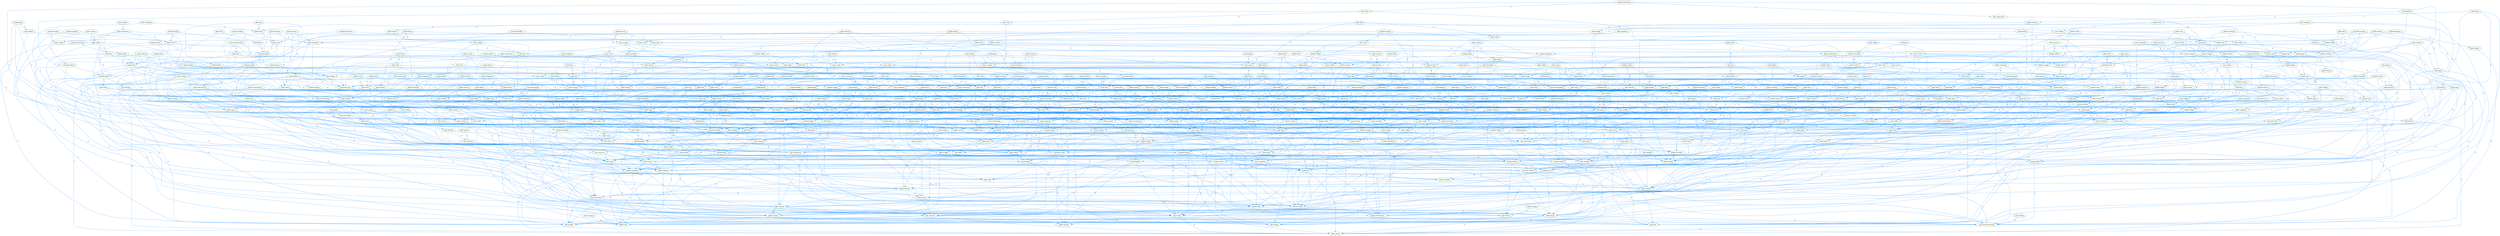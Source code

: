 digraph {
    "bright yellow" [color="#006400"
                    ,shape=ellipse
                    ,area=0.5
                    ,label="bright yellow"];
    "bright aqua" [color="#006400"
                  ,shape=ellipse
                  ,area=0.5
                  ,label="bright aqua"];
    "drab white" [color="#006400"
                 ,shape=ellipse
                 ,area=0.5
                 ,label="drab white"];
    "posh tomato" [color="#006400"
                  ,shape=ellipse
                  ,area=0.5
                  ,label="posh tomato"];
    "dull silver" [color="#006400"
                  ,shape=ellipse
                  ,area=0.5
                  ,label="dull silver"];
    "plaid teal" [color="#006400"
                 ,shape=ellipse
                 ,area=0.5
                 ,label="plaid teal"];
    "vibrant gold" [color="#006400"
                   ,shape=ellipse
                   ,area=0.5
                   ,label="vibrant gold"];
    "faded tomato" [color="#006400"
                   ,shape=ellipse
                   ,area=0.5
                   ,label="faded tomato"];
    "dim tomato" [color="#006400"
                 ,shape=ellipse
                 ,area=0.5
                 ,label="dim tomato"];
    "pale blue" [color="#006400"
                ,shape=ellipse
                ,area=0.5
                ,label="pale blue"];
    "bright bronze" [color="#006400"
                    ,shape=ellipse
                    ,area=0.5
                    ,label="bright bronze"];
    "bright chartreuse" [color="#006400"
                        ,shape=ellipse
                        ,area=0.5
                        ,label="bright chartreuse"];
    "faded indigo" [color="#006400"
                   ,shape=ellipse
                   ,area=0.5
                   ,label="faded indigo"];
    "mirrored purple" [color="#006400"
                      ,shape=ellipse
                      ,area=0.5
                      ,label="mirrored purple"];
    "dim indigo" [color="#006400"
                 ,shape=ellipse
                 ,area=0.5
                 ,label="dim indigo"];
    "shiny silver" [color="#006400"
                   ,shape=ellipse
                   ,area=0.5
                   ,label="shiny silver"];
    "faded salmon" [color="#006400"
                   ,shape=ellipse
                   ,area=0.5
                   ,label="faded salmon"];
    "dim salmon" [color="#006400"
                 ,shape=ellipse
                 ,area=0.5
                 ,label="dim salmon"];
    "dotted brown" [color="#006400"
                   ,shape=ellipse
                   ,area=0.5
                   ,label="dotted brown"];
    "light beige" [color="#006400"
                  ,shape=ellipse
                  ,area=0.5
                  ,label="light beige"];
    "plaid gold" [color="#006400"
                 ,shape=ellipse
                 ,area=0.5
                 ,label="plaid gold"];
    "wavy cyan" [color="#006400"
                ,shape=ellipse
                ,area=0.5
                ,label="wavy cyan"];
    "wavy lavender" [color="#006400"
                    ,shape=ellipse
                    ,area=0.5
                    ,label="wavy lavender"];
    "clear cyan" [color="#006400"
                 ,shape=ellipse
                 ,area=0.5
                 ,label="clear cyan"];
    "dark beige" [color="#006400"
                 ,shape=ellipse
                 ,area=0.5
                 ,label="dark beige"];
    "clear lavender" [color="#006400"
                     ,shape=ellipse
                     ,area=0.5
                     ,label="clear lavender"];
    "vibrant teal" [color="#006400"
                   ,shape=ellipse
                   ,area=0.5
                   ,label="vibrant teal"];
    "posh indigo" [color="#006400"
                  ,shape=ellipse
                  ,area=0.5
                  ,label="posh indigo"];
    "bright maroon" [color="#006400"
                    ,shape=ellipse
                    ,area=0.5
                    ,label="bright maroon"];
    "posh salmon" [color="#006400"
                  ,shape=ellipse
                  ,area=0.5
                  ,label="posh salmon"];
    "shiny gold" [color="#006400"
                 ,shape=ellipse
                 ,area=0.5
                 ,label="shiny gold"];
    "dotted red" [color="#006400"
                 ,shape=ellipse
                 ,area=0.5
                 ,label="dotted red"];
    "dotted cyan" [color="#006400"
                  ,shape=ellipse
                  ,area=0.5
                  ,label="dotted cyan"];
    "dull beige" [color="#006400"
                 ,shape=ellipse
                 ,area=0.5
                 ,label="dull beige"];
    "shiny tomato" [color="#006400"
                   ,shape=ellipse
                   ,area=0.5
                   ,label="shiny tomato"];
    "pale gray" [color="#006400"
                ,shape=ellipse
                ,area=0.5
                ,label="pale gray"];
    "bright tan" [color="#006400"
                 ,shape=ellipse
                 ,area=0.5
                 ,label="bright tan"];
    "faded coral" [color="#006400"
                  ,shape=ellipse
                  ,area=0.5
                  ,label="faded coral"];
    "dim coral" [color="#006400"
                ,shape=ellipse
                ,area=0.5
                ,label="dim coral"];
    "light green" [color="#006400"
                  ,shape=ellipse
                  ,area=0.5
                  ,label="light green"];
    "striped salmon" [color="#006400"
                     ,shape=ellipse
                     ,area=0.5
                     ,label="striped salmon"];
    "dull tomato" [color="#006400"
                  ,shape=ellipse
                  ,area=0.5
                  ,label="dull tomato"];
    "muted salmon" [color="#006400"
                   ,shape=ellipse
                   ,area=0.5
                   ,label="muted salmon"];
    "posh crimson" [color="#006400"
                   ,shape=ellipse
                   ,area=0.5
                   ,label="posh crimson"];
    "drab blue" [color="#006400"
                ,shape=ellipse
                ,area=0.5
                ,label="drab blue"];
    "plaid turquoise" [color="#006400"
                      ,shape=ellipse
                      ,area=0.5
                      ,label="plaid turquoise"];
    "dim crimson" [color="#006400"
                  ,shape=ellipse
                  ,area=0.5
                  ,label="dim crimson"];
    "dotted lavender" [color="#006400"
                      ,shape=ellipse
                      ,area=0.5
                      ,label="dotted lavender"];
    "dark black" [color="#006400"
                 ,shape=ellipse
                 ,area=0.5
                 ,label="dark black"];
    "faded crimson" [color="#006400"
                    ,shape=ellipse
                    ,area=0.5
                    ,label="faded crimson"];
    "vibrant turquoise" [color="#006400"
                        ,shape=ellipse
                        ,area=0.5
                        ,label="vibrant turquoise"];
    "wavy aqua" [color="#006400"
                ,shape=ellipse
                ,area=0.5
                ,label="wavy aqua"];
    "drab yellow" [color="#006400"
                  ,shape=ellipse
                  ,area=0.5
                  ,label="drab yellow"];
    "dotted olive" [color="#006400"
                   ,shape=ellipse
                   ,area=0.5
                   ,label="dotted olive"];
    "muted brown" [color="#006400"
                  ,shape=ellipse
                  ,area=0.5
                  ,label="muted brown"];
    "clear aqua" [color="#006400"
                 ,shape=ellipse
                 ,area=0.5
                 ,label="clear aqua"];
    "dull gold" [color="#006400"
                ,shape=ellipse
                ,area=0.5
                ,label="dull gold"];
    "light violet" [color="#006400"
                   ,shape=ellipse
                   ,area=0.5
                   ,label="light violet"];
    "shiny beige" [color="#006400"
                  ,shape=ellipse
                  ,area=0.5
                  ,label="shiny beige"];
    "pale magenta" [color="#006400"
                   ,shape=ellipse
                   ,area=0.5
                   ,label="pale magenta"];
    "posh coral" [color="#006400"
                 ,shape=ellipse
                 ,area=0.5
                 ,label="posh coral"];
    "plaid fuchsia" [color="#006400"
                    ,shape=ellipse
                    ,area=0.5
                    ,label="plaid fuchsia"];
    "dark green" [color="#006400"
                 ,shape=ellipse
                 ,area=0.5
                 ,label="dark green"];
    "striped brown" [color="#006400"
                    ,shape=ellipse
                    ,area=0.5
                    ,label="striped brown"];
    "vibrant fuchsia" [color="#006400"
                      ,shape=ellipse
                      ,area=0.5
                      ,label="vibrant fuchsia"];
    "dark violet" [color="#006400"
                  ,shape=ellipse
                  ,area=0.5
                  ,label="dark violet"];
    "mirrored lime" [color="#006400"
                    ,shape=ellipse
                    ,area=0.5
                    ,label="mirrored lime"];
    "light black" [color="#006400"
                  ,shape=ellipse
                  ,area=0.5
                  ,label="light black"];
    "striped cyan" [color="#006400"
                   ,shape=ellipse
                   ,area=0.5
                   ,label="striped cyan"];
    "bright salmon" [color="#006400"
                    ,shape=ellipse
                    ,area=0.5
                    ,label="bright salmon"];
    "dim yellow" [color="#006400"
                 ,shape=ellipse
                 ,area=0.5
                 ,label="dim yellow"];
    "faded yellow" [color="#006400"
                   ,shape=ellipse
                   ,area=0.5
                   ,label="faded yellow"];
    "pale orange" [color="#006400"
                  ,shape=ellipse
                  ,area=0.5
                  ,label="pale orange"];
    "posh blue" [color="#006400"
                ,shape=ellipse
                ,area=0.5
                ,label="posh blue"];
    "striped gray" [color="#006400"
                   ,shape=ellipse
                   ,area=0.5
                   ,label="striped gray"];
    "mirrored beige" [color="#006400"
                     ,shape=ellipse
                     ,area=0.5
                     ,label="mirrored beige"];
    "dim aqua" [color="#006400"
               ,shape=ellipse
               ,area=0.5
               ,label="dim aqua"];
    "faded aqua" [color="#006400"
                 ,shape=ellipse
                 ,area=0.5
                 ,label="faded aqua"];
    "dotted purple" [color="#006400"
                    ,shape=ellipse
                    ,area=0.5
                    ,label="dotted purple"];
    "posh aqua" [color="#006400"
                ,shape=ellipse
                ,area=0.5
                ,label="posh aqua"];
    "posh chartreuse" [color="#006400"
                      ,shape=ellipse
                      ,area=0.5
                      ,label="posh chartreuse"];
    "dark teal" [color="#006400"
                ,shape=ellipse
                ,area=0.5
                ,label="dark teal"];
    "striped fuchsia" [color="#006400"
                      ,shape=ellipse
                      ,area=0.5
                      ,label="striped fuchsia"];
    "clear tan" [color="#006400"
                ,shape=ellipse
                ,area=0.5
                ,label="clear tan"];
    "dark indigo" [color="#006400"
                  ,shape=ellipse
                  ,area=0.5
                  ,label="dark indigo"];
    "wavy tan" [color="#006400"
               ,shape=ellipse
               ,area=0.5
               ,label="wavy tan"];
    "mirrored bronze" [color="#006400"
                      ,shape=ellipse
                      ,area=0.5
                      ,label="mirrored bronze"];
    "dotted plum" [color="#006400"
                  ,shape=ellipse
                  ,area=0.5
                  ,label="dotted plum"];
    "dark gold" [color="#006400"
                ,shape=ellipse
                ,area=0.5
                ,label="dark gold"];
    "mirrored brown" [color="#006400"
                     ,shape=ellipse
                     ,area=0.5
                     ,label="mirrored brown"];
    "faded chartreuse" [color="#006400"
                       ,shape=ellipse
                       ,area=0.5
                       ,label="faded chartreuse"];
    "dim chartreuse" [color="#006400"
                     ,shape=ellipse
                     ,area=0.5
                     ,label="dim chartreuse"];
    "pale tomato" [color="#006400"
                  ,shape=ellipse
                  ,area=0.5
                  ,label="pale tomato"];
    "muted fuchsia" [color="#006400"
                    ,shape=ellipse
                    ,area=0.5
                    ,label="muted fuchsia"];
    "posh yellow" [color="#006400"
                  ,shape=ellipse
                  ,area=0.5
                  ,label="posh yellow"];
    "light gold" [color="#006400"
                 ,shape=ellipse
                 ,area=0.5
                 ,label="light gold"];
    "shiny white" [color="#006400"
                  ,shape=ellipse
                  ,area=0.5
                  ,label="shiny white"];
    "muted gray" [color="#006400"
                 ,shape=ellipse
                 ,area=0.5
                 ,label="muted gray"];
    "light indigo" [color="#006400"
                   ,shape=ellipse
                   ,area=0.5
                   ,label="light indigo"];
    "light teal" [color="#006400"
                 ,shape=ellipse
                 ,area=0.5
                 ,label="light teal"];
    "muted cyan" [color="#006400"
                 ,shape=ellipse
                 ,area=0.5
                 ,label="muted cyan"];
    "dim blue" [color="#006400"
               ,shape=ellipse
               ,area=0.5
               ,label="dim blue"];
    "faded blue" [color="#006400"
                 ,shape=ellipse
                 ,area=0.5
                 ,label="faded blue"];
    "dull white" [color="#006400"
                 ,shape=ellipse
                 ,area=0.5
                 ,label="dull white"];
    "dim magenta" [color="#006400"
                  ,shape=ellipse
                  ,area=0.5
                  ,label="dim magenta"];
    "drab indigo" [color="#006400"
                  ,shape=ellipse
                  ,area=0.5
                  ,label="drab indigo"];
    "pale white" [color="#006400"
                 ,shape=ellipse
                 ,area=0.5
                 ,label="pale white"];
    "faded magenta" [color="#006400"
                    ,shape=ellipse
                    ,area=0.5
                    ,label="faded magenta"];
    "posh magenta" [color="#006400"
                   ,shape=ellipse
                   ,area=0.5
                   ,label="posh magenta"];
    "posh tan" [color="#006400"
               ,shape=ellipse
               ,area=0.5
               ,label="posh tan"];
    "muted blue" [color="#006400"
                 ,shape=ellipse
                 ,area=0.5
                 ,label="muted blue"];
    "drab beige" [color="#006400"
                 ,shape=ellipse
                 ,area=0.5
                 ,label="drab beige"];
    "mirrored red" [color="#006400"
                   ,shape=ellipse
                   ,area=0.5
                   ,label="mirrored red"];
    "shiny yellow" [color="#006400"
                   ,shape=ellipse
                   ,area=0.5
                   ,label="shiny yellow"];
    "wavy orange" [color="#006400"
                  ,shape=ellipse
                  ,area=0.5
                  ,label="wavy orange"];
    "posh black" [color="#006400"
                 ,shape=ellipse
                 ,area=0.5
                 ,label="posh black"];
    "clear orange" [color="#006400"
                   ,shape=ellipse
                   ,area=0.5
                   ,label="clear orange"];
    "drab brown" [color="#006400"
                 ,shape=ellipse
                 ,area=0.5
                 ,label="drab brown"];
    "bright turquoise" [color="#006400"
                       ,shape=ellipse
                       ,area=0.5
                       ,label="bright turquoise"];
    "faded violet" [color="#006400"
                   ,shape=ellipse
                   ,area=0.5
                   ,label="faded violet"];
    "striped blue" [color="#006400"
                   ,shape=ellipse
                   ,area=0.5
                   ,label="striped blue"];
    "dim violet" [color="#006400"
                 ,shape=ellipse
                 ,area=0.5
                 ,label="dim violet"];
    "bright silver" [color="#006400"
                    ,shape=ellipse
                    ,area=0.5
                    ,label="bright silver"];
    "wavy plum" [color="#006400"
                ,shape=ellipse
                ,area=0.5
                ,label="wavy plum"];
    "mirrored gray" [color="#006400"
                    ,shape=ellipse
                    ,area=0.5
                    ,label="mirrored gray"];
    "clear plum" [color="#006400"
                 ,shape=ellipse
                 ,area=0.5
                 ,label="clear plum"];
    "clear salmon" [color="#006400"
                   ,shape=ellipse
                   ,area=0.5
                   ,label="clear salmon"];
    "pale crimson" [color="#006400"
                   ,shape=ellipse
                   ,area=0.5
                   ,label="pale crimson"];
    "wavy salmon" [color="#006400"
                  ,shape=ellipse
                  ,area=0.5
                  ,label="wavy salmon"];
    "vibrant cyan" [color="#006400"
                   ,shape=ellipse
                   ,area=0.5
                   ,label="vibrant cyan"];
    "bright fuchsia" [color="#006400"
                     ,shape=ellipse
                     ,area=0.5
                     ,label="bright fuchsia"];
    "faded tan" [color="#006400"
                ,shape=ellipse
                ,area=0.5
                ,label="faded tan"];
    "dim tan" [color="#006400"
              ,shape=ellipse
              ,area=0.5
              ,label="dim tan"];
    "drab teal" [color="#006400"
                ,shape=ellipse
                ,area=0.5
                ,label="drab teal"];
    "posh violet" [color="#006400"
                  ,shape=ellipse
                  ,area=0.5
                  ,label="posh violet"];
    "posh lavender" [color="#006400"
                    ,shape=ellipse
                    ,area=0.5
                    ,label="posh lavender"];
    "dotted coral" [color="#006400"
                   ,shape=ellipse
                   ,area=0.5
                   ,label="dotted coral"];
    "dull yellow" [color="#006400"
                  ,shape=ellipse
                  ,area=0.5
                  ,label="dull yellow"];
    "dim lavender" [color="#006400"
                   ,shape=ellipse
                   ,area=0.5
                   ,label="dim lavender"];
    "faded lavender" [color="#006400"
                     ,shape=ellipse
                     ,area=0.5
                     ,label="faded lavender"];
    "faded black" [color="#006400"
                  ,shape=ellipse
                  ,area=0.5
                  ,label="faded black"];
    "dim black" [color="#006400"
                ,shape=ellipse
                ,area=0.5
                ,label="dim black"];
    "plaid cyan" [color="#006400"
                 ,shape=ellipse
                 ,area=0.5
                 ,label="plaid cyan"];
    "bright lime" [color="#006400"
                  ,shape=ellipse
                  ,area=0.5
                  ,label="bright lime"];
    "faded green" [color="#006400"
                  ,shape=ellipse
                  ,area=0.5
                  ,label="faded green"];
    "dim green" [color="#006400"
                ,shape=ellipse
                ,area=0.5
                ,label="dim green"];
    "posh green" [color="#006400"
                 ,shape=ellipse
                 ,area=0.5
                 ,label="posh green"];
    "striped maroon" [color="#006400"
                     ,shape=ellipse
                     ,area=0.5
                     ,label="striped maroon"];
    "muted maroon" [color="#006400"
                   ,shape=ellipse
                   ,area=0.5
                   ,label="muted maroon"];
    "light brown" [color="#006400"
                  ,shape=ellipse
                  ,area=0.5
                  ,label="light brown"];
    "pale bronze" [color="#006400"
                  ,shape=ellipse
                  ,area=0.5
                  ,label="pale bronze"];
    "dark brown" [color="#006400"
                 ,shape=ellipse
                 ,area=0.5
                 ,label="dark brown"];
    "faded gold" [color="#006400"
                 ,shape=ellipse
                 ,area=0.5
                 ,label="faded gold"];
    "pale beige" [color="#006400"
                 ,shape=ellipse
                 ,area=0.5
                 ,label="pale beige"];
    "dim gold" [color="#006400"
               ,shape=ellipse
               ,area=0.5
               ,label="dim gold"];
    "light blue" [color="#006400"
                 ,shape=ellipse
                 ,area=0.5
                 ,label="light blue"];
    "dull lime" [color="#006400"
                ,shape=ellipse
                ,area=0.5
                ,label="dull lime"];
    "dark blue" [color="#006400"
                ,shape=ellipse
                ,area=0.5
                ,label="dark blue"];
    "vibrant tomato" [color="#006400"
                     ,shape=ellipse
                     ,area=0.5
                     ,label="vibrant tomato"];
    "shiny red" [color="#006400"
                ,shape=ellipse
                ,area=0.5
                ,label="shiny red"];
    "vibrant orange" [color="#006400"
                     ,shape=ellipse
                     ,area=0.5
                     ,label="vibrant orange"];
    "muted silver" [color="#006400"
                   ,shape=ellipse
                   ,area=0.5
                   ,label="muted silver"];
    "mirrored plum" [color="#006400"
                    ,shape=ellipse
                    ,area=0.5
                    ,label="mirrored plum"];
    "striped magenta" [color="#006400"
                      ,shape=ellipse
                      ,area=0.5
                      ,label="striped magenta"];
    "drab cyan" [color="#006400"
                ,shape=ellipse
                ,area=0.5
                ,label="drab cyan"];
    "wavy white" [color="#006400"
                 ,shape=ellipse
                 ,area=0.5
                 ,label="wavy white"];
    "clear white" [color="#006400"
                  ,shape=ellipse
                  ,area=0.5
                  ,label="clear white"];
    "posh gold" [color="#006400"
                ,shape=ellipse
                ,area=0.5
                ,label="posh gold"];
    "shiny olive" [color="#006400"
                  ,shape=ellipse
                  ,area=0.5
                  ,label="shiny olive"];
    "posh purple" [color="#006400"
                  ,shape=ellipse
                  ,area=0.5
                  ,label="posh purple"];
    "plaid tomato" [color="#006400"
                   ,shape=ellipse
                   ,area=0.5
                   ,label="plaid tomato"];
    "plaid orange" [color="#006400"
                   ,shape=ellipse
                   ,area=0.5
                   ,label="plaid orange"];
    "mirrored indigo" [color="#006400"
                      ,shape=ellipse
                      ,area=0.5
                      ,label="mirrored indigo"];
    "drab turquoise" [color="#006400"
                     ,shape=ellipse
                     ,area=0.5
                     ,label="drab turquoise"];
    "muted magenta" [color="#006400"
                    ,shape=ellipse
                    ,area=0.5
                    ,label="muted magenta"];
    "pale aqua" [color="#006400"
                ,shape=ellipse
                ,area=0.5
                ,label="pale aqua"];
    "faded purple" [color="#006400"
                   ,shape=ellipse
                   ,area=0.5
                   ,label="faded purple"];
    "pale yellow" [color="#006400"
                  ,shape=ellipse
                  ,area=0.5
                  ,label="pale yellow"];
    "dim purple" [color="#006400"
                 ,shape=ellipse
                 ,area=0.5
                 ,label="dim purple"];
    "dull red" [color="#006400"
               ,shape=ellipse
               ,area=0.5
               ,label="dull red"];
    "dotted chartreuse" [color="#006400"
                        ,shape=ellipse
                        ,area=0.5
                        ,label="dotted chartreuse"];
    "shiny green" [color="#006400"
                  ,shape=ellipse
                  ,area=0.5
                  ,label="shiny green"];
    "mirrored salmon" [color="#006400"
                      ,shape=ellipse
                      ,area=0.5
                      ,label="mirrored salmon"];
    "shiny lime" [color="#006400"
                 ,shape=ellipse
                 ,area=0.5
                 ,label="shiny lime"];
    "dull olive" [color="#006400"
                 ,shape=ellipse
                 ,area=0.5
                 ,label="dull olive"];
    "dotted maroon" [color="#006400"
                    ,shape=ellipse
                    ,area=0.5
                    ,label="dotted maroon"];
    "dull green" [color="#006400"
                 ,shape=ellipse
                 ,area=0.5
                 ,label="dull green"];
    "striped silver" [color="#006400"
                     ,shape=ellipse
                     ,area=0.5
                     ,label="striped silver"];
    "dim turquoise" [color="#006400"
                    ,shape=ellipse
                    ,area=0.5
                    ,label="dim turquoise"];
    "faded turquoise" [color="#006400"
                      ,shape=ellipse
                      ,area=0.5
                      ,label="faded turquoise"];
    "posh lime" [color="#006400"
                ,shape=ellipse
                ,area=0.5
                ,label="posh lime"];
    "vibrant coral" [color="#006400"
                    ,shape=ellipse
                    ,area=0.5
                    ,label="vibrant coral"];
    "bright cyan" [color="#006400"
                  ,shape=ellipse
                  ,area=0.5
                  ,label="bright cyan"];
    "dark lavender" [color="#006400"
                    ,shape=ellipse
                    ,area=0.5
                    ,label="dark lavender"];
    "striped orange" [color="#006400"
                     ,shape=ellipse
                     ,area=0.5
                     ,label="striped orange"];
    "bright magenta" [color="#006400"
                     ,shape=ellipse
                     ,area=0.5
                     ,label="bright magenta"];
    "drab aqua" [color="#006400"
                ,shape=ellipse
                ,area=0.5
                ,label="drab aqua"];
    "dull brown" [color="#006400"
                 ,shape=ellipse
                 ,area=0.5
                 ,label="dull brown"];
    "posh turquoise" [color="#006400"
                     ,shape=ellipse
                     ,area=0.5
                     ,label="posh turquoise"];
    "dim lime" [color="#006400"
               ,shape=ellipse
               ,area=0.5
               ,label="dim lime"];
    "shiny teal" [color="#006400"
                 ,shape=ellipse
                 ,area=0.5
                 ,label="shiny teal"];
    "faded lime" [color="#006400"
                 ,shape=ellipse
                 ,area=0.5
                 ,label="faded lime"];
    "mirrored silver" [color="#006400"
                      ,shape=ellipse
                      ,area=0.5
                      ,label="mirrored silver"];
    "muted tomato" [color="#006400"
                   ,shape=ellipse
                   ,area=0.5
                   ,label="muted tomato"];
    "light lavender" [color="#006400"
                     ,shape=ellipse
                     ,area=0.5
                     ,label="light lavender"];
    "shiny purple" [color="#006400"
                   ,shape=ellipse
                   ,area=0.5
                   ,label="shiny purple"];
    "plaid white" [color="#006400"
                  ,shape=ellipse
                  ,area=0.5
                  ,label="plaid white"];
    "shiny brown" [color="#006400"
                  ,shape=ellipse
                  ,area=0.5
                  ,label="shiny brown"];
    "dull salmon" [color="#006400"
                  ,shape=ellipse
                  ,area=0.5
                  ,label="dull salmon"];
    "shiny salmon" [color="#006400"
                   ,shape=ellipse
                   ,area=0.5
                   ,label="shiny salmon"];
    "vibrant white" [color="#006400"
                    ,shape=ellipse
                    ,area=0.5
                    ,label="vibrant white"];
    "bright olive" [color="#006400"
                   ,shape=ellipse
                   ,area=0.5
                   ,label="bright olive"];
    "bright red" [color="#006400"
                 ,shape=ellipse
                 ,area=0.5
                 ,label="bright red"];
    "dotted violet" [color="#006400"
                    ,shape=ellipse
                    ,area=0.5
                    ,label="dotted violet"];
    "muted indigo" [color="#006400"
                   ,shape=ellipse
                   ,area=0.5
                   ,label="muted indigo"];
    "pale black" [color="#006400"
                 ,shape=ellipse
                 ,area=0.5
                 ,label="pale black"];
    "dark gray" [color="#006400"
                ,shape=ellipse
                ,area=0.5
                ,label="dark gray"];
    "dull purple" [color="#006400"
                  ,shape=ellipse
                  ,area=0.5
                  ,label="dull purple"];
    "mirrored crimson" [color="#006400"
                       ,shape=ellipse
                       ,area=0.5
                       ,label="mirrored crimson"];
    "drab chartreuse" [color="#006400"
                      ,shape=ellipse
                      ,area=0.5
                      ,label="drab chartreuse"];
    "drab maroon" [color="#006400"
                  ,shape=ellipse
                  ,area=0.5
                  ,label="drab maroon"];
    "striped indigo" [color="#006400"
                     ,shape=ellipse
                     ,area=0.5
                     ,label="striped indigo"];
    "plaid coral" [color="#006400"
                  ,shape=ellipse
                  ,area=0.5
                  ,label="plaid coral"];
    "pale tan" [color="#006400"
               ,shape=ellipse
               ,area=0.5
               ,label="pale tan"];
    "muted orange" [color="#006400"
                   ,shape=ellipse
                   ,area=0.5
                   ,label="muted orange"];
    "dotted green" [color="#006400"
                   ,shape=ellipse
                   ,area=0.5
                   ,label="dotted green"];
    "striped tomato" [color="#006400"
                     ,shape=ellipse
                     ,area=0.5
                     ,label="striped tomato"];
    "light gray" [color="#006400"
                 ,shape=ellipse
                 ,area=0.5
                 ,label="light gray"];
    "dull teal" [color="#006400"
                ,shape=ellipse
                ,area=0.5
                ,label="dull teal"];
    "muted crimson" [color="#006400"
                    ,shape=ellipse
                    ,area=0.5
                    ,label="muted crimson"];
    "plaid aqua" [color="#006400"
                 ,shape=ellipse
                 ,area=0.5
                 ,label="plaid aqua"];
    "bright purple" [color="#006400"
                    ,shape=ellipse
                    ,area=0.5
                    ,label="bright purple"];
    "plaid maroon" [color="#006400"
                   ,shape=ellipse
                   ,area=0.5
                   ,label="plaid maroon"];
    "pale indigo" [color="#006400"
                  ,shape=ellipse
                  ,area=0.5
                  ,label="pale indigo"];
    "bright orange" [color="#006400"
                    ,shape=ellipse
                    ,area=0.5
                    ,label="bright orange"];
    "wavy silver" [color="#006400"
                  ,shape=ellipse
                  ,area=0.5
                  ,label="wavy silver"];
    "dull violet" [color="#006400"
                  ,shape=ellipse
                  ,area=0.5
                  ,label="dull violet"];
    "clear silver" [color="#006400"
                   ,shape=ellipse
                   ,area=0.5
                   ,label="clear silver"];
    "wavy red" [color="#006400"
               ,shape=ellipse
               ,area=0.5
               ,label="wavy red"];
    "clear red" [color="#006400"
                ,shape=ellipse
                ,area=0.5
                ,label="clear red"];
    "vibrant blue" [color="#006400"
                   ,shape=ellipse
                   ,area=0.5
                   ,label="vibrant blue"];
    "dark tomato" [color="#006400"
                  ,shape=ellipse
                  ,area=0.5
                  ,label="dark tomato"];
    "wavy lime" [color="#006400"
                ,shape=ellipse
                ,area=0.5
                ,label="wavy lime"];
    "clear lime" [color="#006400"
                 ,shape=ellipse
                 ,area=0.5
                 ,label="clear lime"];
    "shiny violet" [color="#006400"
                   ,shape=ellipse
                   ,area=0.5
                   ,label="shiny violet"];
    "mirrored chartreuse" [color="#006400"
                          ,shape=ellipse
                          ,area=0.5
                          ,label="mirrored chartreuse"];
    "vibrant yellow" [color="#006400"
                     ,shape=ellipse
                     ,area=0.5
                     ,label="vibrant yellow"];
    "dotted salmon" [color="#006400"
                    ,shape=ellipse
                    ,area=0.5
                    ,label="dotted salmon"];
    "faded bronze" [color="#006400"
                   ,shape=ellipse
                   ,area=0.5
                   ,label="faded bronze"];
    "dim bronze" [color="#006400"
                 ,shape=ellipse
                 ,area=0.5
                 ,label="dim bronze"];
    "shiny coral" [color="#006400"
                  ,shape=ellipse
                  ,area=0.5
                  ,label="shiny coral"];
    "wavy green" [color="#006400"
                 ,shape=ellipse
                 ,area=0.5
                 ,label="wavy green"];
    "clear green" [color="#006400"
                  ,shape=ellipse
                  ,area=0.5
                  ,label="clear green"];
    "pale gold" [color="#006400"
                ,shape=ellipse
                ,area=0.5
                ,label="pale gold"];
    "striped crimson" [color="#006400"
                      ,shape=ellipse
                      ,area=0.5
                      ,label="striped crimson"];
    "dull coral" [color="#006400"
                 ,shape=ellipse
                 ,area=0.5
                 ,label="dull coral"];
    "light tomato" [color="#006400"
                   ,shape=ellipse
                   ,area=0.5
                   ,label="light tomato"];
    "vibrant aqua" [color="#006400"
                   ,shape=ellipse
                   ,area=0.5
                   ,label="vibrant aqua"];
    "muted lavender" [color="#006400"
                     ,shape=ellipse
                     ,area=0.5
                     ,label="muted lavender"];
    "bright plum" [color="#006400"
                  ,shape=ellipse
                  ,area=0.5
                  ,label="bright plum"];
    "plaid blue" [color="#006400"
                 ,shape=ellipse
                 ,area=0.5
                 ,label="plaid blue"];
    "drab tan" [color="#006400"
               ,shape=ellipse
               ,area=0.5
               ,label="drab tan"];
    "striped lavender" [color="#006400"
                       ,shape=ellipse
                       ,area=0.5
                       ,label="striped lavender"];
    "vibrant maroon" [color="#006400"
                     ,shape=ellipse
                     ,area=0.5
                     ,label="vibrant maroon"];
    "dotted teal" [color="#006400"
                  ,shape=ellipse
                  ,area=0.5
                  ,label="dotted teal"];
    "posh bronze" [color="#006400"
                  ,shape=ellipse
                  ,area=0.5
                  ,label="posh bronze"];
    "plaid yellow" [color="#006400"
                   ,shape=ellipse
                   ,area=0.5
                   ,label="plaid yellow"];
    "dull maroon" [color="#006400"
                  ,shape=ellipse
                  ,area=0.5
                  ,label="dull maroon"];
    "wavy brown" [color="#006400"
                 ,shape=ellipse
                 ,area=0.5
                 ,label="wavy brown"];
    "clear brown" [color="#006400"
                  ,shape=ellipse
                  ,area=0.5
                  ,label="clear brown"];
    "drab plum" [color="#006400"
                ,shape=ellipse
                ,area=0.5
                ,label="drab plum"];
    "posh red" [color="#006400"
               ,shape=ellipse
               ,area=0.5
               ,label="posh red"];
    "bright white" [color="#006400"
                   ,shape=ellipse
                   ,area=0.5
                   ,label="bright white"];
    "pale fuchsia" [color="#006400"
                   ,shape=ellipse
                   ,area=0.5
                   ,label="pale fuchsia"];
    "shiny aqua" [color="#006400"
                 ,shape=ellipse
                 ,area=0.5
                 ,label="shiny aqua"];
    "pale silver" [color="#006400"
                  ,shape=ellipse
                  ,area=0.5
                  ,label="pale silver"];
    "mirrored olive" [color="#006400"
                     ,shape=ellipse
                     ,area=0.5
                     ,label="mirrored olive"];
    "drab gold" [color="#006400"
                ,shape=ellipse
                ,area=0.5
                ,label="drab gold"];
    "mirrored black" [color="#006400"
                     ,shape=ellipse
                     ,area=0.5
                     ,label="mirrored black"];
    "plaid tan" [color="#006400"
                ,shape=ellipse
                ,area=0.5
                ,label="plaid tan"];
    "bright coral" [color="#006400"
                   ,shape=ellipse
                   ,area=0.5
                   ,label="bright coral"];
    "shiny maroon" [color="#006400"
                   ,shape=ellipse
                   ,area=0.5
                   ,label="shiny maroon"];
    "vibrant tan" [color="#006400"
                  ,shape=ellipse
                  ,area=0.5
                  ,label="vibrant tan"];
    "muted yellow" [color="#006400"
                   ,shape=ellipse
                   ,area=0.5
                   ,label="muted yellow"];
    "vibrant violet" [color="#006400"
                     ,shape=ellipse
                     ,area=0.5
                     ,label="vibrant violet"];
    "plaid green" [color="#006400"
                  ,shape=ellipse
                  ,area=0.5
                  ,label="plaid green"];
    "striped yellow" [color="#006400"
                     ,shape=ellipse
                     ,area=0.5
                     ,label="striped yellow"];
    "wavy indigo" [color="#006400"
                  ,shape=ellipse
                  ,area=0.5
                  ,label="wavy indigo"];
    "pale lime" [color="#006400"
                ,shape=ellipse
                ,area=0.5
                ,label="pale lime"];
    "clear indigo" [color="#006400"
                   ,shape=ellipse
                   ,area=0.5
                   ,label="clear indigo"];
    "mirrored lavender" [color="#006400"
                        ,shape=ellipse
                        ,area=0.5
                        ,label="mirrored lavender"];
    "mirrored magenta" [color="#006400"
                       ,shape=ellipse
                       ,area=0.5
                       ,label="mirrored magenta"];
    "dim red" [color="#006400"
              ,shape=ellipse
              ,area=0.5
              ,label="dim red"];
    "vibrant green" [color="#006400"
                    ,shape=ellipse
                    ,area=0.5
                    ,label="vibrant green"];
    "posh gray" [color="#006400"
                ,shape=ellipse
                ,area=0.5
                ,label="posh gray"];
    "faded red" [color="#006400"
                ,shape=ellipse
                ,area=0.5
                ,label="faded red"];
    "dotted turquoise" [color="#006400"
                       ,shape=ellipse
                       ,area=0.5
                       ,label="dotted turquoise"];
    "bright crimson" [color="#006400"
                     ,shape=ellipse
                     ,area=0.5
                     ,label="bright crimson"];
    "dim gray" [color="#006400"
               ,shape=ellipse
               ,area=0.5
               ,label="dim gray"];
    "faded gray" [color="#006400"
                 ,shape=ellipse
                 ,area=0.5
                 ,label="faded gray"];
    "dull aqua" [color="#006400"
                ,shape=ellipse
                ,area=0.5
                ,label="dull aqua"];
    "wavy beige" [color="#006400"
                 ,shape=ellipse
                 ,area=0.5
                 ,label="wavy beige"];
    "clear beige" [color="#006400"
                  ,shape=ellipse
                  ,area=0.5
                  ,label="clear beige"];
    "plaid violet" [color="#006400"
                   ,shape=ellipse
                   ,area=0.5
                   ,label="plaid violet"];
    "pale brown" [color="#006400"
                 ,shape=ellipse
                 ,area=0.5
                 ,label="pale brown"];
    "shiny tan" [color="#006400"
                ,shape=ellipse
                ,area=0.5
                ,label="shiny tan"];
    "muted lime" [color="#006400"
                 ,shape=ellipse
                 ,area=0.5
                 ,label="muted lime"];
    "wavy fuchsia" [color="#006400"
                   ,shape=ellipse
                   ,area=0.5
                   ,label="wavy fuchsia"];
    "clear fuchsia" [color="#006400"
                    ,shape=ellipse
                    ,area=0.5
                    ,label="clear fuchsia"];
    "muted black" [color="#006400"
                  ,shape=ellipse
                  ,area=0.5
                  ,label="muted black"];
    "vibrant purple" [color="#006400"
                     ,shape=ellipse
                     ,area=0.5
                     ,label="vibrant purple"];
    "dull tan" [color="#006400"
               ,shape=ellipse
               ,area=0.5
               ,label="dull tan"];
    "muted green" [color="#006400"
                  ,shape=ellipse
                  ,area=0.5
                  ,label="muted green"];
    "wavy violet" [color="#006400"
                  ,shape=ellipse
                  ,area=0.5
                  ,label="wavy violet"];
    "clear violet" [color="#006400"
                   ,shape=ellipse
                   ,area=0.5
                   ,label="clear violet"];
    "clear gray" [color="#006400"
                 ,shape=ellipse
                 ,area=0.5
                 ,label="clear gray"];
    "mirrored gold" [color="#006400"
                    ,shape=ellipse
                    ,area=0.5
                    ,label="mirrored gold"];
    "dark bronze" [color="#006400"
                  ,shape=ellipse
                  ,area=0.5
                  ,label="dark bronze"];
    "striped black" [color="#006400"
                    ,shape=ellipse
                    ,area=0.5
                    ,label="striped black"];
    "wavy gray" [color="#006400"
                ,shape=ellipse
                ,area=0.5
                ,label="wavy gray"];
    "drab crimson" [color="#006400"
                   ,shape=ellipse
                   ,area=0.5
                   ,label="drab crimson"];
    "light bronze" [color="#006400"
                   ,shape=ellipse
                   ,area=0.5
                   ,label="light bronze"];
    "light maroon" [color="#006400"
                   ,shape=ellipse
                   ,area=0.5
                   ,label="light maroon"];
    "dark maroon" [color="#006400"
                  ,shape=ellipse
                  ,area=0.5
                  ,label="dark maroon"];
    "faded plum" [color="#006400"
                 ,shape=ellipse
                 ,area=0.5
                 ,label="faded plum"];
    "dim plum" [color="#006400"
               ,shape=ellipse
               ,area=0.5
               ,label="dim plum"];
    "plaid purple" [color="#006400"
                   ,shape=ellipse
                   ,area=0.5
                   ,label="plaid purple"];
    "posh plum" [color="#006400"
                ,shape=ellipse
                ,area=0.5
                ,label="posh plum"];
    "light yellow" [color="#006400"
                   ,shape=ellipse
                   ,area=0.5
                   ,label="light yellow"];
    "shiny magenta" [color="#006400"
                    ,shape=ellipse
                    ,area=0.5
                    ,label="shiny magenta"];
    "bright beige" [color="#006400"
                   ,shape=ellipse
                   ,area=0.5
                   ,label="bright beige"];
    "dull magenta" [color="#006400"
                   ,shape=ellipse
                   ,area=0.5
                   ,label="dull magenta"];
    "wavy turquoise" [color="#006400"
                     ,shape=ellipse
                     ,area=0.5
                     ,label="wavy turquoise"];
    "clear turquoise" [color="#006400"
                      ,shape=ellipse
                      ,area=0.5
                      ,label="clear turquoise"];
    "posh orange" [color="#006400"
                  ,shape=ellipse
                  ,area=0.5
                  ,label="posh orange"];
    "dark chartreuse" [color="#006400"
                      ,shape=ellipse
                      ,area=0.5
                      ,label="dark chartreuse"];
    "striped lime" [color="#006400"
                   ,shape=ellipse
                   ,area=0.5
                   ,label="striped lime"];
    "dotted blue" [color="#006400"
                  ,shape=ellipse
                  ,area=0.5
                  ,label="dotted blue"];
    "faded orange" [color="#006400"
                   ,shape=ellipse
                   ,area=0.5
                   ,label="faded orange"];
    "dark aqua" [color="#006400"
                ,shape=ellipse
                ,area=0.5
                ,label="dark aqua"];
    "striped olive" [color="#006400"
                    ,shape=ellipse
                    ,area=0.5
                    ,label="striped olive"];
    "dark yellow" [color="#006400"
                  ,shape=ellipse
                  ,area=0.5
                  ,label="dark yellow"];
    "dim orange" [color="#006400"
                 ,shape=ellipse
                 ,area=0.5
                 ,label="dim orange"];
    "light aqua" [color="#006400"
                 ,shape=ellipse
                 ,area=0.5
                 ,label="light aqua"];
    "muted red" [color="#006400"
                ,shape=ellipse
                ,area=0.5
                ,label="muted red"];
    "wavy coral" [color="#006400"
                 ,shape=ellipse
                 ,area=0.5
                 ,label="wavy coral"];
    "clear coral" [color="#006400"
                  ,shape=ellipse
                  ,area=0.5
                  ,label="clear coral"];
    "light chartreuse" [color="#006400"
                       ,shape=ellipse
                       ,area=0.5
                       ,label="light chartreuse"];
    "striped red" [color="#006400"
                  ,shape=ellipse
                  ,area=0.5
                  ,label="striped red"];
    "muted olive" [color="#006400"
                  ,shape=ellipse
                  ,area=0.5
                  ,label="muted olive"];
    "mirrored teal" [color="#006400"
                    ,shape=ellipse
                    ,area=0.5
                    ,label="mirrored teal"];
    "striped green" [color="#006400"
                    ,shape=ellipse
                    ,area=0.5
                    ,label="striped green"];
    "shiny indigo" [color="#006400"
                   ,shape=ellipse
                   ,area=0.5
                   ,label="shiny indigo"];
    "dotted gray" [color="#006400"
                  ,shape=ellipse
                  ,area=0.5
                  ,label="dotted gray"];
    "bright violet" [color="#006400"
                    ,shape=ellipse
                    ,area=0.5
                    ,label="bright violet"];
    "dull plum" [color="#006400"
                ,shape=ellipse
                ,area=0.5
                ,label="dull plum"];
    "clear maroon" [color="#006400"
                   ,shape=ellipse
                   ,area=0.5
                   ,label="clear maroon"];
    "mirrored fuchsia" [color="#006400"
                       ,shape=ellipse
                       ,area=0.5
                       ,label="mirrored fuchsia"];
    "striped purple" [color="#006400"
                     ,shape=ellipse
                     ,area=0.5
                     ,label="striped purple"];
    "wavy maroon" [color="#006400"
                  ,shape=ellipse
                  ,area=0.5
                  ,label="wavy maroon"];
    "wavy chartreuse" [color="#006400"
                      ,shape=ellipse
                      ,area=0.5
                      ,label="wavy chartreuse"];
    "clear chartreuse" [color="#006400"
                       ,shape=ellipse
                       ,area=0.5
                       ,label="clear chartreuse"];
    "pale red" [color="#006400"
               ,shape=ellipse
               ,area=0.5
               ,label="pale red"];
    "vibrant lime" [color="#006400"
                   ,shape=ellipse
                   ,area=0.5
                   ,label="vibrant lime"];
    "pale cyan" [color="#006400"
                ,shape=ellipse
                ,area=0.5
                ,label="pale cyan"];
    "shiny orange" [color="#006400"
                   ,shape=ellipse
                   ,area=0.5
                   ,label="shiny orange"];
    "pale olive" [color="#006400"
                 ,shape=ellipse
                 ,area=0.5
                 ,label="pale olive"];
    "bright green" [color="#006400"
                   ,shape=ellipse
                   ,area=0.5
                   ,label="bright green"];
    "wavy bronze" [color="#006400"
                  ,shape=ellipse
                  ,area=0.5
                  ,label="wavy bronze"];
    "clear bronze" [color="#006400"
                   ,shape=ellipse
                   ,area=0.5
                   ,label="clear bronze"];
    "faded white" [color="#006400"
                  ,shape=ellipse
                  ,area=0.5
                  ,label="faded white"];
    "dim white" [color="#006400"
                ,shape=ellipse
                ,area=0.5
                ,label="dim white"];
    "dull indigo" [color="#006400"
                  ,shape=ellipse
                  ,area=0.5
                  ,label="dull indigo"];
    "plaid lime" [color="#006400"
                 ,shape=ellipse
                 ,area=0.5
                 ,label="plaid lime"];
    "striped teal" [color="#006400"
                   ,shape=ellipse
                   ,area=0.5
                   ,label="striped teal"];
    "posh silver" [color="#006400"
                  ,shape=ellipse
                  ,area=0.5
                  ,label="posh silver"];
    "posh white" [color="#006400"
                 ,shape=ellipse
                 ,area=0.5
                 ,label="posh white"];
    "dull orange" [color="#006400"
                  ,shape=ellipse
                  ,area=0.5
                  ,label="dull orange"];
    "dotted magenta" [color="#006400"
                     ,shape=ellipse
                     ,area=0.5
                     ,label="dotted magenta"];
    "dark tan" [color="#006400"
               ,shape=ellipse
               ,area=0.5
               ,label="dark tan"];
    "mirrored turquoise" [color="#006400"
                         ,shape=ellipse
                         ,area=0.5
                         ,label="mirrored turquoise"];
    "faded silver" [color="#006400"
                   ,shape=ellipse
                   ,area=0.5
                   ,label="faded silver"];
    "pale lavender" [color="#006400"
                    ,shape=ellipse
                    ,area=0.5
                    ,label="pale lavender"];
    "dim silver" [color="#006400"
                 ,shape=ellipse
                 ,area=0.5
                 ,label="dim silver"];
    "shiny plum" [color="#006400"
                 ,shape=ellipse
                 ,area=0.5
                 ,label="shiny plum"];
    "bright black" [color="#006400"
                   ,shape=ellipse
                   ,area=0.5
                   ,label="bright black"];
    "light tan" [color="#006400"
                ,shape=ellipse
                ,area=0.5
                ,label="light tan"];
    "muted purple" [color="#006400"
                   ,shape=ellipse
                   ,area=0.5
                   ,label="muted purple"];
    "muted teal" [color="#006400"
                 ,shape=ellipse
                 ,area=0.5
                 ,label="muted teal"];
    "striped coral" [color="#006400"
                    ,shape=ellipse
                    ,area=0.5
                    ,label="striped coral"];
    "drab magenta" [color="#006400"
                   ,shape=ellipse
                   ,area=0.5
                   ,label="drab magenta"];
    "muted violet" [color="#006400"
                   ,shape=ellipse
                   ,area=0.5
                   ,label="muted violet"];
    "drab red" [color="#006400"
               ,shape=ellipse
               ,area=0.5
               ,label="drab red"];
    "vibrant brown" [color="#006400"
                    ,shape=ellipse
                    ,area=0.5
                    ,label="vibrant brown"];
    "shiny lavender" [color="#006400"
                     ,shape=ellipse
                     ,area=0.5
                     ,label="shiny lavender"];
    "shiny crimson" [color="#006400"
                    ,shape=ellipse
                    ,area=0.5
                    ,label="shiny crimson"];
    "bright teal" [color="#006400"
                  ,shape=ellipse
                  ,area=0.5
                  ,label="bright teal"];
    "drab black" [color="#006400"
                 ,shape=ellipse
                 ,area=0.5
                 ,label="drab black"];
    "dotted orange" [color="#006400"
                    ,shape=ellipse
                    ,area=0.5
                    ,label="dotted orange"];
    "plaid bronze" [color="#006400"
                   ,shape=ellipse
                   ,area=0.5
                   ,label="plaid bronze"];
    "bright indigo" [color="#006400"
                    ,shape=ellipse
                    ,area=0.5
                    ,label="bright indigo"];
    "pale purple" [color="#006400"
                  ,shape=ellipse
                  ,area=0.5
                  ,label="pale purple"];
    "posh maroon" [color="#006400"
                  ,shape=ellipse
                  ,area=0.5
                  ,label="posh maroon"];
    "muted turquoise" [color="#006400"
                      ,shape=ellipse
                      ,area=0.5
                      ,label="muted turquoise"];
    "bright gold" [color="#006400"
                  ,shape=ellipse
                  ,area=0.5
                  ,label="bright gold"];
    "drab green" [color="#006400"
                 ,shape=ellipse
                 ,area=0.5
                 ,label="drab green"];
    "light salmon" [color="#006400"
                   ,shape=ellipse
                   ,area=0.5
                   ,label="light salmon"];
    "dark salmon" [color="#006400"
                  ,shape=ellipse
                  ,area=0.5
                  ,label="dark salmon"];
    "dull crimson" [color="#006400"
                   ,shape=ellipse
                   ,area=0.5
                   ,label="dull crimson"];
    "striped turquoise" [color="#006400"
                        ,shape=ellipse
                        ,area=0.5
                        ,label="striped turquoise"];
    "drab silver" [color="#006400"
                  ,shape=ellipse
                  ,area=0.5
                  ,label="drab silver"];
    "plaid beige" [color="#006400"
                  ,shape=ellipse
                  ,area=0.5
                  ,label="plaid beige"];
    "wavy olive" [color="#006400"
                 ,shape=ellipse
                 ,area=0.5
                 ,label="wavy olive"];
    "clear olive" [color="#006400"
                  ,shape=ellipse
                  ,area=0.5
                  ,label="clear olive"];
    "pale plum" [color="#006400"
                ,shape=ellipse
                ,area=0.5
                ,label="pale plum"];
    "drab lime" [color="#006400"
                ,shape=ellipse
                ,area=0.5
                ,label="drab lime"];
    "dull lavender" [color="#006400"
                    ,shape=ellipse
                    ,area=0.5
                    ,label="dull lavender"];
    "faded maroon" [color="#006400"
                   ,shape=ellipse
                   ,area=0.5
                   ,label="faded maroon"];
    "dotted tomato" [color="#006400"
                    ,shape=ellipse
                    ,area=0.5
                    ,label="dotted tomato"];
    "dim maroon" [color="#006400"
                 ,shape=ellipse
                 ,area=0.5
                 ,label="dim maroon"];
    "striped violet" [color="#006400"
                     ,shape=ellipse
                     ,area=0.5
                     ,label="striped violet"];
    "vibrant beige" [color="#006400"
                    ,shape=ellipse
                    ,area=0.5
                    ,label="vibrant beige"];
    "plaid brown" [color="#006400"
                  ,shape=ellipse
                  ,area=0.5
                  ,label="plaid brown"];
    "muted coral" [color="#006400"
                  ,shape=ellipse
                  ,area=0.5
                  ,label="muted coral"];
    "vibrant bronze" [color="#006400"
                     ,shape=ellipse
                     ,area=0.5
                     ,label="vibrant bronze"];
    "dark fuchsia" [color="#006400"
                   ,shape=ellipse
                   ,area=0.5
                   ,label="dark fuchsia"];
    "dark lime" [color="#006400"
                ,shape=ellipse
                ,area=0.5
                ,label="dark lime"];
    "light silver" [color="#006400"
                   ,shape=ellipse
                   ,area=0.5
                   ,label="light silver"];
    "dark silver" [color="#006400"
                  ,shape=ellipse
                  ,area=0.5
                  ,label="dark silver"];
    "mirrored cyan" [color="#006400"
                    ,shape=ellipse
                    ,area=0.5
                    ,label="mirrored cyan"];
    "dotted white" [color="#006400"
                   ,shape=ellipse
                   ,area=0.5
                   ,label="dotted white"];
    "plaid red" [color="#006400"
                ,shape=ellipse
                ,area=0.5
                ,label="plaid red"];
    "wavy purple" [color="#006400"
                  ,shape=ellipse
                  ,area=0.5
                  ,label="wavy purple"];
    "clear purple" [color="#006400"
                   ,shape=ellipse
                   ,area=0.5
                   ,label="clear purple"];
    "clear gold" [color="#006400"
                 ,shape=ellipse
                 ,area=0.5
                 ,label="clear gold"];
    "vibrant red" [color="#006400"
                  ,shape=ellipse
                  ,area=0.5
                  ,label="vibrant red"];
    "striped chartreuse" [color="#006400"
                         ,shape=ellipse
                         ,area=0.5
                         ,label="striped chartreuse"];
    "dull bronze" [color="#006400"
                  ,shape=ellipse
                  ,area=0.5
                  ,label="dull bronze"];
    "wavy gold" [color="#006400"
                ,shape=ellipse
                ,area=0.5
                ,label="wavy gold"];
    "pale coral" [color="#006400"
                 ,shape=ellipse
                 ,area=0.5
                 ,label="pale coral"];
    "dark turquoise" [color="#006400"
                     ,shape=ellipse
                     ,area=0.5
                     ,label="dark turquoise"];
    "vibrant gray" [color="#006400"
                   ,shape=ellipse
                   ,area=0.5
                   ,label="vibrant gray"];
    "light lime" [color="#006400"
                 ,shape=ellipse
                 ,area=0.5
                 ,label="light lime"];
    "muted aqua" [color="#006400"
                 ,shape=ellipse
                 ,area=0.5
                 ,label="muted aqua"];
    "shiny bronze" [color="#006400"
                   ,shape=ellipse
                   ,area=0.5
                   ,label="shiny bronze"];
    "dotted crimson" [color="#006400"
                     ,shape=ellipse
                     ,area=0.5
                     ,label="dotted crimson"];
    "striped aqua" [color="#006400"
                   ,shape=ellipse
                   ,area=0.5
                   ,label="striped aqua"];
    "muted chartreuse" [color="#006400"
                       ,shape=ellipse
                       ,area=0.5
                       ,label="muted chartreuse"];
    "wavy tomato" [color="#006400"
                  ,shape=ellipse
                  ,area=0.5
                  ,label="wavy tomato"];
    "posh olive" [color="#006400"
                 ,shape=ellipse
                 ,area=0.5
                 ,label="posh olive"];
    "clear tomato" [color="#006400"
                   ,shape=ellipse
                   ,area=0.5
                   ,label="clear tomato"];
    "plaid gray" [color="#006400"
                 ,shape=ellipse
                 ,area=0.5
                 ,label="plaid gray"];
    "light turquoise" [color="#006400"
                      ,shape=ellipse
                      ,area=0.5
                      ,label="light turquoise"];
    "light fuchsia" [color="#006400"
                    ,shape=ellipse
                    ,area=0.5
                    ,label="light fuchsia"];
    "faded olive" [color="#006400"
                  ,shape=ellipse
                  ,area=0.5
                  ,label="faded olive"];
    "dim olive" [color="#006400"
                ,shape=ellipse
                ,area=0.5
                ,label="dim olive"];
    "vibrant indigo" [color="#006400"
                     ,shape=ellipse
                     ,area=0.5
                     ,label="vibrant indigo"];
    "striped tan" [color="#006400"
                  ,shape=ellipse
                  ,area=0.5
                  ,label="striped tan"];
    "drab lavender" [color="#006400"
                    ,shape=ellipse
                    ,area=0.5
                    ,label="drab lavender"];
    "drab gray" [color="#006400"
                ,shape=ellipse
                ,area=0.5
                ,label="drab gray"];
    "dim teal" [color="#006400"
               ,shape=ellipse
               ,area=0.5
               ,label="dim teal"];
    "dotted bronze" [color="#006400"
                    ,shape=ellipse
                    ,area=0.5
                    ,label="dotted bronze"];
    "faded teal" [color="#006400"
                 ,shape=ellipse
                 ,area=0.5
                 ,label="faded teal"];
    "drab fuchsia" [color="#006400"
                   ,shape=ellipse
                   ,area=0.5
                   ,label="drab fuchsia"];
    "plaid salmon" [color="#006400"
                   ,shape=ellipse
                   ,area=0.5
                   ,label="plaid salmon"];
    "shiny black" [color="#006400"
                  ,shape=ellipse
                  ,area=0.5
                  ,label="shiny black"];
    "pale maroon" [color="#006400"
                  ,shape=ellipse
                  ,area=0.5
                  ,label="pale maroon"];
    "plaid indigo" [color="#006400"
                   ,shape=ellipse
                   ,area=0.5
                   ,label="plaid indigo"];
    "dull black" [color="#006400"
                 ,shape=ellipse
                 ,area=0.5
                 ,label="dull black"];
    "dotted beige" [color="#006400"
                   ,shape=ellipse
                   ,area=0.5
                   ,label="dotted beige"];
    "dotted aqua" [color="#006400"
                  ,shape=ellipse
                  ,area=0.5
                  ,label="dotted aqua"];
    "posh teal" [color="#006400"
                ,shape=ellipse
                ,area=0.5
                ,label="posh teal"];
    "vibrant plum" [color="#006400"
                   ,shape=ellipse
                   ,area=0.5
                   ,label="vibrant plum"];
    "bright blue" [color="#006400"
                  ,shape=ellipse
                  ,area=0.5
                  ,label="bright blue"];
    "drab coral" [color="#006400"
                 ,shape=ellipse
                 ,area=0.5
                 ,label="drab coral"];
    "mirrored orange" [color="#006400"
                      ,shape=ellipse
                      ,area=0.5
                      ,label="mirrored orange"];
    "muted tan" [color="#006400"
                ,shape=ellipse
                ,area=0.5
                ,label="muted tan"];
    "bright brown" [color="#006400"
                   ,shape=ellipse
                   ,area=0.5
                   ,label="bright brown"];
    "mirrored tomato" [color="#006400"
                      ,shape=ellipse
                      ,area=0.5
                      ,label="mirrored tomato"];
    "wavy crimson" [color="#006400"
                   ,shape=ellipse
                   ,area=0.5
                   ,label="wavy crimson"];
    "dotted yellow" [color="#006400"
                    ,shape=ellipse
                    ,area=0.5
                    ,label="dotted yellow"];
    "clear crimson" [color="#006400"
                    ,shape=ellipse
                    ,area=0.5
                    ,label="clear crimson"];
    "vibrant salmon" [color="#006400"
                     ,shape=ellipse
                     ,area=0.5
                     ,label="vibrant salmon"];
    "pale chartreuse" [color="#006400"
                      ,shape=ellipse
                      ,area=0.5
                      ,label="pale chartreuse"];
    "drab violet" [color="#006400"
                  ,shape=ellipse
                  ,area=0.5
                  ,label="drab violet"];
    "plaid plum" [color="#006400"
                 ,shape=ellipse
                 ,area=0.5
                 ,label="plaid plum"];
    "faded fuchsia" [color="#006400"
                    ,shape=ellipse
                    ,area=0.5
                    ,label="faded fuchsia"];
    "light cyan" [color="#006400"
                 ,shape=ellipse
                 ,area=0.5
                 ,label="light cyan"];
    "bright gray" [color="#006400"
                  ,shape=ellipse
                  ,area=0.5
                  ,label="bright gray"];
    "striped plum" [color="#006400"
                   ,shape=ellipse
                   ,area=0.5
                   ,label="striped plum"];
    "dim fuchsia" [color="#006400"
                  ,shape=ellipse
                  ,area=0.5
                  ,label="dim fuchsia"];
    "drab bronze" [color="#006400"
                  ,shape=ellipse
                  ,area=0.5
                  ,label="drab bronze"];
    "plaid silver" [color="#006400"
                   ,shape=ellipse
                   ,area=0.5
                   ,label="plaid silver"];
    "dark red" [color="#006400"
               ,shape=ellipse
               ,area=0.5
               ,label="dark red"];
    "bright lavender" [color="#006400"
                      ,shape=ellipse
                      ,area=0.5
                      ,label="bright lavender"];
    "clear yellow" [color="#006400"
                   ,shape=ellipse
                   ,area=0.5
                   ,label="clear yellow"];
    "clear blue" [color="#006400"
                 ,shape=ellipse
                 ,area=0.5
                 ,label="clear blue"];
    "light red" [color="#006400"
                ,shape=ellipse
                ,area=0.5
                ,label="light red"];
    "plaid crimson" [color="#006400"
                    ,shape=ellipse
                    ,area=0.5
                    ,label="plaid crimson"];
    "wavy yellow" [color="#006400"
                  ,shape=ellipse
                  ,area=0.5
                  ,label="wavy yellow"];
    "wavy blue" [color="#006400"
                ,shape=ellipse
                ,area=0.5
                ,label="wavy blue"];
    "light olive" [color="#006400"
                  ,shape=ellipse
                  ,area=0.5
                  ,label="light olive"];
    "muted beige" [color="#006400"
                  ,shape=ellipse
                  ,area=0.5
                  ,label="muted beige"];
    "striped gold" [color="#006400"
                   ,shape=ellipse
                   ,area=0.5
                   ,label="striped gold"];
    "dark magenta" [color="#006400"
                   ,shape=ellipse
                   ,area=0.5
                   ,label="dark magenta"];
    "vibrant crimson" [color="#006400"
                      ,shape=ellipse
                      ,area=0.5
                      ,label="vibrant crimson"];
    "pale violet" [color="#006400"
                  ,shape=ellipse
                  ,area=0.5
                  ,label="pale violet"];
    "posh fuchsia" [color="#006400"
                   ,shape=ellipse
                   ,area=0.5
                   ,label="posh fuchsia"];
    "muted plum" [color="#006400"
                 ,shape=ellipse
                 ,area=0.5
                 ,label="muted plum"];
    "mirrored coral" [color="#006400"
                     ,shape=ellipse
                     ,area=0.5
                     ,label="mirrored coral"];
    "mirrored white" [color="#006400"
                     ,shape=ellipse
                     ,area=0.5
                     ,label="mirrored white"];
    "dark cyan" [color="#006400"
                ,shape=ellipse
                ,area=0.5
                ,label="dark cyan"];
    "pale green" [color="#006400"
                 ,shape=ellipse
                 ,area=0.5
                 ,label="pale green"];
    "vibrant silver" [color="#006400"
                     ,shape=ellipse
                     ,area=0.5
                     ,label="vibrant silver"];
    "dark olive" [color="#006400"
                 ,shape=ellipse
                 ,area=0.5
                 ,label="dark olive"];
    "striped beige" [color="#006400"
                    ,shape=ellipse
                    ,area=0.5
                    ,label="striped beige"];
    "dotted tan" [color="#006400"
                 ,shape=ellipse
                 ,area=0.5
                 ,label="dotted tan"];
    "dotted black" [color="#006400"
                   ,shape=ellipse
                   ,area=0.5
                   ,label="dotted black"];
    "light magenta" [color="#006400"
                    ,shape=ellipse
                    ,area=0.5
                    ,label="light magenta"];
    "muted gold" [color="#006400"
                 ,shape=ellipse
                 ,area=0.5
                 ,label="muted gold"];
    "plaid chartreuse" [color="#006400"
                       ,shape=ellipse
                       ,area=0.5
                       ,label="plaid chartreuse"];
    "dull cyan" [color="#006400"
                ,shape=ellipse
                ,area=0.5
                ,label="dull cyan"];
    "dark plum" [color="#006400"
                ,shape=ellipse
                ,area=0.5
                ,label="dark plum"];
    "shiny fuchsia" [color="#006400"
                    ,shape=ellipse
                    ,area=0.5
                    ,label="shiny fuchsia"];
    "faded brown" [color="#006400"
                  ,shape=ellipse
                  ,area=0.5
                  ,label="faded brown"];
    "dim brown" [color="#006400"
                ,shape=ellipse
                ,area=0.5
                ,label="dim brown"];
    "shiny cyan" [color="#006400"
                 ,shape=ellipse
                 ,area=0.5
                 ,label="shiny cyan"];
    "light purple" [color="#006400"
                   ,shape=ellipse
                   ,area=0.5
                   ,label="light purple"];
    "light plum" [color="#006400"
                 ,shape=ellipse
                 ,area=0.5
                 ,label="light plum"];
    "mirrored blue" [color="#006400"
                    ,shape=ellipse
                    ,area=0.5
                    ,label="mirrored blue"];
    "shiny gray" [color="#006400"
                 ,shape=ellipse
                 ,area=0.5
                 ,label="shiny gray"];
    "dotted gold" [color="#006400"
                  ,shape=ellipse
                  ,area=0.5
                  ,label="dotted gold"];
    "posh brown" [color="#006400"
                 ,shape=ellipse
                 ,area=0.5
                 ,label="posh brown"];
    "dull gray" [color="#006400"
                ,shape=ellipse
                ,area=0.5
                ,label="dull gray"];
    "wavy magenta" [color="#006400"
                   ,shape=ellipse
                   ,area=0.5
                   ,label="wavy magenta"];
    "clear magenta" [color="#006400"
                    ,shape=ellipse
                    ,area=0.5
                    ,label="clear magenta"];
    "dark orange" [color="#006400"
                  ,shape=ellipse
                  ,area=0.5
                  ,label="dark orange"];
    "mirrored aqua" [color="#006400"
                    ,shape=ellipse
                    ,area=0.5
                    ,label="mirrored aqua"];
    "mirrored yellow" [color="#006400"
                      ,shape=ellipse
                      ,area=0.5
                      ,label="mirrored yellow"];
    "wavy black" [color="#006400"
                 ,shape=ellipse
                 ,area=0.5
                 ,label="wavy black"];
    "clear black" [color="#006400"
                  ,shape=ellipse
                  ,area=0.5
                  ,label="clear black"];
    "dotted indigo" [color="#006400"
                    ,shape=ellipse
                    ,area=0.5
                    ,label="dotted indigo"];
    "shiny turquoise" [color="#006400"
                      ,shape=ellipse
                      ,area=0.5
                      ,label="shiny turquoise"];
    "mirrored maroon" [color="#006400"
                      ,shape=ellipse
                      ,area=0.5
                      ,label="mirrored maroon"];
    "dark purple" [color="#006400"
                  ,shape=ellipse
                  ,area=0.5
                  ,label="dark purple"];
    "pale teal" [color="#006400"
                ,shape=ellipse
                ,area=0.5
                ,label="pale teal"];
    "faded beige" [color="#006400"
                  ,shape=ellipse
                  ,area=0.5
                  ,label="faded beige"];
    "dim beige" [color="#006400"
                ,shape=ellipse
                ,area=0.5
                ,label="dim beige"];
    "vibrant chartreuse" [color="#006400"
                         ,shape=ellipse
                         ,area=0.5
                         ,label="vibrant chartreuse"];
    "dull turquoise" [color="#006400"
                     ,shape=ellipse
                     ,area=0.5
                     ,label="dull turquoise"];
    "pale salmon" [color="#006400"
                  ,shape=ellipse
                  ,area=0.5
                  ,label="pale salmon"];
    "muted white" [color="#006400"
                  ,shape=ellipse
                  ,area=0.5
                  ,label="muted white"];
    "dull fuchsia" [color="#006400"
                   ,shape=ellipse
                   ,area=0.5
                   ,label="dull fuchsia"];
    "posh beige" [color="#006400"
                 ,shape=ellipse
                 ,area=0.5
                 ,label="posh beige"];
    "drab olive" [color="#006400"
                 ,shape=ellipse
                 ,area=0.5
                 ,label="drab olive"];
    "light orange" [color="#006400"
                   ,shape=ellipse
                   ,area=0.5
                   ,label="light orange"];
    "striped white" [color="#006400"
                    ,shape=ellipse
                    ,area=0.5
                    ,label="striped white"];
    "bright tomato" [color="#006400"
                    ,shape=ellipse
                    ,area=0.5
                    ,label="bright tomato"];
    "light crimson" [color="#006400"
                    ,shape=ellipse
                    ,area=0.5
                    ,label="light crimson"];
    "plaid olive" [color="#006400"
                  ,shape=ellipse
                  ,area=0.5
                  ,label="plaid olive"];
    "plaid lavender" [color="#006400"
                     ,shape=ellipse
                     ,area=0.5
                     ,label="plaid lavender"];
    "dotted fuchsia" [color="#006400"
                     ,shape=ellipse
                     ,area=0.5
                     ,label="dotted fuchsia"];
    "shiny blue" [color="#006400"
                 ,shape=ellipse
                 ,area=0.5
                 ,label="shiny blue"];
    "dotted silver" [color="#006400"
                    ,shape=ellipse
                    ,area=0.5
                    ,label="dotted silver"];
    "mirrored violet" [color="#006400"
                      ,shape=ellipse
                      ,area=0.5
                      ,label="mirrored violet"];
    "mirrored tan" [color="#006400"
                   ,shape=ellipse
                   ,area=0.5
                   ,label="mirrored tan"];
    "posh cyan" [color="#006400"
                ,shape=ellipse
                ,area=0.5
                ,label="posh cyan"];
    "drab orange" [color="#006400"
                  ,shape=ellipse
                  ,area=0.5
                  ,label="drab orange"];
    "vibrant olive" [color="#006400"
                    ,shape=ellipse
                    ,area=0.5
                    ,label="vibrant olive"];
    "dark white" [color="#006400"
                 ,shape=ellipse
                 ,area=0.5
                 ,label="dark white"];
    "dark crimson" [color="#006400"
                   ,shape=ellipse
                   ,area=0.5
                   ,label="dark crimson"];
    "mirrored green" [color="#006400"
                     ,shape=ellipse
                     ,area=0.5
                     ,label="mirrored green"];
    "dark coral" [color="#006400"
                 ,shape=ellipse
                 ,area=0.5
                 ,label="dark coral"];
    "pale turquoise" [color="#006400"
                     ,shape=ellipse
                     ,area=0.5
                     ,label="pale turquoise"];
    "wavy teal" [color="#006400"
                ,shape=ellipse
                ,area=0.5
                ,label="wavy teal"];
    "clear teal" [color="#006400"
                 ,shape=ellipse
                 ,area=0.5
                 ,label="clear teal"];
    "drab purple" [color="#006400"
                  ,shape=ellipse
                  ,area=0.5
                  ,label="drab purple"];
    "light coral" [color="#006400"
                  ,shape=ellipse
                  ,area=0.5
                  ,label="light coral"];
    "drab salmon" [color="#006400"
                  ,shape=ellipse
                  ,area=0.5
                  ,label="drab salmon"];
    "faded cyan" [color="#006400"
                 ,shape=ellipse
                 ,area=0.5
                 ,label="faded cyan"];
    "plaid magenta" [color="#006400"
                    ,shape=ellipse
                    ,area=0.5
                    ,label="plaid magenta"];
    "dim cyan" [color="#006400"
               ,shape=ellipse
               ,area=0.5
               ,label="dim cyan"];
    "muted bronze" [color="#006400"
                   ,shape=ellipse
                   ,area=0.5
                   ,label="muted bronze"];
    "light white" [color="#006400"
                  ,shape=ellipse
                  ,area=0.5
                  ,label="light white"];
    "vibrant magenta" [color="#006400"
                      ,shape=ellipse
                      ,area=0.5
                      ,label="vibrant magenta"];
    "striped bronze" [color="#006400"
                     ,shape=ellipse
                     ,area=0.5
                     ,label="striped bronze"];
    "vibrant lavender" [color="#006400"
                       ,shape=ellipse
                       ,area=0.5
                       ,label="vibrant lavender"];
    "shiny chartreuse" [color="#006400"
                       ,shape=ellipse
                       ,area=0.5
                       ,label="shiny chartreuse"];
    "dotted lime" [color="#006400"
                  ,shape=ellipse
                  ,area=0.5
                  ,label="dotted lime"];
    "plaid black" [color="#006400"
                  ,shape=ellipse
                  ,area=0.5
                  ,label="plaid black"];
    "dull blue" [color="#006400"
                ,shape=ellipse
                ,area=0.5
                ,label="dull blue"];
    "drab tomato" [color="#006400"
                  ,shape=ellipse
                  ,area=0.5
                  ,label="drab tomato"];
    "vibrant black" [color="#006400"
                    ,shape=ellipse
                    ,area=0.5
                    ,label="vibrant black"];
    "dull chartreuse" [color="#006400"
                      ,shape=ellipse
                      ,area=0.5
                      ,label="dull chartreuse"];
    "bright yellow" -> "muted violet" [color="#1e90ff"
                                      ,label=3];
    "bright yellow" -> "striped green" [color="#1e90ff"
                                       ,label=5];
    "bright aqua" -> "clear olive" [color="#1e90ff"
                                   ,label=2];
    "bright aqua" -> "faded coral" [color="#1e90ff"
                                   ,label=4];
    "bright aqua" -> "pale teal" [color="#1e90ff"
                                 ,label=1];
    "drab white" -> "faded beige" [color="#1e90ff"
                                  ,label=5];
    "drab white" -> "light purple" [color="#1e90ff"
                                   ,label=1];
    "drab white" -> "muted cyan" [color="#1e90ff"
                                 ,label=4];
    "drab white" -> "striped white" [color="#1e90ff"
                                    ,label=1];
    "posh tomato" -> "light violet" [color="#1e90ff"
                                    ,label=4];
    "posh tomato" -> "mirrored olive" [color="#1e90ff"
                                      ,label=1];
    "dull silver" -> "dull chartreuse" [color="#1e90ff"
                                       ,label=3];
    "dull silver" -> "dull violet" [color="#1e90ff"
                                   ,label=2];
    "dull silver" -> "muted aqua" [color="#1e90ff"
                                  ,label=4];
    "plaid teal" -> "dull black" [color="#1e90ff"
                                 ,label=3];
    "plaid teal" -> "muted tan" [color="#1e90ff"
                                ,label=5];
    "vibrant gold" -> "light plum" [color="#1e90ff"
                                   ,label=4];
    "faded tomato" -> "muted blue" [color="#1e90ff"
                                   ,label=4];
    "faded tomato" -> "striped lime" [color="#1e90ff"
                                     ,label=1];
    "dim tomato" -> "mirrored chartreuse" [color="#1e90ff"
                                          ,label=3];
    "pale blue" -> "dull silver" [color="#1e90ff"
                                 ,label=5];
    "pale blue" -> "posh lime" [color="#1e90ff"
                               ,label=5];
    "pale blue" -> "shiny gold" [color="#1e90ff"
                                ,label=1];
    "bright bronze" -> "clear violet" [color="#1e90ff"
                                      ,label=2];
    "bright bronze" -> "wavy blue" [color="#1e90ff"
                                   ,label=4];
    "faded indigo" -> "bright indigo" [color="#1e90ff"
                                      ,label=3];
    "faded indigo" -> "vibrant gray" [color="#1e90ff"
                                     ,label=4];
    "faded indigo" -> "wavy salmon" [color="#1e90ff"
                                    ,label=1];
    "mirrored purple" -> "light tomato" [color="#1e90ff"
                                        ,label=2];
    "mirrored purple" -> "mirrored teal" [color="#1e90ff"
                                         ,label=4];
    "mirrored purple" -> "muted lime" [color="#1e90ff"
                                      ,label=2];
    "dim indigo" -> "shiny fuchsia" [color="#1e90ff"
                                    ,label=4];
    "shiny silver" -> "vibrant green" [color="#1e90ff"
                                      ,label=2];
    "dim salmon" -> "dark chartreuse" [color="#1e90ff"
                                      ,label=3];
    "dotted brown" -> "bright gray" [color="#1e90ff"
                                    ,label=3];
    "dotted brown" -> "muted maroon" [color="#1e90ff"
                                     ,label=1];
    "dotted brown" -> "wavy yellow" [color="#1e90ff"
                                    ,label=5];
    "light beige" -> "drab fuchsia" [color="#1e90ff"
                                    ,label=1];
    "plaid gold" -> "vibrant white" [color="#1e90ff"
                                    ,label=4];
    "plaid gold" -> "wavy aqua" [color="#1e90ff"
                                ,label=4];
    "wavy cyan" -> "dotted olive" [color="#1e90ff"
                                  ,label=1];
    "wavy cyan" -> "drab aqua" [color="#1e90ff"
                               ,label=4];
    "wavy cyan" -> "faded coral" [color="#1e90ff"
                                 ,label=4];
    "wavy cyan" -> "shiny salmon" [color="#1e90ff"
                                  ,label=2];
    "wavy lavender" -> "bright indigo" [color="#1e90ff"
                                       ,label=3];
    "wavy lavender" -> "dim bronze" [color="#1e90ff"
                                    ,label=4];
    "clear cyan" -> "faded salmon" [color="#1e90ff"
                                   ,label=5];
    "clear cyan" -> "light brown" [color="#1e90ff"
                                  ,label=4];
    "clear cyan" -> "muted purple" [color="#1e90ff"
                                   ,label=3];
    "clear cyan" -> "striped beige" [color="#1e90ff"
                                    ,label=5];
    "dark beige" -> "wavy gray" [color="#1e90ff"
                                ,label=1];
    "clear lavender" -> "bright fuchsia" [color="#1e90ff"
                                         ,label=1];
    "clear lavender" -> "pale crimson" [color="#1e90ff"
                                       ,label=1];
    "vibrant teal" -> "dull olive" [color="#1e90ff"
                                   ,label=4];
    "vibrant teal" -> "muted olive" [color="#1e90ff"
                                    ,label=2];
    "vibrant teal" -> "shiny aqua" [color="#1e90ff"
                                   ,label=1];
    "posh indigo" -> "vibrant aqua" [color="#1e90ff"
                                    ,label=1];
    "posh indigo" -> "vibrant teal" [color="#1e90ff"
                                    ,label=1];
    "bright maroon" -> "dark indigo" [color="#1e90ff"
                                     ,label=4];
    "bright maroon" -> "plaid olive" [color="#1e90ff"
                                     ,label=5];
    "posh salmon" -> "dull aqua" [color="#1e90ff"
                                 ,label=3];
    "posh salmon" -> "vibrant magenta" [color="#1e90ff"
                                       ,label=4];
    "shiny gold" -> "bright salmon" [color="#1e90ff"
                                    ,label=3];
    "shiny gold" -> "muted aqua" [color="#1e90ff"
                                 ,label=2];
    "shiny gold" -> "posh brown" [color="#1e90ff"
                                 ,label=2];
    "shiny gold" -> "striped violet" [color="#1e90ff"
                                     ,label=4];
    "dotted red" -> "dull green" [color="#1e90ff"
                                 ,label=1];
    "dotted red" -> "light coral" [color="#1e90ff"
                                  ,label=2];
    "dotted red" -> "pale green" [color="#1e90ff"
                                 ,label=3];
    "dotted red" -> "pale tomato" [color="#1e90ff"
                                  ,label=5];
    "dotted cyan" -> "clear olive" [color="#1e90ff"
                                   ,label=4];
    "dull beige" -> "muted olive" [color="#1e90ff"
                                  ,label=5];
    "dull beige" -> "vibrant red" [color="#1e90ff"
                                  ,label=2];
    "shiny tomato" -> "muted turquoise" [color="#1e90ff"
                                        ,label=5];
    "pale gray" -> "bright lavender" [color="#1e90ff"
                                     ,label=1];
    "pale gray" -> "clear orange" [color="#1e90ff"
                                  ,label=5];
    "pale gray" -> "muted salmon" [color="#1e90ff"
                                  ,label=4];
    "bright tan" -> "light gray" [color="#1e90ff"
                                 ,label=5];
    "bright tan" -> "shiny violet" [color="#1e90ff"
                                   ,label=5];
    "dim coral" -> "light purple" [color="#1e90ff"
                                  ,label=4];
    "dim coral" -> "light yellow" [color="#1e90ff"
                                  ,label=1];
    "dim coral" -> "shiny salmon" [color="#1e90ff"
                                  ,label=1];
    "dim coral" -> "wavy plum" [color="#1e90ff"
                               ,label=3];
    "light green" -> "bright crimson" [color="#1e90ff"
                                      ,label=4];
    "light green" -> "dim tan" [color="#1e90ff"
                               ,label=5];
    "light green" -> "shiny chartreuse" [color="#1e90ff"
                                        ,label=3];
    "striped salmon" -> "faded coral" [color="#1e90ff"
                                      ,label=4];
    "striped salmon" -> "plaid red" [color="#1e90ff"
                                    ,label=3];
    "striped salmon" -> "shiny magenta" [color="#1e90ff"
                                        ,label=4];
    "striped salmon" -> "vibrant blue" [color="#1e90ff"
                                       ,label=5];
    "dull tomato" -> "clear turquoise" [color="#1e90ff"
                                       ,label=4];
    "dull tomato" -> "dull lime" [color="#1e90ff"
                                 ,label=3];
    "dull tomato" -> "plaid lime" [color="#1e90ff"
                                  ,label=4];
    "dull tomato" -> "striped lavender" [color="#1e90ff"
                                        ,label=3];
    "muted salmon" -> "clear green" [color="#1e90ff"
                                    ,label=2];
    "muted salmon" -> "faded coral" [color="#1e90ff"
                                    ,label=4];
    "muted salmon" -> "faded salmon" [color="#1e90ff"
                                     ,label=1];
    "posh crimson" -> "dull cyan" [color="#1e90ff"
                                  ,label=4];
    "posh crimson" -> "striped orange" [color="#1e90ff"
                                       ,label=4];
    "posh crimson" -> "wavy salmon" [color="#1e90ff"
                                    ,label=3];
    "drab blue" -> "dark black" [color="#1e90ff"
                                ,label=1];
    "drab blue" -> "light salmon" [color="#1e90ff"
                                  ,label=2];
    "drab blue" -> "muted olive" [color="#1e90ff"
                                 ,label=3];
    "plaid turquoise" -> "dull violet" [color="#1e90ff"
                                       ,label=1];
    "plaid turquoise" -> "muted fuchsia" [color="#1e90ff"
                                         ,label=5];
    "dim crimson" -> "clear green" [color="#1e90ff"
                                   ,label=3];
    "dim crimson" -> "dull olive" [color="#1e90ff"
                                  ,label=4];
    "dim crimson" -> "faded coral" [color="#1e90ff"
                                   ,label=1];
    "dim crimson" -> "pale purple" [color="#1e90ff"
                                   ,label=4];
    "dotted lavender" -> "plaid silver" [color="#1e90ff"
                                        ,label=4];
    "dotted lavender" -> "vibrant gray" [color="#1e90ff"
                                        ,label=5];
    "dark black" -> "posh brown" [color="#1e90ff"
                                 ,label=2];
    "faded crimson" -> "vibrant lime" [color="#1e90ff"
                                      ,label=1];
    "faded crimson" -> "vibrant violet" [color="#1e90ff"
                                        ,label=3];
    "faded crimson" -> "wavy coral" [color="#1e90ff"
                                    ,label=1];
    "faded crimson" -> "wavy plum" [color="#1e90ff"
                                   ,label=4];
    "vibrant turquoise" -> "wavy plum" [color="#1e90ff"
                                       ,label=5];
    "wavy aqua" -> "faded gray" [color="#1e90ff"
                                ,label=3];
    "wavy aqua" -> "muted maroon" [color="#1e90ff"
                                  ,label=5];
    "wavy aqua" -> "plaid blue" [color="#1e90ff"
                                ,label=5];
    "wavy aqua" -> "wavy teal" [color="#1e90ff"
                               ,label=4];
    "drab yellow" -> "drab violet" [color="#1e90ff"
                                   ,label=4];
    "drab yellow" -> "striped orange" [color="#1e90ff"
                                      ,label=3];
    "dotted olive" -> "faded plum" [color="#1e90ff"
                                   ,label=3];
    "dotted olive" -> "pale brown" [color="#1e90ff"
                                   ,label=1];
    "dotted olive" -> "wavy plum" [color="#1e90ff"
                                  ,label=5];
    "muted brown" -> "plaid violet" [color="#1e90ff"
                                    ,label=3];
    "clear aqua" -> "bright lavender" [color="#1e90ff"
                                      ,label=1];
    "clear aqua" -> "clear tan" [color="#1e90ff"
                                ,label=2];
    "clear aqua" -> "dim gray" [color="#1e90ff"
                               ,label=3];
    "dull gold" -> "bright lavender" [color="#1e90ff"
                                     ,label=5];
    "dull gold" -> "dull lavender" [color="#1e90ff"
                                   ,label=4];
    "dull gold" -> "vibrant magenta" [color="#1e90ff"
                                     ,label=2];
    "light violet" -> "clear maroon" [color="#1e90ff"
                                     ,label=1];
    "light violet" -> "dull blue" [color="#1e90ff"
                                  ,label=2];
    "light violet" -> "shiny indigo" [color="#1e90ff"
                                     ,label=2];
    "shiny beige" -> "muted indigo" [color="#1e90ff"
                                    ,label=3];
    "shiny beige" -> "posh chartreuse" [color="#1e90ff"
                                       ,label=5];
    "shiny beige" -> "wavy plum" [color="#1e90ff"
                                 ,label=3];
    "pale magenta" -> "dotted olive" [color="#1e90ff"
                                     ,label=3];
    "pale magenta" -> "vibrant green" [color="#1e90ff"
                                      ,label=3];
    "posh coral" -> "posh silver" [color="#1e90ff"
                                  ,label=5];
    "posh coral" -> "vibrant olive" [color="#1e90ff"
                                    ,label=1];
    "plaid fuchsia" -> "clear olive" [color="#1e90ff"
                                     ,label=2];
    "plaid fuchsia" -> "muted olive" [color="#1e90ff"
                                     ,label=3];
    "dark green" -> "clear blue" [color="#1e90ff"
                                 ,label=4];
    "dark green" -> "vibrant green" [color="#1e90ff"
                                    ,label=5];
    "striped brown" -> "dotted bronze" [color="#1e90ff"
                                       ,label=4];
    "striped brown" -> "muted brown" [color="#1e90ff"
                                     ,label=5];
    "striped brown" -> "striped green" [color="#1e90ff"
                                       ,label=5];
    "striped brown" -> "striped plum" [color="#1e90ff"
                                      ,label=5];
    "vibrant fuchsia" -> "faded tomato" [color="#1e90ff"
                                        ,label=5];
    "vibrant fuchsia" -> "plaid salmon" [color="#1e90ff"
                                        ,label=1];
    "vibrant fuchsia" -> "posh fuchsia" [color="#1e90ff"
                                        ,label=1];
    "vibrant fuchsia" -> "posh maroon" [color="#1e90ff"
                                       ,label=3];
    "dark violet" -> "plaid salmon" [color="#1e90ff"
                                    ,label=1];
    "dark violet" -> "vibrant salmon" [color="#1e90ff"
                                      ,label=3];
    "mirrored lime" -> "clear orange" [color="#1e90ff"
                                      ,label=1];
    "mirrored lime" -> "light orange" [color="#1e90ff"
                                      ,label=4];
    "mirrored lime" -> "wavy plum" [color="#1e90ff"
                                   ,label=3];
    "light black" -> "bright cyan" [color="#1e90ff"
                                   ,label=2];
    "light black" -> "dim brown" [color="#1e90ff"
                                 ,label=3];
    "light black" -> "striped lime" [color="#1e90ff"
                                    ,label=3];
    "light black" -> "striped silver" [color="#1e90ff"
                                      ,label=1];
    "striped cyan" -> "clear lavender" [color="#1e90ff"
                                       ,label=4];
    "striped cyan" -> "faded plum" [color="#1e90ff"
                                   ,label=4];
    "striped cyan" -> "faded salmon" [color="#1e90ff"
                                     ,label=1];
    "striped cyan" -> "shiny teal" [color="#1e90ff"
                                   ,label=3];
    "bright salmon" -> "faded plum" [color="#1e90ff"
                                    ,label=5];
    "bright salmon" -> "mirrored chartreuse" [color="#1e90ff"
                                             ,label=2];
    "bright salmon" -> "pale brown" [color="#1e90ff"
                                    ,label=3];
    "bright salmon" -> "striped cyan" [color="#1e90ff"
                                      ,label=1];
    "dim yellow" -> "clear coral" [color="#1e90ff"
                                  ,label=5];
    "dim yellow" -> "clear maroon" [color="#1e90ff"
                                   ,label=5];
    "dim yellow" -> "striped white" [color="#1e90ff"
                                    ,label=2];
    "faded yellow" -> "bright teal" [color="#1e90ff"
                                    ,label=1];
    "faded yellow" -> "drab orange" [color="#1e90ff"
                                    ,label=5];
    "faded yellow" -> "striped plum" [color="#1e90ff"
                                     ,label=4];
    "faded yellow" -> "striped salmon" [color="#1e90ff"
                                       ,label=1];
    "pale orange" -> "clear orange" [color="#1e90ff"
                                    ,label=4];
    "pale orange" -> "dull chartreuse" [color="#1e90ff"
                                       ,label=4];
    "posh blue" -> "dotted lavender" [color="#1e90ff"
                                     ,label=5];
    "posh blue" -> "drab blue" [color="#1e90ff"
                               ,label=1];
    "posh blue" -> "drab tomato" [color="#1e90ff"
                                 ,label=4];
    "posh blue" -> "mirrored tomato" [color="#1e90ff"
                                     ,label=2];
    "striped gray" -> "striped fuchsia" [color="#1e90ff"
                                        ,label=1];
    "mirrored beige" -> "dark teal" [color="#1e90ff"
                                    ,label=3];
    "dim aqua" -> "dotted beige" [color="#1e90ff"
                                 ,label=4];
    "dim aqua" -> "drab aqua" [color="#1e90ff"
                              ,label=1];
    "dim aqua" -> "faded coral" [color="#1e90ff"
                                ,label=4];
    "faded aqua" -> "dim crimson" [color="#1e90ff"
                                  ,label=3];
    "faded aqua" -> "vibrant green" [color="#1e90ff"
                                    ,label=5];
    "dotted purple" -> "dull bronze" [color="#1e90ff"
                                     ,label=5];
    "dotted purple" -> "faded red" [color="#1e90ff"
                                   ,label=5];
    "posh aqua" -> "dim turquoise" [color="#1e90ff"
                                   ,label=5];
    "posh aqua" -> "drab green" [color="#1e90ff"
                                ,label=5];
    "posh aqua" -> "striped red" [color="#1e90ff"
                                 ,label=2];
    "posh chartreuse" -> "wavy magenta" [color="#1e90ff"
                                        ,label=2];
    "dark teal" -> "clear orange" [color="#1e90ff"
                                  ,label=5];
    "dark teal" -> "light crimson" [color="#1e90ff"
                                   ,label=5];
    "dark teal" -> "vibrant magenta" [color="#1e90ff"
                                     ,label=4];
    "striped fuchsia" -> "bright tomato" [color="#1e90ff"
                                         ,label=5];
    "striped fuchsia" -> "clear green" [color="#1e90ff"
                                       ,label=4];
    "striped fuchsia" -> "faded plum" [color="#1e90ff"
                                      ,label=2];
    "striped fuchsia" -> "wavy plum" [color="#1e90ff"
                                     ,label=2];
    "clear tan" -> "dim magenta" [color="#1e90ff"
                                 ,label=3];
    "clear tan" -> "dotted olive" [color="#1e90ff"
                                  ,label=2];
    "clear tan" -> "light yellow" [color="#1e90ff"
                                  ,label=1];
    "clear tan" -> "mirrored indigo" [color="#1e90ff"
                                     ,label=2];
    "dark indigo" -> "dark turquoise" [color="#1e90ff"
                                      ,label=3];
    "dark indigo" -> "mirrored turquoise" [color="#1e90ff"
                                          ,label=5];
    "wavy tan" -> "dotted beige" [color="#1e90ff"
                                 ,label=4];
    "wavy tan" -> "light salmon" [color="#1e90ff"
                                 ,label=4];
    "wavy tan" -> "shiny gray" [color="#1e90ff"
                               ,label=2];
    "wavy tan" -> "striped cyan" [color="#1e90ff"
                                 ,label=4];
    "mirrored bronze" -> "faded yellow" [color="#1e90ff"
                                        ,label=1];
    "dotted plum" -> "dim crimson" [color="#1e90ff"
                                   ,label=3];
    "dotted plum" -> "light tan" [color="#1e90ff"
                                 ,label=1];
    "dotted plum" -> "mirrored fuchsia" [color="#1e90ff"
                                        ,label=1];
    "dotted plum" -> "mirrored violet" [color="#1e90ff"
                                       ,label=1];
    "dark gold" -> "dark teal" [color="#1e90ff"
                               ,label=3];
    "dark gold" -> "drab coral" [color="#1e90ff"
                                ,label=1];
    "mirrored brown" -> "dark blue" [color="#1e90ff"
                                    ,label=2];
    "mirrored brown" -> "light plum" [color="#1e90ff"
                                     ,label=5];
    "mirrored brown" -> "shiny aqua" [color="#1e90ff"
                                     ,label=5];
    "mirrored brown" -> "vibrant turquoise" [color="#1e90ff"
                                            ,label=3];
    "faded chartreuse" -> "clear aqua" [color="#1e90ff"
                                       ,label=1];
    "faded chartreuse" -> "mirrored black" [color="#1e90ff"
                                           ,label=2];
    "faded chartreuse" -> "striped coral" [color="#1e90ff"
                                          ,label=1];
    "dim chartreuse" -> "posh aqua" [color="#1e90ff"
                                    ,label=4];
    "pale tomato" -> "dotted tan" [color="#1e90ff"
                                  ,label=3];
    "pale tomato" -> "drab brown" [color="#1e90ff"
                                  ,label=4];
    "pale tomato" -> "wavy violet" [color="#1e90ff"
                                   ,label=3];
    "muted fuchsia" -> "bright chartreuse" [color="#1e90ff"
                                           ,label=4];
    "muted fuchsia" -> "shiny cyan" [color="#1e90ff"
                                    ,label=2];
    "muted fuchsia" -> "striped indigo" [color="#1e90ff"
                                        ,label=2];
    "posh yellow" -> "clear green" [color="#1e90ff"
                                   ,label=3];
    "posh yellow" -> "light gray" [color="#1e90ff"
                                  ,label=5];
    "posh yellow" -> "mirrored cyan" [color="#1e90ff"
                                     ,label=3];
    "posh yellow" -> "plaid yellow" [color="#1e90ff"
                                    ,label=2];
    "light gold" -> "pale teal" [color="#1e90ff"
                                ,label=4];
    "light gold" -> "pale violet" [color="#1e90ff"
                                  ,label=4];
    "light gold" -> "wavy black" [color="#1e90ff"
                                 ,label=4];
    "light gold" -> "wavy gray" [color="#1e90ff"
                                ,label=5];
    "shiny white" -> "pale purple" [color="#1e90ff"
                                   ,label=3];
    "muted gray" -> "clear violet" [color="#1e90ff"
                                   ,label=5];
    "muted gray" -> "vibrant brown" [color="#1e90ff"
                                    ,label=2];
    "light indigo" -> "mirrored chartreuse" [color="#1e90ff"
                                            ,label=5];
    "light teal" -> "clear plum" [color="#1e90ff"
                                 ,label=4];
    "light teal" -> "drab crimson" [color="#1e90ff"
                                   ,label=2];
    "muted cyan" -> "pale yellow" [color="#1e90ff"
                                  ,label=1];
    "muted cyan" -> "shiny gold" [color="#1e90ff"
                                 ,label=5];
    "muted cyan" -> "wavy maroon" [color="#1e90ff"
                                  ,label=5];
    "dim blue" -> "clear lavender" [color="#1e90ff"
                                   ,label=2];
    "dim blue" -> "clear silver" [color="#1e90ff"
                                 ,label=4];
    "dim blue" -> "muted blue" [color="#1e90ff"
                               ,label=4];
    "faded blue" -> "pale chartreuse" [color="#1e90ff"
                                      ,label=5];
    "faded blue" -> "plaid indigo" [color="#1e90ff"
                                   ,label=5];
    "faded blue" -> "posh fuchsia" [color="#1e90ff"
                                   ,label=5];
    "dull white" -> "dark white" [color="#1e90ff"
                                 ,label=2];
    "dim magenta" -> "faded coral" [color="#1e90ff"
                                   ,label=3];
    "drab indigo" -> "drab aqua" [color="#1e90ff"
                                 ,label=4];
    "drab indigo" -> "vibrant lavender" [color="#1e90ff"
                                        ,label=1];
    "pale white" -> "dotted olive" [color="#1e90ff"
                                   ,label=5];
    "pale white" -> "drab magenta" [color="#1e90ff"
                                   ,label=5];
    "pale white" -> "vibrant green" [color="#1e90ff"
                                    ,label=1];
    "pale white" -> "wavy magenta" [color="#1e90ff"
                                   ,label=2];
    "faded magenta" -> "dark violet" [color="#1e90ff"
                                     ,label=2];
    "faded magenta" -> "light indigo" [color="#1e90ff"
                                      ,label=4];
    "posh magenta" -> "dull violet" [color="#1e90ff"
                                    ,label=5];
    "posh magenta" -> "wavy gray" [color="#1e90ff"
                                  ,label=3];
    "posh tan" -> "dim beige" [color="#1e90ff"
                              ,label=1];
    "posh tan" -> "pale yellow" [color="#1e90ff"
                                ,label=4];
    "posh tan" -> "shiny tomato" [color="#1e90ff"
                                 ,label=1];
    "muted blue" -> "dim magenta" [color="#1e90ff"
                                  ,label=2];
    "muted blue" -> "pale fuchsia" [color="#1e90ff"
                                   ,label=3];
    "muted blue" -> "posh fuchsia" [color="#1e90ff"
                                   ,label=5];
    "muted blue" -> "wavy lavender" [color="#1e90ff"
                                    ,label=1];
    "drab beige" -> "wavy tomato" [color="#1e90ff"
                                  ,label=5];
    "mirrored red" -> "bright chartreuse" [color="#1e90ff"
                                          ,label=4];
    "shiny yellow" -> "dotted crimson" [color="#1e90ff"
                                       ,label=5];
    "wavy orange" -> "dull green" [color="#1e90ff"
                                  ,label=3];
    "wavy orange" -> "light lavender" [color="#1e90ff"
                                      ,label=4];
    "posh black" -> "mirrored tomato" [color="#1e90ff"
                                      ,label=2];
    "posh black" -> "posh gray" [color="#1e90ff"
                                ,label=4];
    "clear orange" -> "striped cyan" [color="#1e90ff"
                                     ,label=4];
    "drab brown" -> "clear green" [color="#1e90ff"
                                  ,label=3];
    "drab brown" -> "pale aqua" [color="#1e90ff"
                                ,label=2];
    "bright turquoise" -> "pale olive" [color="#1e90ff"
                                       ,label=4];
    "faded violet" -> "drab tan" [color="#1e90ff"
                                 ,label=4];
    "striped blue" -> "clear lime" [color="#1e90ff"
                                   ,label=5];
    "striped blue" -> "muted tan" [color="#1e90ff"
                                  ,label=4];
    "striped blue" -> "striped violet" [color="#1e90ff"
                                       ,label=2];
    "dim violet" -> "bright lavender" [color="#1e90ff"
                                      ,label=2];
    "dim violet" -> "bright white" [color="#1e90ff"
                                   ,label=1];
    "dim violet" -> "muted indigo" [color="#1e90ff"
                                   ,label=4];
    "bright silver" -> "bright gray" [color="#1e90ff"
                                     ,label=2];
    "wavy plum" -> "clear green" [color="#1e90ff"
                                 ,label=4];
    "wavy plum" -> "light crimson" [color="#1e90ff"
                                   ,label=5];
    "mirrored gray" -> "dull cyan" [color="#1e90ff"
                                   ,label=5];
    "mirrored gray" -> "light crimson" [color="#1e90ff"
                                       ,label=5];
    "clear plum" -> "dull indigo" [color="#1e90ff"
                                  ,label=3];
    "clear plum" -> "faded aqua" [color="#1e90ff"
                                 ,label=1];
    "clear plum" -> "faded plum" [color="#1e90ff"
                                 ,label=1];
    "clear plum" -> "muted lavender" [color="#1e90ff"
                                     ,label=2];
    "clear salmon" -> "bright plum" [color="#1e90ff"
                                    ,label=5];
    "clear salmon" -> "light beige" [color="#1e90ff"
                                    ,label=5];
    "clear salmon" -> "plaid aqua" [color="#1e90ff"
                                   ,label=2];
    "pale crimson" -> "mirrored chartreuse" [color="#1e90ff"
                                            ,label=3];
    "wavy salmon" -> "vibrant black" [color="#1e90ff"
                                     ,label=4];
    "vibrant cyan" -> "bright indigo" [color="#1e90ff"
                                      ,label=4];
    "vibrant cyan" -> "clear plum" [color="#1e90ff"
                                   ,label=3];
    "vibrant cyan" -> "dotted gold" [color="#1e90ff"
                                    ,label=4];
    "vibrant cyan" -> "wavy lime" [color="#1e90ff"
                                  ,label=4];
    "bright fuchsia" -> "bright tomato" [color="#1e90ff"
                                        ,label=1];
    "bright fuchsia" -> "mirrored aqua" [color="#1e90ff"
                                        ,label=2];
    "bright fuchsia" -> "shiny green" [color="#1e90ff"
                                      ,label=4];
    "bright fuchsia" -> "vibrant black" [color="#1e90ff"
                                        ,label=5];
    "faded tan" -> "dim brown" [color="#1e90ff"
                               ,label=4];
    "dim tan" -> "clear yellow" [color="#1e90ff"
                                ,label=2];
    "dim tan" -> "dotted teal" [color="#1e90ff"
                               ,label=5];
    "dim tan" -> "posh maroon" [color="#1e90ff"
                               ,label=1];
    "drab teal" -> "muted olive" [color="#1e90ff"
                                 ,label=1];
    "drab teal" -> "striped violet" [color="#1e90ff"
                                    ,label=5];
    "drab teal" -> "vibrant red" [color="#1e90ff"
                                 ,label=1];
    "posh violet" -> "dark white" [color="#1e90ff"
                                  ,label=4];
    "posh violet" -> "plaid silver" [color="#1e90ff"
                                    ,label=4];
    "posh violet" -> "posh lime" [color="#1e90ff"
                                 ,label=4];
    "posh violet" -> "shiny magenta" [color="#1e90ff"
                                     ,label=5];
    "posh lavender" -> "faded red" [color="#1e90ff"
                                   ,label=1];
    "posh lavender" -> "wavy maroon" [color="#1e90ff"
                                     ,label=2];
    "dotted coral" -> "pale chartreuse" [color="#1e90ff"
                                        ,label=4];
    "dull yellow" -> "dotted teal" [color="#1e90ff"
                                   ,label=4];
    "dull yellow" -> "dull indigo" [color="#1e90ff"
                                   ,label=5];
    "dull yellow" -> "vibrant white" [color="#1e90ff"
                                     ,label=3];
    "dim lavender" -> "clear magenta" [color="#1e90ff"
                                      ,label=1];
    "dim lavender" -> "drab blue" [color="#1e90ff"
                                  ,label=3];
    "faded lavender" -> "clear turquoise" [color="#1e90ff"
                                          ,label=2];
    "faded lavender" -> "muted green" [color="#1e90ff"
                                      ,label=3];
    "faded lavender" -> "muted lime" [color="#1e90ff"
                                     ,label=1];
    "faded lavender" -> "pale tan" [color="#1e90ff"
                                   ,label=1];
    "faded black" -> "dotted chartreuse" [color="#1e90ff"
                                         ,label=4];
    "faded black" -> "pale blue" [color="#1e90ff"
                                 ,label=2];
    "faded black" -> "plaid olive" [color="#1e90ff"
                                   ,label=5];
    "faded black" -> "wavy silver" [color="#1e90ff"
                                   ,label=4];
    "dim black" -> "vibrant bronze" [color="#1e90ff"
                                    ,label=2];
    "plaid cyan" -> "clear yellow" [color="#1e90ff"
                                   ,label=2];
    "plaid cyan" -> "pale green" [color="#1e90ff"
                                 ,label=5];
    "plaid cyan" -> "posh aqua" [color="#1e90ff"
                                ,label=1];
    "plaid cyan" -> "shiny gray" [color="#1e90ff"
                                 ,label=4];
    "bright lime" -> "clear indigo" [color="#1e90ff"
                                    ,label=4];
    "bright lime" -> "vibrant green" [color="#1e90ff"
                                     ,label=2];
    "faded green" -> "dark green" [color="#1e90ff"
                                  ,label=3];
    "faded green" -> "plaid lime" [color="#1e90ff"
                                  ,label=4];
    "faded green" -> "shiny lime" [color="#1e90ff"
                                  ,label=4];
    "faded green" -> "vibrant olive" [color="#1e90ff"
                                     ,label=4];
    "dim green" -> "faded plum" [color="#1e90ff"
                                ,label=3];
    "dim green" -> "muted aqua" [color="#1e90ff"
                                ,label=4];
    "dim green" -> "posh turquoise" [color="#1e90ff"
                                    ,label=4];
    "posh green" -> "wavy bronze" [color="#1e90ff"
                                  ,label=2];
    "striped maroon" -> "dim olive" [color="#1e90ff"
                                    ,label=5];
    "striped maroon" -> "faded silver" [color="#1e90ff"
                                       ,label=3];
    "striped maroon" -> "muted tan" [color="#1e90ff"
                                    ,label=3];
    "striped maroon" -> "wavy yellow" [color="#1e90ff"
                                      ,label=3];
    "muted maroon" -> "bright bronze" [color="#1e90ff"
                                      ,label=4];
    "muted maroon" -> "dotted lavender" [color="#1e90ff"
                                        ,label=3];
    "muted maroon" -> "pale fuchsia" [color="#1e90ff"
                                     ,label=4];
    "muted maroon" -> "vibrant red" [color="#1e90ff"
                                    ,label=1];
    "light brown" -> "dark brown" [color="#1e90ff"
                                  ,label=5];
    "light brown" -> "faded gray" [color="#1e90ff"
                                  ,label=2];
    "pale bronze" -> "shiny tomato" [color="#1e90ff"
                                    ,label=2];
    "pale bronze" -> "vibrant turquoise" [color="#1e90ff"
                                         ,label=5];
    "dark brown" -> "faded plum" [color="#1e90ff"
                                 ,label=4];
    "dark brown" -> "light yellow" [color="#1e90ff"
                                   ,label=3];
    "dark brown" -> "mirrored tomato" [color="#1e90ff"
                                      ,label=2];
    "dark brown" -> "striped plum" [color="#1e90ff"
                                   ,label=5];
    "faded gold" -> "dark blue" [color="#1e90ff"
                                ,label=5];
    "faded gold" -> "drab orange" [color="#1e90ff"
                                  ,label=4];
    "faded gold" -> "faded beige" [color="#1e90ff"
                                  ,label=5];
    "faded gold" -> "shiny green" [color="#1e90ff"
                                  ,label=5];
    "pale beige" -> "dull olive" [color="#1e90ff"
                                 ,label=5];
    "dim gold" -> "dark black" [color="#1e90ff"
                               ,label=3];
    "dim gold" -> "dim beige" [color="#1e90ff"
                              ,label=5];
    "dim gold" -> "dotted lavender" [color="#1e90ff"
                                    ,label=5];
    "dim gold" -> "faded gray" [color="#1e90ff"
                               ,label=2];
    "light blue" -> "dotted white" [color="#1e90ff"
                                   ,label=5];
    "light blue" -> "muted cyan" [color="#1e90ff"
                                 ,label=1];
    "light blue" -> "pale teal" [color="#1e90ff"
                                ,label=4];
    "light blue" -> "posh gray" [color="#1e90ff"
                                ,label=3];
    "dull lime" -> "bright cyan" [color="#1e90ff"
                                 ,label=3];
    "dull lime" -> "bright tomato" [color="#1e90ff"
                                   ,label=3];
    "dull lime" -> "dark teal" [color="#1e90ff"
                               ,label=2];
    "dull lime" -> "dim magenta" [color="#1e90ff"
                                 ,label=3];
    "dark blue" -> "dull gray" [color="#1e90ff"
                               ,label=3];
    "vibrant tomato" -> "clear maroon" [color="#1e90ff"
                                       ,label=4];
    "vibrant tomato" -> "mirrored lime" [color="#1e90ff"
                                        ,label=5];
    "vibrant tomato" -> "posh purple" [color="#1e90ff"
                                      ,label=1];
    "vibrant tomato" -> "vibrant turquoise" [color="#1e90ff"
                                            ,label=3];
    "shiny red" -> "clear tan" [color="#1e90ff"
                               ,label=4];
    "shiny red" -> "dark tomato" [color="#1e90ff"
                                 ,label=5];
    "shiny red" -> "dull red" [color="#1e90ff"
                              ,label=2];
    "vibrant orange" -> "bright chartreuse" [color="#1e90ff"
                                            ,label=1];
    "vibrant orange" -> "mirrored lime" [color="#1e90ff"
                                        ,label=2];
    "vibrant orange" -> "muted beige" [color="#1e90ff"
                                      ,label=4];
    "vibrant orange" -> "pale crimson" [color="#1e90ff"
                                       ,label=3];
    "muted silver" -> "dim coral" [color="#1e90ff"
                                  ,label=2];
    "muted silver" -> "dotted olive" [color="#1e90ff"
                                     ,label=1];
    "mirrored plum" -> "dull bronze" [color="#1e90ff"
                                     ,label=3];
    "mirrored plum" -> "pale olive" [color="#1e90ff"
                                    ,label=3];
    "mirrored plum" -> "plaid purple" [color="#1e90ff"
                                      ,label=3];
    "striped magenta" -> "shiny white" [color="#1e90ff"
                                       ,label=2];
    "drab cyan" -> "dull aqua" [color="#1e90ff"
                               ,label=2];
    "drab cyan" -> "muted purple" [color="#1e90ff"
                                  ,label=2];
    "drab cyan" -> "shiny gray" [color="#1e90ff"
                                ,label=3];
    "wavy white" -> "dim blue" [color="#1e90ff"
                               ,label=2];
    "wavy white" -> "faded silver" [color="#1e90ff"
                                   ,label=5];
    "wavy white" -> "shiny beige" [color="#1e90ff"
                                  ,label=2];
    "wavy white" -> "shiny silver" [color="#1e90ff"
                                   ,label=5];
    "clear white" -> "dull lavender" [color="#1e90ff"
                                     ,label=4];
    "clear white" -> "plaid violet" [color="#1e90ff"
                                    ,label=4];
    "posh gold" -> "faded gray" [color="#1e90ff"
                                ,label=2];
    "posh gold" -> "striped indigo" [color="#1e90ff"
                                    ,label=5];
    "shiny olive" -> "bright olive" [color="#1e90ff"
                                    ,label=2];
    "posh purple" -> "pale purple" [color="#1e90ff"
                                   ,label=3];
    "posh purple" -> "plaid magenta" [color="#1e90ff"
                                     ,label=4];
    "plaid tomato" -> "clear gold" [color="#1e90ff"
                                   ,label=1];
    "plaid orange" -> "bright indigo" [color="#1e90ff"
                                      ,label=1];
    "plaid orange" -> "dim crimson" [color="#1e90ff"
                                    ,label=2];
    "plaid orange" -> "faded cyan" [color="#1e90ff"
                                   ,label=1];
    "plaid orange" -> "mirrored cyan" [color="#1e90ff"
                                      ,label=4];
    "mirrored indigo" -> "dull gold" [color="#1e90ff"
                                     ,label=3];
    "mirrored indigo" -> "dull lime" [color="#1e90ff"
                                     ,label=1];
    "mirrored indigo" -> "wavy cyan" [color="#1e90ff"
                                     ,label=4];
    "drab turquoise" -> "clear lavender" [color="#1e90ff"
                                         ,label=3];
    "drab turquoise" -> "drab orange" [color="#1e90ff"
                                      ,label=2];
    "drab turquoise" -> "shiny tomato" [color="#1e90ff"
                                       ,label=1];
    "muted magenta" -> "dotted blue" [color="#1e90ff"
                                     ,label=4];
    "muted magenta" -> "light bronze" [color="#1e90ff"
                                      ,label=2];
    "pale aqua" -> "muted aqua" [color="#1e90ff"
                                ,label=3];
    "pale aqua" -> "pale blue" [color="#1e90ff"
                               ,label=5];
    "pale aqua" -> "shiny plum" [color="#1e90ff"
                                ,label=5];
    "pale aqua" -> "striped indigo" [color="#1e90ff"
                                    ,label=3];
    "faded purple" -> "posh lime" [color="#1e90ff"
                                  ,label=5];
    "pale yellow" -> "clear maroon" [color="#1e90ff"
                                    ,label=1];
    "pale yellow" -> "faded plum" [color="#1e90ff"
                                  ,label=4];
    "pale yellow" -> "faded purple" [color="#1e90ff"
                                    ,label=4];
    "pale yellow" -> "wavy silver" [color="#1e90ff"
                                   ,label=5];
    "dim purple" -> "dull lime" [color="#1e90ff"
                                ,label=3];
    "dull red" -> "clear coral" [color="#1e90ff"
                                ,label=2];
    "dull red" -> "muted gold" [color="#1e90ff"
                               ,label=1];
    "dull red" -> "vibrant red" [color="#1e90ff"
                                ,label=2];
    "dotted chartreuse" -> "posh lime" [color="#1e90ff"
                                       ,label=2];
    "shiny green" -> "dim crimson" [color="#1e90ff"
                                   ,label=1];
    "shiny green" -> "dotted olive" [color="#1e90ff"
                                    ,label=1];
    "mirrored salmon" -> "posh gray" [color="#1e90ff"
                                     ,label=1];
    "shiny lime" -> "clear blue" [color="#1e90ff"
                                 ,label=1];
    "shiny lime" -> "wavy teal" [color="#1e90ff"
                                ,label=2];
    "dotted maroon" -> "plaid olive" [color="#1e90ff"
                                     ,label=1];
    "dull green" -> "posh red" [color="#1e90ff"
                               ,label=1];
    "dull green" -> "shiny teal" [color="#1e90ff"
                                 ,label=5];
    "striped silver" -> "dim bronze" [color="#1e90ff"
                                     ,label=3];
    "striped silver" -> "pale crimson" [color="#1e90ff"
                                       ,label=3];
    "striped silver" -> "posh lime" [color="#1e90ff"
                                    ,label=4];
    "dim turquoise" -> "dull aqua" [color="#1e90ff"
                                   ,label=5];
    "faded turquoise" -> "drab gray" [color="#1e90ff"
                                     ,label=4];
    "faded turquoise" -> "dull white" [color="#1e90ff"
                                      ,label=1];
    "faded turquoise" -> "muted crimson" [color="#1e90ff"
                                         ,label=3];
    "faded turquoise" -> "pale crimson" [color="#1e90ff"
                                        ,label=3];
    "posh lime" -> "clear green" [color="#1e90ff"
                                 ,label=3];
    "posh lime" -> "pale purple" [color="#1e90ff"
                                 ,label=1];
    "posh lime" -> "vibrant black" [color="#1e90ff"
                                   ,label=1];
    "vibrant coral" -> "bright cyan" [color="#1e90ff"
                                     ,label=3];
    "vibrant coral" -> "bright tomato" [color="#1e90ff"
                                       ,label=2];
    "bright cyan" -> "dim crimson" [color="#1e90ff"
                                   ,label=5];
    "bright cyan" -> "muted gold" [color="#1e90ff"
                                  ,label=2];
    "bright cyan" -> "striped plum" [color="#1e90ff"
                                    ,label=3];
    "dark lavender" -> "dark turquoise" [color="#1e90ff"
                                        ,label=3];
    "dark lavender" -> "dotted black" [color="#1e90ff"
                                      ,label=2];
    "striped orange" -> "drab magenta" [color="#1e90ff"
                                       ,label=1];
    "striped orange" -> "plaid yellow" [color="#1e90ff"
                                       ,label=5];
    "striped orange" -> "vibrant green" [color="#1e90ff"
                                        ,label=1];
    "bright magenta" -> "bright salmon" [color="#1e90ff"
                                        ,label=3];
    "bright magenta" -> "dotted tan" [color="#1e90ff"
                                     ,label=3];
    "bright magenta" -> "posh fuchsia" [color="#1e90ff"
                                       ,label=4];
    "drab aqua" -> "dull chartreuse" [color="#1e90ff"
                                     ,label=2];
    "drab aqua" -> "pale crimson" [color="#1e90ff"
                                  ,label=1];
    "drab aqua" -> "posh lime" [color="#1e90ff"
                               ,label=4];
    "dull brown" -> "mirrored lime" [color="#1e90ff"
                                    ,label=4];
    "dull brown" -> "posh olive" [color="#1e90ff"
                                 ,label=5];
    "dull brown" -> "striped violet" [color="#1e90ff"
                                     ,label=2];
    "posh turquoise" -> "bright bronze" [color="#1e90ff"
                                        ,label=3];
    "posh turquoise" -> "bright orange" [color="#1e90ff"
                                        ,label=5];
    "dim lime" -> "mirrored magenta" [color="#1e90ff"
                                     ,label=5];
    "dim lime" -> "plaid beige" [color="#1e90ff"
                                ,label=2];
    "faded lime" -> "muted green" [color="#1e90ff"
                                  ,label=5];
    "faded lime" -> "shiny beige" [color="#1e90ff"
                                  ,label=3];
    "faded lime" -> "wavy lavender" [color="#1e90ff"
                                    ,label=5];
    "faded lime" -> "wavy lime" [color="#1e90ff"
                                ,label=4];
    "mirrored silver" -> "clear orange" [color="#1e90ff"
                                        ,label=5];
    "mirrored silver" -> "faded lime" [color="#1e90ff"
                                      ,label=4];
    "mirrored silver" -> "pale lavender" [color="#1e90ff"
                                         ,label=5];
    "muted tomato" -> "dull crimson" [color="#1e90ff"
                                     ,label=1];
    "muted tomato" -> "mirrored blue" [color="#1e90ff"
                                      ,label=5];
    "muted tomato" -> "mirrored cyan" [color="#1e90ff"
                                      ,label=4];
    "muted tomato" -> "wavy blue" [color="#1e90ff"
                                  ,label=4];
    "light lavender" -> "light coral" [color="#1e90ff"
                                      ,label=1];
    "light lavender" -> "vibrant lime" [color="#1e90ff"
                                       ,label=5];
    "shiny purple" -> "drab beige" [color="#1e90ff"
                                   ,label=2];
    "shiny purple" -> "pale blue" [color="#1e90ff"
                                  ,label=2];
    "shiny purple" -> "plaid violet" [color="#1e90ff"
                                     ,label=2];
    "shiny purple" -> "shiny lavender" [color="#1e90ff"
                                       ,label=4];
    "plaid white" -> "light brown" [color="#1e90ff"
                                   ,label=2];
    "plaid white" -> "mirrored cyan" [color="#1e90ff"
                                     ,label=5];
    "plaid white" -> "muted tan" [color="#1e90ff"
                                 ,label=3];
    "shiny brown" -> "pale tan" [color="#1e90ff"
                                ,label=3];
    "shiny brown" -> "shiny green" [color="#1e90ff"
                                   ,label=5];
    "shiny brown" -> "vibrant brown" [color="#1e90ff"
                                     ,label=4];
    "dull salmon" -> "dull maroon" [color="#1e90ff"
                                   ,label=2];
    "dull salmon" -> "mirrored red" [color="#1e90ff"
                                    ,label=3];
    "shiny salmon" -> "clear lavender" [color="#1e90ff"
                                       ,label=5];
    "shiny salmon" -> "faded plum" [color="#1e90ff"
                                   ,label=2];
    "shiny salmon" -> "light crimson" [color="#1e90ff"
                                      ,label=1];
    "shiny salmon" -> "light gray" [color="#1e90ff"
                                   ,label=2];
    "vibrant white" -> "dark brown" [color="#1e90ff"
                                    ,label=4];
    "vibrant white" -> "dotted lime" [color="#1e90ff"
                                     ,label=1];
    "vibrant white" -> "faded plum" [color="#1e90ff"
                                    ,label=1];
    "vibrant white" -> "plaid red" [color="#1e90ff"
                                   ,label=1];
    "bright olive" -> "drab beige" [color="#1e90ff"
                                   ,label=4];
    "bright olive" -> "light plum" [color="#1e90ff"
                                   ,label=5];
    "bright red" -> "vibrant salmon" [color="#1e90ff"
                                     ,label=2];
    "dotted violet" -> "bright orange" [color="#1e90ff"
                                       ,label=5];
    "dotted violet" -> "dark violet" [color="#1e90ff"
                                     ,label=3];
    "dotted violet" -> "posh olive" [color="#1e90ff"
                                    ,label=5];
    "muted indigo" -> "bright fuchsia" [color="#1e90ff"
                                       ,label=2];
    "muted indigo" -> "muted lavender" [color="#1e90ff"
                                       ,label=4];
    "pale black" -> "dotted brown" [color="#1e90ff"
                                   ,label=3];
    "pale black" -> "faded tomato" [color="#1e90ff"
                                   ,label=2];
    "pale black" -> "faded turquoise" [color="#1e90ff"
                                      ,label=2];
    "dark gray" -> "dim turquoise" [color="#1e90ff"
                                   ,label=3];
    "dark gray" -> "mirrored tomato" [color="#1e90ff"
                                     ,label=3];
    "dull purple" -> "clear gold" [color="#1e90ff"
                                  ,label=1];
    "dull purple" -> "wavy lavender" [color="#1e90ff"
                                     ,label=5];
    "mirrored crimson" -> "dark teal" [color="#1e90ff"
                                      ,label=1];
    "mirrored crimson" -> "mirrored aqua" [color="#1e90ff"
                                          ,label=4];
    "mirrored crimson" -> "mirrored turquoise" [color="#1e90ff"
                                               ,label=5];
    "mirrored crimson" -> "wavy olive" [color="#1e90ff"
                                       ,label=3];
    "drab chartreuse" -> "pale teal" [color="#1e90ff"
                                     ,label=5];
    "drab maroon" -> "bright yellow" [color="#1e90ff"
                                     ,label=5];
    "striped indigo" -> "clear orange" [color="#1e90ff"
                                       ,label=5];
    "striped indigo" -> "shiny gray" [color="#1e90ff"
                                     ,label=4];
    "striped indigo" -> "striped fuchsia" [color="#1e90ff"
                                          ,label=1];
    "striped indigo" -> "vibrant black" [color="#1e90ff"
                                        ,label=1];
    "plaid coral" -> "dark orange" [color="#1e90ff"
                                   ,label=4];
    "plaid coral" -> "dim cyan" [color="#1e90ff"
                                ,label=2];
    "plaid coral" -> "drab gray" [color="#1e90ff"
                                 ,label=2];
    "pale tan" -> "pale crimson" [color="#1e90ff"
                                 ,label=2];
    "pale tan" -> "pale green" [color="#1e90ff"
                               ,label=4];
    "muted orange" -> "dull bronze" [color="#1e90ff"
                                    ,label=2];
    "muted orange" -> "dull silver" [color="#1e90ff"
                                    ,label=1];
    "muted orange" -> "striped gray" [color="#1e90ff"
                                     ,label=1];
    "dotted green" -> "dim green" [color="#1e90ff"
                                  ,label=1];
    "dotted green" -> "wavy red" [color="#1e90ff"
                                 ,label=4];
    "striped tomato" -> "dotted olive" [color="#1e90ff"
                                       ,label=1];
    "light gray" -> "bright fuchsia" [color="#1e90ff"
                                     ,label=3];
    "light gray" -> "clear gold" [color="#1e90ff"
                                 ,label=3];
    "light gray" -> "shiny gold" [color="#1e90ff"
                                 ,label=1];
    "light gray" -> "striped fuchsia" [color="#1e90ff"
                                      ,label=1];
    "dull teal" -> "clear blue" [color="#1e90ff"
                                ,label=4];
    "dull teal" -> "drab black" [color="#1e90ff"
                                ,label=2];
    "dull teal" -> "mirrored red" [color="#1e90ff"
                                  ,label=2];
    "dull teal" -> "posh turquoise" [color="#1e90ff"
                                    ,label=4];
    "muted crimson" -> "vibrant orange" [color="#1e90ff"
                                        ,label=1];
    "plaid aqua" -> "clear magenta" [color="#1e90ff"
                                    ,label=4];
    "plaid aqua" -> "shiny purple" [color="#1e90ff"
                                   ,label=4];
    "plaid aqua" -> "striped violet" [color="#1e90ff"
                                     ,label=3];
    "plaid aqua" -> "wavy lime" [color="#1e90ff"
                                ,label=1];
    "bright purple" -> "dim magenta" [color="#1e90ff"
                                     ,label=4];
    "bright purple" -> "dotted olive" [color="#1e90ff"
                                      ,label=2];
    "bright purple" -> "mirrored cyan" [color="#1e90ff"
                                       ,label=1];
    "bright purple" -> "posh tan" [color="#1e90ff"
                                  ,label=1];
    "plaid maroon" -> "bright purple" [color="#1e90ff"
                                      ,label=3];
    "plaid maroon" -> "bright red" [color="#1e90ff"
                                   ,label=3];
    "plaid maroon" -> "faded purple" [color="#1e90ff"
                                     ,label=3];
    "pale indigo" -> "clear indigo" [color="#1e90ff"
                                    ,label=5];
    "pale indigo" -> "drab tan" [color="#1e90ff"
                                ,label=1];
    "pale indigo" -> "striped indigo" [color="#1e90ff"
                                      ,label=5];
    "bright orange" -> "dull indigo" [color="#1e90ff"
                                     ,label=2];
    "bright orange" -> "light crimson" [color="#1e90ff"
                                       ,label=2];
    "bright orange" -> "plaid violet" [color="#1e90ff"
                                      ,label=5];
    "bright orange" -> "wavy salmon" [color="#1e90ff"
                                     ,label=2];
    "wavy silver" -> "shiny salmon" [color="#1e90ff"
                                    ,label=1];
    "wavy silver" -> "wavy plum" [color="#1e90ff"
                                 ,label=4];
    "dull violet" -> "faded salmon" [color="#1e90ff"
                                    ,label=3];
    "dull violet" -> "light crimson" [color="#1e90ff"
                                     ,label=4];
    "dull violet" -> "mirrored aqua" [color="#1e90ff"
                                     ,label=1];
    "dull violet" -> "vibrant magenta" [color="#1e90ff"
                                       ,label=1];
    "clear silver" -> "dim violet" [color="#1e90ff"
                                   ,label=1];
    "clear silver" -> "faded indigo" [color="#1e90ff"
                                     ,label=1];
    "wavy red" -> "drab beige" [color="#1e90ff"
                               ,label=4];
    "wavy red" -> "drab olive" [color="#1e90ff"
                               ,label=2];
    "wavy red" -> "light black" [color="#1e90ff"
                                ,label=1];
    "wavy red" -> "posh salmon" [color="#1e90ff"
                                ,label=1];
    "clear red" -> "dark fuchsia" [color="#1e90ff"
                                  ,label=3];
    "clear red" -> "mirrored fuchsia" [color="#1e90ff"
                                      ,label=4];
    "vibrant blue" -> "clear blue" [color="#1e90ff"
                                   ,label=1];
    "vibrant blue" -> "dull aqua" [color="#1e90ff"
                                  ,label=2];
    "vibrant blue" -> "mirrored lime" [color="#1e90ff"
                                      ,label=2];
    "dark tomato" -> "bright gray" [color="#1e90ff"
                                   ,label=5];
    "dark tomato" -> "drab beige" [color="#1e90ff"
                                  ,label=4];
    "dark tomato" -> "pale blue" [color="#1e90ff"
                                 ,label=1];
    "dark tomato" -> "shiny teal" [color="#1e90ff"
                                  ,label=5];
    "wavy lime" -> "dark plum" [color="#1e90ff"
                               ,label=5];
    "wavy lime" -> "dotted beige" [color="#1e90ff"
                                  ,label=5];
    "wavy lime" -> "striped tomato" [color="#1e90ff"
                                    ,label=3];
    "wavy lime" -> "vibrant green" [color="#1e90ff"
                                   ,label=1];
    "clear lime" -> "dull silver" [color="#1e90ff"
                                  ,label=4];
    "shiny violet" -> "bright tomato" [color="#1e90ff"
                                      ,label=5];
    "mirrored chartreuse" -> "clear green" [color="#1e90ff"
                                           ,label=4];
    "vibrant yellow" -> "dark white" [color="#1e90ff"
                                     ,label=5];
    "vibrant yellow" -> "striped beige" [color="#1e90ff"
                                        ,label=2];
    "dotted salmon" -> "dark white" [color="#1e90ff"
                                    ,label=3];
    "dotted salmon" -> "mirrored beige" [color="#1e90ff"
                                        ,label=2];
    "dotted salmon" -> "pale crimson" [color="#1e90ff"
                                      ,label=5];
    "dotted salmon" -> "shiny salmon" [color="#1e90ff"
                                      ,label=2];
    "faded bronze" -> "bright purple" [color="#1e90ff"
                                      ,label=5];
    "faded bronze" -> "vibrant tomato" [color="#1e90ff"
                                       ,label=4];
    "shiny coral" -> "bright chartreuse" [color="#1e90ff"
                                         ,label=4];
    "shiny coral" -> "faded indigo" [color="#1e90ff"
                                    ,label=3];
    "shiny coral" -> "vibrant black" [color="#1e90ff"
                                     ,label=3];
    "wavy green" -> "light yellow" [color="#1e90ff"
                                   ,label=1];
    "wavy green" -> "muted lavender" [color="#1e90ff"
                                     ,label=1];
    "wavy green" -> "wavy olive" [color="#1e90ff"
                                 ,label=1];
    "pale gold" -> "dark blue" [color="#1e90ff"
                               ,label=2];
    "striped crimson" -> "clear orange" [color="#1e90ff"
                                        ,label=4];
    "striped crimson" -> "dull chartreuse" [color="#1e90ff"
                                           ,label=3];
    "striped crimson" -> "faded maroon" [color="#1e90ff"
                                        ,label=3];
    "striped crimson" -> "mirrored red" [color="#1e90ff"
                                        ,label=4];
    "dull coral" -> "dotted chartreuse" [color="#1e90ff"
                                        ,label=2];
    "dull coral" -> "drab gray" [color="#1e90ff"
                                ,label=5];
    "light tomato" -> "faded aqua" [color="#1e90ff"
                                   ,label=4];
    "light tomato" -> "muted green" [color="#1e90ff"
                                    ,label=5];
    "light tomato" -> "muted salmon" [color="#1e90ff"
                                     ,label=2];
    "light tomato" -> "striped tomato" [color="#1e90ff"
                                       ,label=2];
    "vibrant aqua" -> "wavy cyan" [color="#1e90ff"
                                  ,label=1];
    "muted lavender" -> "posh brown" [color="#1e90ff"
                                     ,label=2];
    "muted lavender" -> "striped silver" [color="#1e90ff"
                                         ,label=5];
    "bright plum" -> "dim crimson" [color="#1e90ff"
                                   ,label=5];
    "bright plum" -> "drab olive" [color="#1e90ff"
                                  ,label=4];
    "bright plum" -> "vibrant green" [color="#1e90ff"
                                     ,label=1];
    "plaid blue" -> "dotted blue" [color="#1e90ff"
                                  ,label=2];
    "plaid blue" -> "light brown" [color="#1e90ff"
                                  ,label=5];
    "plaid blue" -> "posh teal" [color="#1e90ff"
                                ,label=5];
    "drab tan" -> "dotted lavender" [color="#1e90ff"
                                    ,label=5];
    "drab tan" -> "faded plum" [color="#1e90ff"
                               ,label=2];
    "drab tan" -> "posh fuchsia" [color="#1e90ff"
                                 ,label=2];
    "drab tan" -> "wavy blue" [color="#1e90ff"
                              ,label=2];
    "striped lavender" -> "striped tomato" [color="#1e90ff"
                                           ,label=1];
    "vibrant maroon" -> "bright lavender" [color="#1e90ff"
                                          ,label=2];
    "dotted teal" -> "drab aqua" [color="#1e90ff"
                                 ,label=2];
    "dotted teal" -> "muted indigo" [color="#1e90ff"
                                    ,label=1];
    "dotted teal" -> "pale yellow" [color="#1e90ff"
                                   ,label=2];
    "dotted teal" -> "posh red" [color="#1e90ff"
                                ,label=3];
    "posh bronze" -> "faded coral" [color="#1e90ff"
                                   ,label=4];
    "posh bronze" -> "muted cyan" [color="#1e90ff"
                                  ,label=3];
    "posh bronze" -> "wavy plum" [color="#1e90ff"
                                 ,label=3];
    "plaid yellow" -> "shiny teal" [color="#1e90ff"
                                   ,label=5];
    "dull maroon" -> "clear orange" [color="#1e90ff"
                                    ,label=1];
    "dull maroon" -> "clear violet" [color="#1e90ff"
                                    ,label=5];
    "dull maroon" -> "mirrored black" [color="#1e90ff"
                                      ,label=4];
    "dull maroon" -> "mirrored chartreuse" [color="#1e90ff"
                                           ,label=2];
    "wavy brown" -> "bright bronze" [color="#1e90ff"
                                    ,label=3];
    "wavy brown" -> "dotted gray" [color="#1e90ff"
                                  ,label=2];
    "clear brown" -> "clear bronze" [color="#1e90ff"
                                    ,label=2];
    "clear brown" -> "dull bronze" [color="#1e90ff"
                                   ,label=2];
    "clear brown" -> "faded lime" [color="#1e90ff"
                                  ,label=4];
    "drab plum" -> "light brown" [color="#1e90ff"
                                 ,label=1];
    "drab plum" -> "mirrored chartreuse" [color="#1e90ff"
                                         ,label=5];
    "posh red" -> "clear magenta" [color="#1e90ff"
                                  ,label=1];
    "posh red" -> "pale bronze" [color="#1e90ff"
                                ,label=2];
    "bright white" -> "pale blue" [color="#1e90ff"
                                  ,label=5];
    "pale fuchsia" -> "posh gold" [color="#1e90ff"
                                  ,label=2];
    "pale fuchsia" -> "striped indigo" [color="#1e90ff"
                                       ,label=2];
    "pale fuchsia" -> "wavy lavender" [color="#1e90ff"
                                      ,label=2];
    "shiny aqua" -> "mirrored tomato" [color="#1e90ff"
                                      ,label=3];
    "pale silver" -> "dark red" [color="#1e90ff"
                                ,label=4];
    "pale silver" -> "light fuchsia" [color="#1e90ff"
                                     ,label=1];
    "mirrored olive" -> "dotted gold" [color="#1e90ff"
                                      ,label=1];
    "mirrored olive" -> "vibrant red" [color="#1e90ff"
                                      ,label=2];
    "drab gold" -> "faded cyan" [color="#1e90ff"
                                ,label=1];
    "mirrored black" -> "dull olive" [color="#1e90ff"
                                     ,label=2];
    "plaid tan" -> "mirrored maroon" [color="#1e90ff"
                                     ,label=1];
    "plaid tan" -> "muted maroon" [color="#1e90ff"
                                  ,label=5];
    "bright coral" -> "posh chartreuse" [color="#1e90ff"
                                        ,label=1];
    "bright coral" -> "shiny gold" [color="#1e90ff"
                                   ,label=2];
    "shiny maroon" -> "dotted tomato" [color="#1e90ff"
                                      ,label=5];
    "shiny maroon" -> "shiny coral" [color="#1e90ff"
                                    ,label=1];
    "vibrant tan" -> "bright turquoise" [color="#1e90ff"
                                        ,label=2];
    "vibrant tan" -> "dull gray" [color="#1e90ff"
                                 ,label=5];
    "vibrant tan" -> "muted blue" [color="#1e90ff"
                                  ,label=3];
    "vibrant tan" -> "striped gold" [color="#1e90ff"
                                    ,label=5];
    "muted yellow" -> "drab coral" [color="#1e90ff"
                                   ,label=5];
    "muted yellow" -> "drab salmon" [color="#1e90ff"
                                    ,label=1];
    "muted yellow" -> "mirrored cyan" [color="#1e90ff"
                                      ,label=5];
    "vibrant violet" -> "drab magenta" [color="#1e90ff"
                                       ,label=5];
    "vibrant violet" -> "drab olive" [color="#1e90ff"
                                     ,label=5];
    "vibrant violet" -> "shiny cyan" [color="#1e90ff"
                                     ,label=1];
    "plaid green" -> "dim turquoise" [color="#1e90ff"
                                     ,label=3];
    "plaid green" -> "drab teal" [color="#1e90ff"
                                 ,label=1];
    "plaid green" -> "light cyan" [color="#1e90ff"
                                  ,label=5];
    "striped yellow" -> "bright black" [color="#1e90ff"
                                       ,label=4];
    "striped yellow" -> "clear lime" [color="#1e90ff"
                                     ,label=3];
    "striped yellow" -> "muted indigo" [color="#1e90ff"
                                       ,label=5];
    "striped yellow" -> "striped white" [color="#1e90ff"
                                        ,label=1];
    "wavy indigo" -> "clear brown" [color="#1e90ff"
                                   ,label=4];
    "wavy indigo" -> "dotted silver" [color="#1e90ff"
                                     ,label=3];
    "wavy indigo" -> "dull red" [color="#1e90ff"
                                ,label=1];
    "wavy indigo" -> "posh gray" [color="#1e90ff"
                                 ,label=3];
    "pale lime" -> "dark tomato" [color="#1e90ff"
                                 ,label=4];
    "pale lime" -> "faded aqua" [color="#1e90ff"
                                ,label=5];
    "pale lime" -> "muted beige" [color="#1e90ff"
                                 ,label=4];
    "pale lime" -> "wavy yellow" [color="#1e90ff"
                                 ,label=1];
    "clear indigo" -> "muted salmon" [color="#1e90ff"
                                     ,label=4];
    "mirrored lavender" -> "drab olive" [color="#1e90ff"
                                        ,label=2];
    "mirrored lavender" -> "pale lime" [color="#1e90ff"
                                       ,label=1];
    "mirrored lavender" -> "wavy green" [color="#1e90ff"
                                        ,label=1];
    "mirrored magenta" -> "clear blue" [color="#1e90ff"
                                       ,label=4];
    "dim red" -> "dotted white" [color="#1e90ff"
                                ,label=3];
    "dim red" -> "shiny fuchsia" [color="#1e90ff"
                                 ,label=5];
    "vibrant green" -> "bright cyan" [color="#1e90ff"
                                     ,label=5];
    "vibrant green" -> "mirrored lime" [color="#1e90ff"
                                       ,label=3];
    "vibrant green" -> "mirrored tan" [color="#1e90ff"
                                      ,label=5];
    "posh gray" -> "mirrored chartreuse" [color="#1e90ff"
                                         ,label=2];
    "faded red" -> "dotted gold" [color="#1e90ff"
                                 ,label=3];
    "faded red" -> "faded bronze" [color="#1e90ff"
                                  ,label=5];
    "faded red" -> "light salmon" [color="#1e90ff"
                                  ,label=5];
    "faded red" -> "posh turquoise" [color="#1e90ff"
                                    ,label=5];
    "dotted turquoise" -> "shiny beige" [color="#1e90ff"
                                        ,label=1];
    "dotted turquoise" -> "wavy blue" [color="#1e90ff"
                                      ,label=3];
    "bright crimson" -> "light lime" [color="#1e90ff"
                                     ,label=3];
    "dim gray" -> "wavy silver" [color="#1e90ff"
                                ,label=5];
    "faded gray" -> "clear lavender" [color="#1e90ff"
                                     ,label=1];
    "faded gray" -> "wavy magenta" [color="#1e90ff"
                                   ,label=1];
    "faded gray" -> "wavy plum" [color="#1e90ff"
                                ,label=3];
    "dull aqua" -> "clear gold" [color="#1e90ff"
                                ,label=3];
    "dull aqua" -> "drab aqua" [color="#1e90ff"
                               ,label=2];
    "dull aqua" -> "drab magenta" [color="#1e90ff"
                                  ,label=5];
    "dull aqua" -> "pale crimson" [color="#1e90ff"
                                  ,label=3];
    "wavy beige" -> "dotted salmon" [color="#1e90ff"
                                    ,label=3];
    "wavy beige" -> "wavy lime" [color="#1e90ff"
                                ,label=2];
    "clear beige" -> "dull lavender" [color="#1e90ff"
                                     ,label=3];
    "clear beige" -> "faded plum" [color="#1e90ff"
                                  ,label=5];
    "plaid violet" -> "bright chartreuse" [color="#1e90ff"
                                          ,label=2];
    "plaid violet" -> "striped silver" [color="#1e90ff"
                                       ,label=1];
    "shiny tan" -> "plaid tan" [color="#1e90ff"
                               ,label=4];
    "muted lime" -> "bright fuchsia" [color="#1e90ff"
                                     ,label=5];
    "muted lime" -> "dim violet" [color="#1e90ff"
                                 ,label=4];
    "wavy fuchsia" -> "mirrored tomato" [color="#1e90ff"
                                        ,label=5];
    "wavy fuchsia" -> "wavy bronze" [color="#1e90ff"
                                    ,label=5];
    "wavy fuchsia" -> "wavy tomato" [color="#1e90ff"
                                    ,label=5];
    "clear fuchsia" -> "faded brown" [color="#1e90ff"
                                     ,label=2];
    "clear fuchsia" -> "posh silver" [color="#1e90ff"
                                     ,label=1];
    "clear fuchsia" -> "shiny coral" [color="#1e90ff"
                                     ,label=3];
    "clear fuchsia" -> "vibrant blue" [color="#1e90ff"
                                      ,label=1];
    "muted black" -> "bright maroon" [color="#1e90ff"
                                     ,label=3];
    "muted black" -> "pale fuchsia" [color="#1e90ff"
                                    ,label=4];
    "muted black" -> "striped lavender" [color="#1e90ff"
                                        ,label=3];
    "vibrant purple" -> "faded violet" [color="#1e90ff"
                                       ,label=2];
    "dull tan" -> "muted fuchsia" [color="#1e90ff"
                                  ,label=5];
    "muted green" -> "bright fuchsia" [color="#1e90ff"
                                      ,label=2];
    "muted green" -> "light orange" [color="#1e90ff"
                                    ,label=3];
    "muted green" -> "muted gold" [color="#1e90ff"
                                  ,label=2];
    "wavy violet" -> "dim crimson" [color="#1e90ff"
                                   ,label=1];
    "wavy violet" -> "drab purple" [color="#1e90ff"
                                   ,label=2];
    "wavy violet" -> "drab white" [color="#1e90ff"
                                  ,label=5];
    "clear violet" -> "clear indigo" [color="#1e90ff"
                                     ,label=2];
    "clear violet" -> "mirrored violet" [color="#1e90ff"
                                        ,label=5];
    "clear violet" -> "muted lavender" [color="#1e90ff"
                                       ,label=3];
    "clear violet" -> "plaid olive" [color="#1e90ff"
                                    ,label=5];
    "clear gray" -> "drab violet" [color="#1e90ff"
                                  ,label=4];
    "clear gray" -> "muted silver" [color="#1e90ff"
                                   ,label=2];
    "mirrored gold" -> "striped gold" [color="#1e90ff"
                                      ,label=5];
    "dark bronze" -> "bright cyan" [color="#1e90ff"
                                   ,label=2];
    "dark bronze" -> "dim beige" [color="#1e90ff"
                                 ,label=1];
    "dark bronze" -> "light gray" [color="#1e90ff"
                                  ,label=3];
    "dark bronze" -> "pale bronze" [color="#1e90ff"
                                   ,label=1];
    "striped black" -> "faded tomato" [color="#1e90ff"
                                      ,label=2];
    "striped black" -> "muted bronze" [color="#1e90ff"
                                      ,label=4];
    "striped black" -> "vibrant turquoise" [color="#1e90ff"
                                           ,label=1];
    "wavy gray" -> "dull gray" [color="#1e90ff"
                               ,label=3];
    "wavy gray" -> "light blue" [color="#1e90ff"
                                ,label=3];
    "wavy gray" -> "pale teal" [color="#1e90ff"
                               ,label=4];
    "drab crimson" -> "faded fuchsia" [color="#1e90ff"
                                      ,label=1];
    "drab crimson" -> "muted brown" [color="#1e90ff"
                                    ,label=2];
    "light bronze" -> "muted cyan" [color="#1e90ff"
                                   ,label=4];
    "light bronze" -> "posh brown" [color="#1e90ff"
                                   ,label=2];
    "light maroon" -> "dotted silver" [color="#1e90ff"
                                      ,label=3];
    "light maroon" -> "muted teal" [color="#1e90ff"
                                   ,label=1];
    "light maroon" -> "plaid silver" [color="#1e90ff"
                                     ,label=1];
    "light maroon" -> "posh bronze" [color="#1e90ff"
                                    ,label=1];
    "dark maroon" -> "dark turquoise" [color="#1e90ff"
                                      ,label=1];
    "dark maroon" -> "light fuchsia" [color="#1e90ff"
                                     ,label=4];
    "dark maroon" -> "shiny plum" [color="#1e90ff"
                                  ,label=5];
    "faded plum" -> "clear green" [color="#1e90ff"
                                  ,label=3];
    "faded plum" -> "dim bronze" [color="#1e90ff"
                                 ,label=1];
    "faded plum" -> "faded coral" [color="#1e90ff"
                                  ,label=1];
    "faded plum" -> "mirrored chartreuse" [color="#1e90ff"
                                          ,label=5];
    "dim plum" -> "dim crimson" [color="#1e90ff"
                                ,label=5];
    "dim plum" -> "dotted magenta" [color="#1e90ff"
                                   ,label=4];
    "dim plum" -> "mirrored black" [color="#1e90ff"
                                   ,label=4];
    "dim plum" -> "wavy blue" [color="#1e90ff"
                              ,label=3];
    "plaid purple" -> "dotted beige" [color="#1e90ff"
                                     ,label=1];
    "plaid purple" -> "pale chartreuse" [color="#1e90ff"
                                        ,label=5];
    "plaid purple" -> "shiny teal" [color="#1e90ff"
                                   ,label=4];
    "plaid purple" -> "wavy magenta" [color="#1e90ff"
                                     ,label=4];
    "posh plum" -> "bright beige" [color="#1e90ff"
                                  ,label=1];
    "posh plum" -> "clear maroon" [color="#1e90ff"
                                  ,label=1];
    "posh plum" -> "shiny brown" [color="#1e90ff"
                                 ,label=1];
    "posh plum" -> "vibrant silver" [color="#1e90ff"
                                    ,label=2];
    "light yellow" -> "faded salmon" [color="#1e90ff"
                                     ,label=2];
    "light yellow" -> "muted aqua" [color="#1e90ff"
                                   ,label=4];
    "shiny magenta" -> "faded coral" [color="#1e90ff"
                                     ,label=3];
    "shiny magenta" -> "posh gray" [color="#1e90ff"
                                   ,label=5];
    "bright beige" -> "bright fuchsia" [color="#1e90ff"
                                       ,label=3];
    "bright beige" -> "dull aqua" [color="#1e90ff"
                                  ,label=1];
    "bright beige" -> "plaid red" [color="#1e90ff"
                                  ,label=2];
    "dull magenta" -> "dim turquoise" [color="#1e90ff"
                                      ,label=2];
    "dull magenta" -> "dull tan" [color="#1e90ff"
                                 ,label=4];
    "dull magenta" -> "plaid yellow" [color="#1e90ff"
                                     ,label=4];
    "wavy turquoise" -> "faded turquoise" [color="#1e90ff"
                                          ,label=4];
    "wavy turquoise" -> "posh plum" [color="#1e90ff"
                                    ,label=1];
    "wavy turquoise" -> "striped cyan" [color="#1e90ff"
                                       ,label=5];
    "wavy turquoise" -> "wavy crimson" [color="#1e90ff"
                                       ,label=5];
    "clear turquoise" -> "dotted tan" [color="#1e90ff"
                                      ,label=4];
    "clear turquoise" -> "plaid magenta" [color="#1e90ff"
                                         ,label=1];
    "posh orange" -> "dim violet" [color="#1e90ff"
                                  ,label=5];
    "posh orange" -> "muted lavender" [color="#1e90ff"
                                      ,label=4];
    "posh orange" -> "striped aqua" [color="#1e90ff"
                                    ,label=5];
    "dark chartreuse" -> "dotted salmon" [color="#1e90ff"
                                         ,label=4];
    "dark chartreuse" -> "faded red" [color="#1e90ff"
                                     ,label=5];
    "dark chartreuse" -> "shiny purple" [color="#1e90ff"
                                        ,label=5];
    "dark chartreuse" -> "shiny white" [color="#1e90ff"
                                       ,label=5];
    "striped lime" -> "muted lavender" [color="#1e90ff"
                                       ,label=3];
    "dotted blue" -> "clear white" [color="#1e90ff"
                                   ,label=3];
    "dotted blue" -> "dull chartreuse" [color="#1e90ff"
                                       ,label=4];
    "dotted blue" -> "light cyan" [color="#1e90ff"
                                  ,label=2];
    "faded orange" -> "pale brown" [color="#1e90ff"
                                   ,label=1];
    "dark aqua" -> "pale aqua" [color="#1e90ff"
                               ,label=3];
    "dark aqua" -> "vibrant blue" [color="#1e90ff"
                                  ,label=1];
    "striped olive" -> "dim brown" [color="#1e90ff"
                                   ,label=2];
    "striped olive" -> "dotted salmon" [color="#1e90ff"
                                       ,label=3];
    "striped olive" -> "plaid purple" [color="#1e90ff"
                                      ,label=3];
    "striped olive" -> "vibrant tomato" [color="#1e90ff"
                                        ,label=1];
    "dark yellow" -> "faded red" [color="#1e90ff"
                                 ,label=5];
    "dark yellow" -> "pale brown" [color="#1e90ff"
                                  ,label=5];
    "dim orange" -> "clear gold" [color="#1e90ff"
                                 ,label=1];
    "dim orange" -> "vibrant coral" [color="#1e90ff"
                                    ,label=1];
    "light aqua" -> "bright fuchsia" [color="#1e90ff"
                                     ,label=5];
    "light aqua" -> "bright tomato" [color="#1e90ff"
                                    ,label=2];
    "light aqua" -> "light gray" [color="#1e90ff"
                                 ,label=2];
    "light aqua" -> "posh red" [color="#1e90ff"
                               ,label=4];
    "muted red" -> "dim gray" [color="#1e90ff"
                              ,label=5];
    "wavy coral" -> "dark tomato" [color="#1e90ff"
                                  ,label=4];
    "wavy coral" -> "faded purple" [color="#1e90ff"
                                   ,label=5];
    "wavy coral" -> "posh gray" [color="#1e90ff"
                                ,label=5];
    "wavy coral" -> "wavy lime" [color="#1e90ff"
                                ,label=3];
    "clear coral" -> "bright purple" [color="#1e90ff"
                                     ,label=2];
    "clear coral" -> "clear blue" [color="#1e90ff"
                                  ,label=4];
    "clear coral" -> "dark teal" [color="#1e90ff"
                                 ,label=1];
    "clear coral" -> "pale orange" [color="#1e90ff"
                                   ,label=4];
    "light chartreuse" -> "drab coral" [color="#1e90ff"
                                       ,label=5];
    "light chartreuse" -> "drab turquoise" [color="#1e90ff"
                                           ,label=4];
    "light chartreuse" -> "shiny blue" [color="#1e90ff"
                                       ,label=5];
    "striped red" -> "bright orange" [color="#1e90ff"
                                     ,label=5];
    "striped red" -> "plaid bronze" [color="#1e90ff"
                                    ,label=4];
    "muted olive" -> "mirrored tomato" [color="#1e90ff"
                                       ,label=5];
    "mirrored teal" -> "dull chartreuse" [color="#1e90ff"
                                         ,label=4];
    "mirrored teal" -> "muted lavender" [color="#1e90ff"
                                        ,label=5];
    "striped green" -> "dull maroon" [color="#1e90ff"
                                     ,label=4];
    "shiny indigo" -> "dotted teal" [color="#1e90ff"
                                    ,label=3];
    "shiny indigo" -> "posh tan" [color="#1e90ff"
                                 ,label=1];
    "dotted gray" -> "muted salmon" [color="#1e90ff"
                                    ,label=3];
    "dotted gray" -> "vibrant orange" [color="#1e90ff"
                                      ,label=2];
    "bright violet" -> "dark tan" [color="#1e90ff"
                                  ,label=5];
    "bright violet" -> "dim maroon" [color="#1e90ff"
                                    ,label=5];
    "bright violet" -> "drab purple" [color="#1e90ff"
                                     ,label=3];
    "bright violet" -> "muted cyan" [color="#1e90ff"
                                    ,label=2];
    "dull plum" -> "muted teal" [color="#1e90ff"
                                ,label=2];
    "dull plum" -> "posh turquoise" [color="#1e90ff"
                                    ,label=3];
    "dull plum" -> "shiny coral" [color="#1e90ff"
                                 ,label=4];
    "clear maroon" -> "bright salmon" [color="#1e90ff"
                                      ,label=5];
    "clear maroon" -> "clear gold" [color="#1e90ff"
                                   ,label=2];
    "clear maroon" -> "wavy tomato" [color="#1e90ff"
                                    ,label=5];
    "mirrored fuchsia" -> "dim gray" [color="#1e90ff"
                                     ,label=3];
    "striped purple" -> "mirrored crimson" [color="#1e90ff"
                                           ,label=1];
    "striped purple" -> "plaid orange" [color="#1e90ff"
                                       ,label=2];
    "striped purple" -> "posh gray" [color="#1e90ff"
                                    ,label=4];
    "striped purple" -> "shiny plum" [color="#1e90ff"
                                     ,label=1];
    "wavy maroon" -> "dull violet" [color="#1e90ff"
                                   ,label=3];
    "wavy maroon" -> "mirrored aqua" [color="#1e90ff"
                                     ,label=5];
    "wavy maroon" -> "pale brown" [color="#1e90ff"
                                  ,label=1];
    "wavy maroon" -> "vibrant magenta" [color="#1e90ff"
                                       ,label=5];
    "wavy chartreuse" -> "dark plum" [color="#1e90ff"
                                     ,label=5];
    "clear chartreuse" -> "dotted lavender" [color="#1e90ff"
                                            ,label=4];
    "clear chartreuse" -> "mirrored cyan" [color="#1e90ff"
                                          ,label=3];
    "pale red" -> "pale beige" [color="#1e90ff"
                               ,label=3];
    "pale red" -> "vibrant yellow" [color="#1e90ff"
                                   ,label=2];
    "vibrant lime" -> "plaid fuchsia" [color="#1e90ff"
                                      ,label=4];
    "pale cyan" -> "dotted brown" [color="#1e90ff"
                                  ,label=3];
    "pale cyan" -> "drab gray" [color="#1e90ff"
                               ,label=3];
    "pale cyan" -> "light tan" [color="#1e90ff"
                               ,label=3];
    "pale cyan" -> "vibrant aqua" [color="#1e90ff"
                                  ,label=3];
    "shiny orange" -> "bright teal" [color="#1e90ff"
                                    ,label=2];
    "shiny orange" -> "clear orange" [color="#1e90ff"
                                     ,label=4];
    "shiny orange" -> "dark coral" [color="#1e90ff"
                                   ,label=4];
    "shiny orange" -> "dotted brown" [color="#1e90ff"
                                     ,label=5];
    "pale olive" -> "dim aqua" [color="#1e90ff"
                               ,label=1];
    "pale olive" -> "faded black" [color="#1e90ff"
                                  ,label=3];
    "bright green" -> "mirrored blue" [color="#1e90ff"
                                      ,label=3];
    "bright green" -> "posh aqua" [color="#1e90ff"
                                  ,label=4];
    "bright green" -> "shiny white" [color="#1e90ff"
                                    ,label=2];
    "bright green" -> "vibrant fuchsia" [color="#1e90ff"
                                        ,label=4];
    "wavy bronze" -> "muted aqua" [color="#1e90ff"
                                  ,label=4];
    "clear bronze" -> "drab aqua" [color="#1e90ff"
                                  ,label=2];
    "clear bronze" -> "light black" [color="#1e90ff"
                                    ,label=4];
    "faded white" -> "dark tomato" [color="#1e90ff"
                                   ,label=2];
    "faded white" -> "muted silver" [color="#1e90ff"
                                    ,label=2];
    "dim white" -> "clear coral" [color="#1e90ff"
                                 ,label=4];
    "dim white" -> "faded lime" [color="#1e90ff"
                                ,label=5];
    "dim white" -> "wavy plum" [color="#1e90ff"
                               ,label=4];
    "dull indigo" -> "mirrored tomato" [color="#1e90ff"
                                       ,label=3];
    "dull indigo" -> "plaid lime" [color="#1e90ff"
                                  ,label=3];
    "dull indigo" -> "vibrant coral" [color="#1e90ff"
                                     ,label=4];
    "dull indigo" -> "wavy silver" [color="#1e90ff"
                                   ,label=5];
    "plaid lime" -> "muted white" [color="#1e90ff"
                                  ,label=1];
    "plaid lime" -> "striped fuchsia" [color="#1e90ff"
                                      ,label=2];
    "plaid lime" -> "vibrant gray" [color="#1e90ff"
                                   ,label=5];
    "striped teal" -> "light fuchsia" [color="#1e90ff"
                                      ,label=1];
    "striped teal" -> "muted cyan" [color="#1e90ff"
                                   ,label=3];
    "posh silver" -> "light purple" [color="#1e90ff"
                                    ,label=5];
    "posh silver" -> "light salmon" [color="#1e90ff"
                                    ,label=4];
    "posh silver" -> "pale plum" [color="#1e90ff"
                                 ,label=3];
    "posh white" -> "dull aqua" [color="#1e90ff"
                                ,label=3];
    "posh white" -> "striped silver" [color="#1e90ff"
                                     ,label=2];
    "dull orange" -> "posh chartreuse" [color="#1e90ff"
                                       ,label=2];
    "dotted magenta" -> "bright cyan" [color="#1e90ff"
                                      ,label=1];
    "dotted magenta" -> "dull cyan" [color="#1e90ff"
                                    ,label=4];
    "dark tan" -> "plaid salmon" [color="#1e90ff"
                                 ,label=3];
    "dark tan" -> "striped cyan" [color="#1e90ff"
                                 ,label=1];
    "mirrored turquoise" -> "dull chartreuse" [color="#1e90ff"
                                              ,label=1];
    "faded silver" -> "drab blue" [color="#1e90ff"
                                  ,label=4];
    "pale lavender" -> "faded purple" [color="#1e90ff"
                                      ,label=2];
    "pale lavender" -> "mirrored violet" [color="#1e90ff"
                                         ,label=3];
    "pale lavender" -> "vibrant green" [color="#1e90ff"
                                       ,label=1];
    "pale lavender" -> "vibrant magenta" [color="#1e90ff"
                                         ,label=1];
    "dim silver" -> "clear red" [color="#1e90ff"
                                ,label=2];
    "dim silver" -> "clear violet" [color="#1e90ff"
                                   ,label=4];
    "dim silver" -> "dotted chartreuse" [color="#1e90ff"
                                        ,label=2];
    "shiny plum" -> "faded plum" [color="#1e90ff"
                                 ,label=3];
    "shiny plum" -> "mirrored turquoise" [color="#1e90ff"
                                         ,label=1];
    "shiny plum" -> "posh red" [color="#1e90ff"
                               ,label=2];
    "shiny plum" -> "striped beige" [color="#1e90ff"
                                    ,label=2];
    "bright black" -> "bright coral" [color="#1e90ff"
                                     ,label=4];
    "bright black" -> "pale blue" [color="#1e90ff"
                                  ,label=5];
    "bright black" -> "posh lime" [color="#1e90ff"
                                  ,label=2];
    "bright black" -> "wavy plum" [color="#1e90ff"
                                  ,label=2];
    "light tan" -> "drab orange" [color="#1e90ff"
                                 ,label=4];
    "light tan" -> "light bronze" [color="#1e90ff"
                                  ,label=3];
    "muted purple" -> "bright white" [color="#1e90ff"
                                     ,label=5];
    "muted purple" -> "dotted chartreuse" [color="#1e90ff"
                                          ,label=4];
    "muted purple" -> "drab black" [color="#1e90ff"
                                   ,label=1];
    "muted teal" -> "clear gold" [color="#1e90ff"
                                 ,label=1];
    "muted teal" -> "dark teal" [color="#1e90ff"
                                ,label=2];
    "muted teal" -> "striped tomato" [color="#1e90ff"
                                     ,label=5];
    "striped coral" -> "dim fuchsia" [color="#1e90ff"
                                     ,label=3];
    "striped coral" -> "mirrored turquoise" [color="#1e90ff"
                                            ,label=1];
    "striped coral" -> "vibrant plum" [color="#1e90ff"
                                      ,label=4];
    "striped coral" -> "vibrant yellow" [color="#1e90ff"
                                        ,label=5];
    "drab magenta" -> "light yellow" [color="#1e90ff"
                                     ,label=4];
    "drab magenta" -> "muted aqua" [color="#1e90ff"
                                   ,label=2];
    "drab magenta" -> "vibrant magenta" [color="#1e90ff"
                                        ,label=5];
    "drab magenta" -> "vibrant silver" [color="#1e90ff"
                                       ,label=4];
    "muted violet" -> "drab aqua" [color="#1e90ff"
                                  ,label=2];
    "muted violet" -> "faded silver" [color="#1e90ff"
                                     ,label=5];
    "muted violet" -> "posh red" [color="#1e90ff"
                                 ,label=4];
    "drab red" -> "bright crimson" [color="#1e90ff"
                                   ,label=1];
    "drab red" -> "faded coral" [color="#1e90ff"
                                ,label=2];
    "vibrant brown" -> "pale purple" [color="#1e90ff"
                                     ,label=2];
    "vibrant brown" -> "posh gray" [color="#1e90ff"
                                   ,label=3];
    "vibrant brown" -> "shiny green" [color="#1e90ff"
                                     ,label=2];
    "shiny lavender" -> "bright salmon" [color="#1e90ff"
                                        ,label=2];
    "shiny lavender" -> "posh fuchsia" [color="#1e90ff"
                                       ,label=4];
    "shiny lavender" -> "shiny salmon" [color="#1e90ff"
                                       ,label=2];
    "shiny crimson" -> "dull white" [color="#1e90ff"
                                    ,label=2];
    "shiny crimson" -> "vibrant maroon" [color="#1e90ff"
                                        ,label=2];
    "bright teal" -> "dotted lime" [color="#1e90ff"
                                   ,label=4];
    "bright teal" -> "mirrored tomato" [color="#1e90ff"
                                       ,label=3];
    "bright teal" -> "plaid magenta" [color="#1e90ff"
                                     ,label=2];
    "bright teal" -> "striped cyan" [color="#1e90ff"
                                    ,label=5];
    "drab black" -> "clear green" [color="#1e90ff"
                                  ,label=3];
    "dotted orange" -> "muted white" [color="#1e90ff"
                                     ,label=5];
    "dotted orange" -> "striped gray" [color="#1e90ff"
                                      ,label=3];
    "plaid bronze" -> "vibrant teal" [color="#1e90ff"
                                     ,label=2];
    "bright indigo" -> "clear lavender" [color="#1e90ff"
                                        ,label=3];
    "bright indigo" -> "mirrored tomato" [color="#1e90ff"
                                         ,label=4];
    "bright indigo" -> "mirrored violet" [color="#1e90ff"
                                         ,label=5];
    "bright indigo" -> "muted gold" [color="#1e90ff"
                                    ,label=1];
    "posh maroon" -> "faded salmon" [color="#1e90ff"
                                    ,label=3];
    "posh maroon" -> "mirrored maroon" [color="#1e90ff"
                                       ,label=1];
    "posh maroon" -> "posh black" [color="#1e90ff"
                                  ,label=1];
    "posh maroon" -> "posh gray" [color="#1e90ff"
                                 ,label=4];
    "muted turquoise" -> "dull olive" [color="#1e90ff"
                                      ,label=1];
    "muted turquoise" -> "dull silver" [color="#1e90ff"
                                       ,label=5];
    "muted turquoise" -> "plaid violet" [color="#1e90ff"
                                        ,label=4];
    "muted turquoise" -> "vibrant gray" [color="#1e90ff"
                                        ,label=1];
    "bright gold" -> "dark yellow" [color="#1e90ff"
                                   ,label=3];
    "bright gold" -> "dotted gray" [color="#1e90ff"
                                   ,label=2];
    "bright gold" -> "faded maroon" [color="#1e90ff"
                                    ,label=4];
    "bright gold" -> "light yellow" [color="#1e90ff"
                                    ,label=3];
    "drab green" -> "muted olive" [color="#1e90ff"
                                  ,label=2];
    "light salmon" -> "dim coral" [color="#1e90ff"
                                  ,label=5];
    "light salmon" -> "posh brown" [color="#1e90ff"
                                   ,label=5];
    "light salmon" -> "shiny green" [color="#1e90ff"
                                    ,label=3];
    "light salmon" -> "striped beige" [color="#1e90ff"
                                      ,label=4];
    "dark salmon" -> "faded plum" [color="#1e90ff"
                                  ,label=3];
    "dark salmon" -> "mirrored red" [color="#1e90ff"
                                    ,label=1];
    "dark salmon" -> "pale blue" [color="#1e90ff"
                                 ,label=3];
    "dark salmon" -> "striped gold" [color="#1e90ff"
                                    ,label=3];
    "dull crimson" -> "mirrored chartreuse" [color="#1e90ff"
                                            ,label=3];
    "dull crimson" -> "shiny cyan" [color="#1e90ff"
                                   ,label=3];
    "dull crimson" -> "shiny teal" [color="#1e90ff"
                                   ,label=1];
    "striped turquoise" -> "clear crimson" [color="#1e90ff"
                                           ,label=1];
    "striped turquoise" -> "posh cyan" [color="#1e90ff"
                                       ,label=1];
    "drab silver" -> "dim coral" [color="#1e90ff"
                                 ,label=1];
    "drab silver" -> "light salmon" [color="#1e90ff"
                                    ,label=1];
    "drab silver" -> "pale chartreuse" [color="#1e90ff"
                                       ,label=3];
    "plaid beige" -> "dotted white" [color="#1e90ff"
                                    ,label=1];
    "plaid beige" -> "pale bronze" [color="#1e90ff"
                                   ,label=5];
    "plaid beige" -> "posh purple" [color="#1e90ff"
                                   ,label=1];
    "wavy olive" -> "faded gray" [color="#1e90ff"
                                 ,label=3];
    "wavy olive" -> "posh brown" [color="#1e90ff"
                                 ,label=2];
    "wavy olive" -> "striped cyan" [color="#1e90ff"
                                   ,label=3];
    "clear olive" -> "dull silver" [color="#1e90ff"
                                   ,label=2];
    "clear olive" -> "pale purple" [color="#1e90ff"
                                   ,label=1];
    "clear olive" -> "vibrant yellow" [color="#1e90ff"
                                      ,label=2];
    "clear olive" -> "wavy lavender" [color="#1e90ff"
                                     ,label=2];
    "pale plum" -> "bright fuchsia" [color="#1e90ff"
                                    ,label=2];
    "pale plum" -> "dotted white" [color="#1e90ff"
                                  ,label=3];
    "pale plum" -> "pale crimson" [color="#1e90ff"
                                  ,label=5];
    "drab lime" -> "faded plum" [color="#1e90ff"
                                ,label=2];
    "drab lime" -> "faded teal" [color="#1e90ff"
                                ,label=1];
    "drab lime" -> "muted purple" [color="#1e90ff"
                                  ,label=3];
    "drab lime" -> "vibrant plum" [color="#1e90ff"
                                  ,label=2];
    "dull lavender" -> "vibrant magenta" [color="#1e90ff"
                                         ,label=3];
    "faded maroon" -> "muted lavender" [color="#1e90ff"
                                       ,label=2];
    "faded maroon" -> "vibrant gray" [color="#1e90ff"
                                     ,label=3];
    "dotted tomato" -> "clear lime" [color="#1e90ff"
                                    ,label=3];
    "dotted tomato" -> "dim gold" [color="#1e90ff"
                                  ,label=5];
    "dotted tomato" -> "vibrant purple" [color="#1e90ff"
                                        ,label=3];
    "dotted tomato" -> "vibrant tomato" [color="#1e90ff"
                                        ,label=3];
    "dim maroon" -> "pale chartreuse" [color="#1e90ff"
                                      ,label=2];
    "dim maroon" -> "shiny gold" [color="#1e90ff"
                                 ,label=2];
    "dim maroon" -> "striped beige" [color="#1e90ff"
                                    ,label=4];
    "striped violet" -> "dim bronze" [color="#1e90ff"
                                     ,label=1];
    "striped violet" -> "faded plum" [color="#1e90ff"
                                     ,label=2];
    "vibrant beige" -> "mirrored cyan" [color="#1e90ff"
                                       ,label=1];
    "vibrant beige" -> "shiny indigo" [color="#1e90ff"
                                      ,label=4];
    "vibrant beige" -> "wavy aqua" [color="#1e90ff"
                                   ,label=2];
    "vibrant beige" -> "wavy silver" [color="#1e90ff"
                                     ,label=1];
    "plaid brown" -> "clear bronze" [color="#1e90ff"
                                    ,label=1];
    "plaid brown" -> "dark black" [color="#1e90ff"
                                  ,label=2];
    "plaid brown" -> "drab fuchsia" [color="#1e90ff"
                                    ,label=5];
    "plaid brown" -> "light brown" [color="#1e90ff"
                                   ,label=5];
    "muted coral" -> "faded lime" [color="#1e90ff"
                                  ,label=2];
    "muted coral" -> "plaid blue" [color="#1e90ff"
                                  ,label=1];
    "muted coral" -> "posh white" [color="#1e90ff"
                                  ,label=5];
    "vibrant bronze" -> "wavy olive" [color="#1e90ff"
                                     ,label=3];
    "dark fuchsia" -> "striped lime" [color="#1e90ff"
                                     ,label=4];
    "dark fuchsia" -> "wavy indigo" [color="#1e90ff"
                                    ,label=3];
    "dark lime" -> "light tan" [color="#1e90ff"
                               ,label=3];
    "light silver" -> "clear black" [color="#1e90ff"
                                    ,label=2];
    "dark silver" -> "dull chartreuse" [color="#1e90ff"
                                       ,label=1];
    "dark silver" -> "dull violet" [color="#1e90ff"
                                   ,label=2];
    "mirrored cyan" -> "clear green" [color="#1e90ff"
                                     ,label=4];
    "mirrored cyan" -> "dull violet" [color="#1e90ff"
                                     ,label=3];
    "mirrored cyan" -> "muted cyan" [color="#1e90ff"
                                    ,label=5];
    "mirrored cyan" -> "vibrant yellow" [color="#1e90ff"
                                        ,label=5];
    "dotted white" -> "striped beige" [color="#1e90ff"
                                      ,label=2];
    "dotted white" -> "striped fuchsia" [color="#1e90ff"
                                        ,label=5];
    "dotted white" -> "vibrant black" [color="#1e90ff"
                                      ,label=3];
    "dotted white" -> "wavy blue" [color="#1e90ff"
                                  ,label=1];
    "plaid red" -> "dark silver" [color="#1e90ff"
                                 ,label=3];
    "plaid red" -> "faded gray" [color="#1e90ff"
                                ,label=2];
    "plaid red" -> "muted olive" [color="#1e90ff"
                                 ,label=5];
    "wavy purple" -> "dim coral" [color="#1e90ff"
                                 ,label=1];
    "wavy purple" -> "dull bronze" [color="#1e90ff"
                                   ,label=4];
    "wavy purple" -> "vibrant tomato" [color="#1e90ff"
                                      ,label=4];
    "clear purple" -> "faded purple" [color="#1e90ff"
                                     ,label=1];
    "clear gold" -> "bright fuchsia" [color="#1e90ff"
                                     ,label=1];
    "clear gold" -> "faded salmon" [color="#1e90ff"
                                   ,label=3];
    "clear gold" -> "striped plum" [color="#1e90ff"
                                   ,label=4];
    "vibrant red" -> "dim bronze" [color="#1e90ff"
                                  ,label=3];
    "vibrant red" -> "striped indigo" [color="#1e90ff"
                                      ,label=1];
    "vibrant red" -> "vibrant silver" [color="#1e90ff"
                                      ,label=1];
    "striped chartreuse" -> "muted lavender" [color="#1e90ff"
                                             ,label=5];
    "striped chartreuse" -> "plaid white" [color="#1e90ff"
                                          ,label=5];
    "dull bronze" -> "dotted lavender" [color="#1e90ff"
                                       ,label=5];
    "dull bronze" -> "wavy plum" [color="#1e90ff"
                                 ,label=2];
    "wavy gold" -> "dotted salmon" [color="#1e90ff"
                                   ,label=5];
    "wavy gold" -> "drab teal" [color="#1e90ff"
                               ,label=5];
    "wavy gold" -> "dull tan" [color="#1e90ff"
                              ,label=2];
    "wavy gold" -> "plaid olive" [color="#1e90ff"
                                 ,label=1];
    "pale coral" -> "muted red" [color="#1e90ff"
                                ,label=4];
    "pale coral" -> "striped orange" [color="#1e90ff"
                                     ,label=5];
    "dark turquoise" -> "bright tomato" [color="#1e90ff"
                                        ,label=3];
    "dark turquoise" -> "dull red" [color="#1e90ff"
                                   ,label=4];
    "dark turquoise" -> "plaid silver" [color="#1e90ff"
                                       ,label=5];
    "dark turquoise" -> "posh yellow" [color="#1e90ff"
                                      ,label=3];
    "vibrant gray" -> "pale purple" [color="#1e90ff"
                                    ,label=5];
    "vibrant gray" -> "vibrant black" [color="#1e90ff"
                                      ,label=2];
    "light lime" -> "clear lime" [color="#1e90ff"
                                 ,label=1];
    "light lime" -> "wavy blue" [color="#1e90ff"
                                ,label=5];
    "muted aqua" -> "dim bronze" [color="#1e90ff"
                                 ,label=2];
    "muted aqua" -> "mirrored aqua" [color="#1e90ff"
                                    ,label=5];
    "muted aqua" -> "mirrored tomato" [color="#1e90ff"
                                      ,label=3];
    "muted aqua" -> "pale purple" [color="#1e90ff"
                                  ,label=1];
    "shiny bronze" -> "drab plum" [color="#1e90ff"
                                  ,label=3];
    "shiny bronze" -> "light aqua" [color="#1e90ff"
                                   ,label=3];
    "shiny bronze" -> "mirrored magenta" [color="#1e90ff"
                                         ,label=3];
    "shiny bronze" -> "vibrant salmon" [color="#1e90ff"
                                       ,label=1];
    "dotted crimson" -> "dotted silver" [color="#1e90ff"
                                        ,label=1];
    "striped aqua" -> "muted lavender" [color="#1e90ff"
                                       ,label=5];
    "striped aqua" -> "pale blue" [color="#1e90ff"
                                  ,label=1];
    "striped aqua" -> "vibrant gray" [color="#1e90ff"
                                     ,label=5];
    "muted chartreuse" -> "dim chartreuse" [color="#1e90ff"
                                           ,label=1];
    "muted chartreuse" -> "dim magenta" [color="#1e90ff"
                                        ,label=3];
    "muted chartreuse" -> "dim silver" [color="#1e90ff"
                                       ,label=3];
    "muted chartreuse" -> "striped green" [color="#1e90ff"
                                          ,label=3];
    "wavy tomato" -> "vibrant gray" [color="#1e90ff"
                                    ,label=3];
    "posh olive" -> "mirrored aqua" [color="#1e90ff"
                                    ,label=3];
    "posh olive" -> "shiny cyan" [color="#1e90ff"
                                 ,label=2];
    "clear tomato" -> "faded coral" [color="#1e90ff"
                                    ,label=4];
    "plaid gray" -> "dim gray" [color="#1e90ff"
                               ,label=3];
    "plaid gray" -> "drab turquoise" [color="#1e90ff"
                                     ,label=5];
    "plaid gray" -> "wavy yellow" [color="#1e90ff"
                                  ,label=2];
    "light turquoise" -> "bright gray" [color="#1e90ff"
                                       ,label=2];
    "light turquoise" -> "mirrored maroon" [color="#1e90ff"
                                           ,label=5];
    "light turquoise" -> "mirrored silver" [color="#1e90ff"
                                           ,label=4];
    "light fuchsia" -> "faded salmon" [color="#1e90ff"
                                      ,label=4];
    "light fuchsia" -> "shiny gray" [color="#1e90ff"
                                    ,label=4];
    "faded olive" -> "posh cyan" [color="#1e90ff"
                                 ,label=5];
    "dim olive" -> "dotted indigo" [color="#1e90ff"
                                   ,label=1];
    "dim olive" -> "dotted lime" [color="#1e90ff"
                                 ,label=2];
    "dim olive" -> "muted silver" [color="#1e90ff"
                                  ,label=2];
    "vibrant indigo" -> "drab violet" [color="#1e90ff"
                                      ,label=1];
    "vibrant indigo" -> "dull gray" [color="#1e90ff"
                                    ,label=3];
    "vibrant indigo" -> "shiny fuchsia" [color="#1e90ff"
                                        ,label=2];
    "vibrant indigo" -> "wavy lavender" [color="#1e90ff"
                                        ,label=4];
    "striped tan" -> "vibrant bronze" [color="#1e90ff"
                                      ,label=3];
    "drab lavender" -> "posh cyan" [color="#1e90ff"
                                   ,label=5];
    "drab lavender" -> "shiny tomato" [color="#1e90ff"
                                      ,label=1];
    "drab gray" -> "pale gray" [color="#1e90ff"
                               ,label=1];
    "dim teal" -> "dotted orange" [color="#1e90ff"
                                  ,label=4];
    "dim teal" -> "dotted plum" [color="#1e90ff"
                                ,label=1];
    "dim teal" -> "faded olive" [color="#1e90ff"
                                ,label=3];
    "dotted bronze" -> "clear magenta" [color="#1e90ff"
                                       ,label=1];
    "dotted bronze" -> "muted cyan" [color="#1e90ff"
                                    ,label=5];
    "dotted bronze" -> "muted silver" [color="#1e90ff"
                                      ,label=2];
    "faded teal" -> "dark turquoise" [color="#1e90ff"
                                     ,label=4];
    "faded teal" -> "shiny coral" [color="#1e90ff"
                                  ,label=2];
    "faded teal" -> "wavy black" [color="#1e90ff"
                                 ,label=3];
    "drab fuchsia" -> "drab tan" [color="#1e90ff"
                                 ,label=4];
    "drab fuchsia" -> "mirrored black" [color="#1e90ff"
                                       ,label=2];
    "drab fuchsia" -> "plaid silver" [color="#1e90ff"
                                     ,label=5];
    "plaid salmon" -> "bright white" [color="#1e90ff"
                                     ,label=2];
    "plaid salmon" -> "mirrored lime" [color="#1e90ff"
                                      ,label=5];
    "shiny black" -> "faded silver" [color="#1e90ff"
                                    ,label=2];
    "shiny black" -> "muted salmon" [color="#1e90ff"
                                    ,label=1];
    "pale maroon" -> "drab aqua" [color="#1e90ff"
                                 ,label=3];
    "pale maroon" -> "shiny red" [color="#1e90ff"
                                 ,label=4];
    "pale maroon" -> "vibrant gray" [color="#1e90ff"
                                    ,label=5];
    "pale maroon" -> "wavy tan" [color="#1e90ff"
                                ,label=4];
    "plaid indigo" -> "muted silver" [color="#1e90ff"
                                     ,label=1];
    "plaid indigo" -> "plaid red" [color="#1e90ff"
                                  ,label=4];
    "plaid indigo" -> "striped cyan" [color="#1e90ff"
                                     ,label=3];
    "plaid indigo" -> "wavy magenta" [color="#1e90ff"
                                     ,label=2];
    "dull black" -> "dotted black" [color="#1e90ff"
                                   ,label=4];
    "dotted beige" -> "bright tomato" [color="#1e90ff"
                                      ,label=5];
    "dotted beige" -> "dim crimson" [color="#1e90ff"
                                    ,label=4];
    "dotted beige" -> "dull gold" [color="#1e90ff"
                                  ,label=4];
    "dotted beige" -> "pale purple" [color="#1e90ff"
                                    ,label=4];
    "dotted aqua" -> "mirrored lime" [color="#1e90ff"
                                     ,label=1];
    "posh teal" -> "pale yellow" [color="#1e90ff"
                                 ,label=4];
    "vibrant plum" -> "clear green" [color="#1e90ff"
                                    ,label=5];
    "vibrant plum" -> "shiny teal" [color="#1e90ff"
                                   ,label=2];
    "bright blue" -> "drab aqua" [color="#1e90ff"
                                 ,label=3];
    "bright blue" -> "striped tomato" [color="#1e90ff"
                                      ,label=4];
    "drab coral" -> "dim lime" [color="#1e90ff"
                               ,label=1];
    "drab coral" -> "faded fuchsia" [color="#1e90ff"
                                    ,label=3];
    "drab coral" -> "posh blue" [color="#1e90ff"
                                ,label=2];
    "drab coral" -> "shiny turquoise" [color="#1e90ff"
                                      ,label=3];
    "mirrored orange" -> "dim green" [color="#1e90ff"
                                     ,label=2];
    "mirrored orange" -> "drab plum" [color="#1e90ff"
                                     ,label=4];
    "mirrored orange" -> "pale teal" [color="#1e90ff"
                                     ,label=1];
    "mirrored orange" -> "striped red" [color="#1e90ff"
                                       ,label=2];
    "muted tan" -> "dim magenta" [color="#1e90ff"
                                 ,label=2];
    "muted tan" -> "dotted gray" [color="#1e90ff"
                                 ,label=4];
    "muted tan" -> "pale green" [color="#1e90ff"
                                ,label=2];
    "muted tan" -> "plaid orange" [color="#1e90ff"
                                  ,label=4];
    "bright brown" -> "dotted black" [color="#1e90ff"
                                     ,label=1];
    "bright brown" -> "plaid magenta" [color="#1e90ff"
                                      ,label=1];
    "bright brown" -> "posh olive" [color="#1e90ff"
                                   ,label=4];
    "mirrored tomato" -> "clear green" [color="#1e90ff"
                                       ,label=4];
    "mirrored tomato" -> "mirrored chartreuse" [color="#1e90ff"
                                               ,label=4];
    "mirrored tomato" -> "pale brown" [color="#1e90ff"
                                      ,label=5];
    "wavy crimson" -> "dotted maroon" [color="#1e90ff"
                                      ,label=3];
    "wavy crimson" -> "pale indigo" [color="#1e90ff"
                                    ,label=2];
    "wavy crimson" -> "striped aqua" [color="#1e90ff"
                                     ,label=1];
    "wavy crimson" -> "vibrant lime" [color="#1e90ff"
                                     ,label=1];
    "dotted yellow" -> "striped plum" [color="#1e90ff"
                                      ,label=3];
    "dotted yellow" -> "wavy coral" [color="#1e90ff"
                                    ,label=5];
    "clear crimson" -> "dim violet" [color="#1e90ff"
                                    ,label=2];
    "clear crimson" -> "drab tomato" [color="#1e90ff"
                                     ,label=1];
    "clear crimson" -> "mirrored white" [color="#1e90ff"
                                        ,label=4];
    "vibrant salmon" -> "bright silver" [color="#1e90ff"
                                        ,label=4];
    "vibrant salmon" -> "dull olive" [color="#1e90ff"
                                     ,label=3];
    "vibrant salmon" -> "muted green" [color="#1e90ff"
                                      ,label=3];
    "pale chartreuse" -> "clear gold" [color="#1e90ff"
                                      ,label=5];
    "pale chartreuse" -> "dark plum" [color="#1e90ff"
                                     ,label=4];
    "pale chartreuse" -> "dim coral" [color="#1e90ff"
                                     ,label=3];
    "pale chartreuse" -> "wavy blue" [color="#1e90ff"
                                     ,label=2];
    "drab violet" -> "light yellow" [color="#1e90ff"
                                    ,label=2];
    "drab violet" -> "pale lavender" [color="#1e90ff"
                                     ,label=2];
    "plaid plum" -> "drab olive" [color="#1e90ff"
                                 ,label=2];
    "plaid plum" -> "muted cyan" [color="#1e90ff"
                                 ,label=2];
    "plaid plum" -> "shiny purple" [color="#1e90ff"
                                   ,label=3];
    "faded fuchsia" -> "dim gray" [color="#1e90ff"
                                  ,label=3];
    "faded fuchsia" -> "light purple" [color="#1e90ff"
                                      ,label=5];
    "light cyan" -> "dim bronze" [color="#1e90ff"
                                 ,label=1];
    "light cyan" -> "dull chartreuse" [color="#1e90ff"
                                      ,label=1];
    "bright gray" -> "clear blue" [color="#1e90ff"
                                  ,label=5];
    "bright gray" -> "dull olive" [color="#1e90ff"
                                  ,label=1];
    "bright gray" -> "plaid lime" [color="#1e90ff"
                                  ,label=1];
    "striped plum" -> "mirrored chartreuse" [color="#1e90ff"
                                            ,label=1];
    "dim fuchsia" -> "dark black" [color="#1e90ff"
                                  ,label=3];
    "dim fuchsia" -> "faded gray" [color="#1e90ff"
                                  ,label=3];
    "dim fuchsia" -> "mirrored chartreuse" [color="#1e90ff"
                                           ,label=3];
    "drab bronze" -> "pale purple" [color="#1e90ff"
                                   ,label=3];
    "drab bronze" -> "shiny indigo" [color="#1e90ff"
                                    ,label=5];
    "plaid silver" -> "dull olive" [color="#1e90ff"
                                   ,label=4];
    "plaid silver" -> "vibrant black" [color="#1e90ff"
                                      ,label=4];
    "dark red" -> "dotted beige" [color="#1e90ff"
                                 ,label=1];
    "dark red" -> "dotted olive" [color="#1e90ff"
                                 ,label=5];
    "dark red" -> "drab turquoise" [color="#1e90ff"
                                   ,label=1];
    "dark red" -> "light tan" [color="#1e90ff"
                              ,label=1];
    "bright lavender" -> "bright chartreuse" [color="#1e90ff"
                                             ,label=1];
    "bright lavender" -> "faded purple" [color="#1e90ff"
                                        ,label=4];
    "clear yellow" -> "clear violet" [color="#1e90ff"
                                     ,label=4];
    "clear yellow" -> "drab magenta" [color="#1e90ff"
                                     ,label=4];
    "clear yellow" -> "faded purple" [color="#1e90ff"
                                     ,label=2];
    "clear yellow" -> "plaid lime" [color="#1e90ff"
                                   ,label=2];
    "clear blue" -> "bright salmon" [color="#1e90ff"
                                    ,label=5];
    "clear blue" -> "shiny gold" [color="#1e90ff"
                                 ,label=2];
    "light red" -> "bright white" [color="#1e90ff"
                                  ,label=5];
    "light red" -> "dotted fuchsia" [color="#1e90ff"
                                    ,label=4];
    "light red" -> "muted lavender" [color="#1e90ff"
                                    ,label=1];
    "light red" -> "muted teal" [color="#1e90ff"
                                ,label=1];
    "plaid crimson" -> "shiny fuchsia" [color="#1e90ff"
                                       ,label=3];
    "wavy yellow" -> "pale brown" [color="#1e90ff"
                                  ,label=4];
    "wavy blue" -> "dark brown" [color="#1e90ff"
                                ,label=2];
    "light olive" -> "dotted yellow" [color="#1e90ff"
                                     ,label=1];
    "light olive" -> "drab green" [color="#1e90ff"
                                  ,label=1];
    "light olive" -> "shiny coral" [color="#1e90ff"
                                   ,label=5];
    "light olive" -> "vibrant lime" [color="#1e90ff"
                                    ,label=2];
    "muted beige" -> "light crimson" [color="#1e90ff"
                                     ,label=2];
    "muted beige" -> "pale purple" [color="#1e90ff"
                                   ,label=2];
    "muted beige" -> "posh lime" [color="#1e90ff"
                                 ,label=3];
    "muted beige" -> "wavy plum" [color="#1e90ff"
                                 ,label=5];
    "striped gold" -> "dotted olive" [color="#1e90ff"
                                     ,label=3];
    "striped gold" -> "drab beige" [color="#1e90ff"
                                   ,label=1];
    "striped gold" -> "pale blue" [color="#1e90ff"
                                  ,label=4];
    "striped gold" -> "vibrant blue" [color="#1e90ff"
                                     ,label=5];
    "dark magenta" -> "dull brown" [color="#1e90ff"
                                   ,label=1];
    "dark magenta" -> "faded olive" [color="#1e90ff"
                                    ,label=2];
    "dark magenta" -> "striped plum" [color="#1e90ff"
                                     ,label=2];
    "dark magenta" -> "wavy tan" [color="#1e90ff"
                                 ,label=2];
    "vibrant crimson" -> "dotted yellow" [color="#1e90ff"
                                         ,label=3];
    "vibrant crimson" -> "pale tan" [color="#1e90ff"
                                    ,label=2];
    "vibrant crimson" -> "plaid yellow" [color="#1e90ff"
                                        ,label=3];
    "pale violet" -> "plaid fuchsia" [color="#1e90ff"
                                     ,label=5];
    "posh fuchsia" -> "dim bronze" [color="#1e90ff"
                                   ,label=4];
    "posh fuchsia" -> "dim crimson" [color="#1e90ff"
                                    ,label=2];
    "posh fuchsia" -> "dull chartreuse" [color="#1e90ff"
                                        ,label=5];
    "posh fuchsia" -> "vibrant orange" [color="#1e90ff"
                                       ,label=5];
    "muted plum" -> "bright red" [color="#1e90ff"
                                 ,label=1];
    "muted plum" -> "posh white" [color="#1e90ff"
                                 ,label=3];
    "muted plum" -> "striped gold" [color="#1e90ff"
                                   ,label=5];
    "mirrored coral" -> "faded indigo" [color="#1e90ff"
                                       ,label=1];
    "mirrored coral" -> "plaid olive" [color="#1e90ff"
                                      ,label=4];
    "mirrored white" -> "plaid lime" [color="#1e90ff"
                                     ,label=1];
    "mirrored white" -> "shiny tomato" [color="#1e90ff"
                                       ,label=1];
    "dark cyan" -> "posh beige" [color="#1e90ff"
                                ,label=3];
    "dark cyan" -> "wavy fuchsia" [color="#1e90ff"
                                  ,label=5];
    "pale green" -> "striped fuchsia" [color="#1e90ff"
                                      ,label=4];
    "vibrant silver" -> "dull chartreuse" [color="#1e90ff"
                                          ,label=3];
    "vibrant silver" -> "dull violet" [color="#1e90ff"
                                      ,label=2];
    "vibrant silver" -> "posh lime" [color="#1e90ff"
                                    ,label=3];
    "vibrant silver" -> "wavy tomato" [color="#1e90ff"
                                      ,label=5];
    "dark olive" -> "dim violet" [color="#1e90ff"
                                 ,label=4];
    "dark olive" -> "dotted silver" [color="#1e90ff"
                                    ,label=2];
    "dark olive" -> "dull crimson" [color="#1e90ff"
                                   ,label=2];
    "dark olive" -> "striped fuchsia" [color="#1e90ff"
                                      ,label=1];
    "striped beige" -> "light gray" [color="#1e90ff"
                                    ,label=3];
    "striped beige" -> "shiny teal" [color="#1e90ff"
                                    ,label=1];
    "striped beige" -> "wavy silver" [color="#1e90ff"
                                     ,label=5];
    "dotted tan" -> "drab tan" [color="#1e90ff"
                               ,label=3];
    "dotted tan" -> "pale bronze" [color="#1e90ff"
                                  ,label=2];
    "dotted black" -> "striped purple" [color="#1e90ff"
                                       ,label=2];
    "light magenta" -> "bright red" [color="#1e90ff"
                                    ,label=1];
    "light magenta" -> "drab salmon" [color="#1e90ff"
                                     ,label=5];
    "muted gold" -> "dull violet" [color="#1e90ff"
                                  ,label=4];
    "muted gold" -> "shiny green" [color="#1e90ff"
                                  ,label=1];
    "muted gold" -> "striped plum" [color="#1e90ff"
                                   ,label=3];
    "plaid chartreuse" -> "dull chartreuse" [color="#1e90ff"
                                            ,label=1];
    "plaid chartreuse" -> "vibrant bronze" [color="#1e90ff"
                                           ,label=2];
    "plaid chartreuse" -> "wavy tomato" [color="#1e90ff"
                                        ,label=3];
    "dull cyan" -> "dim coral" [color="#1e90ff"
                               ,label=5];
    "dull cyan" -> "posh orange" [color="#1e90ff"
                                 ,label=1];
    "dull cyan" -> "striped beige" [color="#1e90ff"
                                   ,label=3];
    "dark plum" -> "clear gold" [color="#1e90ff"
                                ,label=2];
    "dark plum" -> "pale gray" [color="#1e90ff"
                               ,label=2];
    "shiny fuchsia" -> "bright lime" [color="#1e90ff"
                                     ,label=5];
    "shiny fuchsia" -> "dark teal" [color="#1e90ff"
                                   ,label=5];
    "shiny fuchsia" -> "faded indigo" [color="#1e90ff"
                                      ,label=5];
    "shiny fuchsia" -> "muted aqua" [color="#1e90ff"
                                    ,label=5];
    "faded brown" -> "dull violet" [color="#1e90ff"
                                   ,label=1];
    "faded brown" -> "wavy white" [color="#1e90ff"
                                  ,label=3];
    "dim brown" -> "dim magenta" [color="#1e90ff"
                                 ,label=4];
    "shiny cyan" -> "bright tomato" [color="#1e90ff"
                                    ,label=3];
    "shiny cyan" -> "mirrored aqua" [color="#1e90ff"
                                    ,label=1];
    "shiny cyan" -> "striped indigo" [color="#1e90ff"
                                     ,label=5];
    "light purple" -> "bright salmon" [color="#1e90ff"
                                      ,label=3];
    "light purple" -> "clear orange" [color="#1e90ff"
                                     ,label=2];
    "light purple" -> "plaid olive" [color="#1e90ff"
                                    ,label=4];
    "light purple" -> "vibrant black" [color="#1e90ff"
                                      ,label=5];
    "light plum" -> "vibrant plum" [color="#1e90ff"
                                   ,label=4];
    "mirrored blue" -> "pale aqua" [color="#1e90ff"
                                   ,label=3];
    "shiny gray" -> "dull olive" [color="#1e90ff"
                                 ,label=3];
    "shiny gray" -> "muted aqua" [color="#1e90ff"
                                 ,label=3];
    "dotted gold" -> "dark olive" [color="#1e90ff"
                                  ,label=1];
    "dotted gold" -> "mirrored aqua" [color="#1e90ff"
                                     ,label=2];
    "dotted gold" -> "pale purple" [color="#1e90ff"
                                   ,label=3];
    "dotted gold" -> "wavy beige" [color="#1e90ff"
                                  ,label=5];
    "posh brown" -> "muted salmon" [color="#1e90ff"
                                   ,label=1];
    "posh brown" -> "vibrant magenta" [color="#1e90ff"
                                      ,label=2];
    "dull gray" -> "dim coral" [color="#1e90ff"
                               ,label=4];
    "dull gray" -> "mirrored maroon" [color="#1e90ff"
                                     ,label=5];
    "dull gray" -> "muted olive" [color="#1e90ff"
                                 ,label=2];
    "wavy magenta" -> "bright chartreuse" [color="#1e90ff"
                                          ,label=5];
    "wavy magenta" -> "posh lime" [color="#1e90ff"
                                  ,label=3];
    "wavy magenta" -> "wavy plum" [color="#1e90ff"
                                  ,label=3];
    "clear magenta" -> "vibrant black" [color="#1e90ff"
                                       ,label=1];
    "clear magenta" -> "vibrant coral" [color="#1e90ff"
                                       ,label=3];
    "dark orange" -> "drab orange" [color="#1e90ff"
                                   ,label=4];
    "mirrored aqua" -> "bright tomato" [color="#1e90ff"
                                       ,label=1];
    "mirrored aqua" -> "faded coral" [color="#1e90ff"
                                     ,label=2];
    "mirrored aqua" -> "pale purple" [color="#1e90ff"
                                     ,label=1];
    "mirrored aqua" -> "vibrant black" [color="#1e90ff"
                                       ,label=4];
    "mirrored yellow" -> "muted lime" [color="#1e90ff"
                                      ,label=2];
    "mirrored yellow" -> "shiny red" [color="#1e90ff"
                                     ,label=1];
    "wavy black" -> "dotted white" [color="#1e90ff"
                                   ,label=2];
    "wavy black" -> "faded red" [color="#1e90ff"
                                ,label=2];
    "wavy black" -> "pale orange" [color="#1e90ff"
                                  ,label=5];
    "wavy black" -> "posh violet" [color="#1e90ff"
                                  ,label=3];
    "clear black" -> "dim bronze" [color="#1e90ff"
                                  ,label=5];
    "clear black" -> "drab violet" [color="#1e90ff"
                                   ,label=2];
    "clear black" -> "mirrored fuchsia" [color="#1e90ff"
                                        ,label=4];
    "dotted indigo" -> "dark coral" [color="#1e90ff"
                                    ,label=3];
    "dotted indigo" -> "mirrored magenta" [color="#1e90ff"
                                          ,label=1];
    "dotted indigo" -> "plaid gold" [color="#1e90ff"
                                    ,label=4];
    "dotted indigo" -> "vibrant silver" [color="#1e90ff"
                                        ,label=2];
    "shiny turquoise" -> "light orange" [color="#1e90ff"
                                        ,label=2];
    "mirrored maroon" -> "mirrored lime" [color="#1e90ff"
                                         ,label=1];
    "mirrored maroon" -> "wavy cyan" [color="#1e90ff"
                                     ,label=2];
    "mirrored maroon" -> "wavy salmon" [color="#1e90ff"
                                       ,label=2];
    "dark purple" -> "clear maroon" [color="#1e90ff"
                                    ,label=4];
    "dark purple" -> "dark green" [color="#1e90ff"
                                  ,label=3];
    "pale teal" -> "dim coral" [color="#1e90ff"
                               ,label=5];
    "pale teal" -> "light tomato" [color="#1e90ff"
                                  ,label=2];
    "pale teal" -> "shiny salmon" [color="#1e90ff"
                                  ,label=2];
    "faded beige" -> "pale lavender" [color="#1e90ff"
                                     ,label=3];
    "faded beige" -> "vibrant coral" [color="#1e90ff"
                                     ,label=1];
    "faded beige" -> "wavy yellow" [color="#1e90ff"
                                   ,label=5];
    "dim beige" -> "vibrant red" [color="#1e90ff"
                                 ,label=1];
    "vibrant chartreuse" -> "clear lime" [color="#1e90ff"
                                         ,label=5];
    "vibrant chartreuse" -> "muted aqua" [color="#1e90ff"
                                         ,label=1];
    "dull turquoise" -> "drab magenta" [color="#1e90ff"
                                       ,label=3];
    "dull turquoise" -> "faded olive" [color="#1e90ff"
                                      ,label=5];
    "pale salmon" -> "mirrored cyan" [color="#1e90ff"
                                     ,label=1];
    "pale salmon" -> "mirrored fuchsia" [color="#1e90ff"
                                        ,label=3];
    "pale salmon" -> "pale gray" [color="#1e90ff"
                                 ,label=4];
    "pale salmon" -> "striped beige" [color="#1e90ff"
                                     ,label=1];
    "muted white" -> "dull olive" [color="#1e90ff"
                                  ,label=2];
    "muted white" -> "light yellow" [color="#1e90ff"
                                    ,label=3];
    "muted white" -> "pale yellow" [color="#1e90ff"
                                   ,label=3];
    "dull fuchsia" -> "vibrant turquoise" [color="#1e90ff"
                                          ,label=1];
    "posh beige" -> "dim brown" [color="#1e90ff"
                                ,label=2];
    "drab olive" -> "dim lime" [color="#1e90ff"
                               ,label=1];
    "drab olive" -> "shiny indigo" [color="#1e90ff"
                                   ,label=3];
    "light orange" -> "clear orange" [color="#1e90ff"
                                     ,label=3];
    "light orange" -> "striped silver" [color="#1e90ff"
                                       ,label=4];
    "light orange" -> "wavy magenta" [color="#1e90ff"
                                     ,label=1];
    "striped white" -> "clear magenta" [color="#1e90ff"
                                       ,label=3];
    "striped white" -> "dull lavender" [color="#1e90ff"
                                       ,label=3];
    "striped white" -> "wavy lime" [color="#1e90ff"
                                   ,label=4];
    "bright tomato" -> "dim crimson" [color="#1e90ff"
                                     ,label=1];
    "bright tomato" -> "dull olive" [color="#1e90ff"
                                    ,label=2];
    "bright tomato" -> "faded salmon" [color="#1e90ff"
                                      ,label=5];
    "plaid olive" -> "dark brown" [color="#1e90ff"
                                  ,label=3];
    "plaid lavender" -> "faded purple" [color="#1e90ff"
                                       ,label=3];
    "plaid lavender" -> "wavy purple" [color="#1e90ff"
                                      ,label=1];
    "dotted fuchsia" -> "faded maroon" [color="#1e90ff"
                                       ,label=2];
    "dotted fuchsia" -> "pale blue" [color="#1e90ff"
                                    ,label=3];
    "dotted fuchsia" -> "wavy blue" [color="#1e90ff"
                                    ,label=5];
    "shiny blue" -> "clear yellow" [color="#1e90ff"
                                   ,label=2];
    "dotted silver" -> "clear magenta" [color="#1e90ff"
                                       ,label=3];
    "dotted silver" -> "dull violet" [color="#1e90ff"
                                     ,label=4];
    "mirrored violet" -> "dull violet" [color="#1e90ff"
                                       ,label=3];
    "mirrored violet" -> "muted salmon" [color="#1e90ff"
                                        ,label=2];
    "mirrored tan" -> "bright indigo" [color="#1e90ff"
                                      ,label=3];
    "mirrored tan" -> "light yellow" [color="#1e90ff"
                                     ,label=1];
    "mirrored tan" -> "muted aqua" [color="#1e90ff"
                                   ,label=2];
    "mirrored tan" -> "muted beige" [color="#1e90ff"
                                    ,label=2];
    "posh cyan" -> "dotted black" [color="#1e90ff"
                                  ,label=4];
    "posh cyan" -> "mirrored chartreuse" [color="#1e90ff"
                                         ,label=2];
    "posh cyan" -> "vibrant gray" [color="#1e90ff"
                                  ,label=5];
    "drab orange" -> "dim cyan" [color="#1e90ff"
                                ,label=4];
    "drab orange" -> "dull lavender" [color="#1e90ff"
                                     ,label=2];
    "drab orange" -> "dull white" [color="#1e90ff"
                                  ,label=4];
    "drab orange" -> "plaid magenta" [color="#1e90ff"
                                     ,label=1];
    "vibrant olive" -> "bright salmon" [color="#1e90ff"
                                       ,label=5];
    "vibrant olive" -> "muted green" [color="#1e90ff"
                                     ,label=1];
    "vibrant olive" -> "wavy olive" [color="#1e90ff"
                                    ,label=4];
    "dark white" -> "dim cyan" [color="#1e90ff"
                               ,label=5];
    "dark white" -> "posh fuchsia" [color="#1e90ff"
                                   ,label=4];
    "dark crimson" -> "muted tan" [color="#1e90ff"
                                  ,label=1];
    "dark crimson" -> "striped aqua" [color="#1e90ff"
                                     ,label=2];
    "dark crimson" -> "vibrant green" [color="#1e90ff"
                                      ,label=3];
    "dark crimson" -> "vibrant magenta" [color="#1e90ff"
                                        ,label=4];
    "mirrored green" -> "dull cyan" [color="#1e90ff"
                                    ,label=5];
    "dark coral" -> "dim lime" [color="#1e90ff"
                               ,label=3];
    "dark coral" -> "faded beige" [color="#1e90ff"
                                  ,label=2];
    "dark coral" -> "muted cyan" [color="#1e90ff"
                                 ,label=2];
    "dark coral" -> "posh gold" [color="#1e90ff"
                                ,label=3];
    "pale turquoise" -> "bright salmon" [color="#1e90ff"
                                        ,label=3];
    "pale turquoise" -> "wavy yellow" [color="#1e90ff"
                                      ,label=3];
    "wavy teal" -> "striped lime" [color="#1e90ff"
                                  ,label=4];
    "clear teal" -> "clear brown" [color="#1e90ff"
                                  ,label=4];
    "clear teal" -> "mirrored fuchsia" [color="#1e90ff"
                                       ,label=4];
    "drab purple" -> "dark black" [color="#1e90ff"
                                  ,label=5];
    "drab purple" -> "faded purple" [color="#1e90ff"
                                    ,label=2];
    "drab purple" -> "pale plum" [color="#1e90ff"
                                 ,label=1];
    "drab purple" -> "shiny turquoise" [color="#1e90ff"
                                       ,label=4];
    "light coral" -> "drab violet" [color="#1e90ff"
                                   ,label=1];
    "light coral" -> "faded maroon" [color="#1e90ff"
                                    ,label=2];
    "light coral" -> "light yellow" [color="#1e90ff"
                                    ,label=3];
    "drab salmon" -> "light black" [color="#1e90ff"
                                   ,label=3];
    "faded cyan" -> "bright fuchsia" [color="#1e90ff"
                                     ,label=1];
    "faded cyan" -> "mirrored tomato" [color="#1e90ff"
                                      ,label=1];
    "faded cyan" -> "muted lavender" [color="#1e90ff"
                                     ,label=5];
    "plaid magenta" -> "dark black" [color="#1e90ff"
                                    ,label=5];
    "plaid magenta" -> "faded salmon" [color="#1e90ff"
                                      ,label=5];
    "plaid magenta" -> "muted indigo" [color="#1e90ff"
                                      ,label=5];
    "plaid magenta" -> "pale blue" [color="#1e90ff"
                                   ,label=4];
    "dim cyan" -> "dark plum" [color="#1e90ff"
                              ,label=4];
    "dim cyan" -> "mirrored lime" [color="#1e90ff"
                                  ,label=3];
    "dim cyan" -> "shiny green" [color="#1e90ff"
                                ,label=5];
    "dim cyan" -> "wavy blue" [color="#1e90ff"
                              ,label=5];
    "muted bronze" -> "striped white" [color="#1e90ff"
                                      ,label=3];
    "light white" -> "dotted gold" [color="#1e90ff"
                                   ,label=1];
    "light white" -> "mirrored gold" [color="#1e90ff"
                                     ,label=1];
    "light white" -> "pale beige" [color="#1e90ff"
                                  ,label=3];
    "vibrant magenta" -> "dim bronze" [color="#1e90ff"
                                      ,label=1];
    "vibrant magenta" -> "faded coral" [color="#1e90ff"
                                       ,label=4];
    "striped bronze" -> "wavy salmon" [color="#1e90ff"
                                      ,label=1];
    "vibrant lavender" -> "clear crimson" [color="#1e90ff"
                                          ,label=3];
    "vibrant lavender" -> "muted violet" [color="#1e90ff"
                                         ,label=4];
    "shiny chartreuse" -> "bright silver" [color="#1e90ff"
                                          ,label=1];
    "shiny chartreuse" -> "dark brown" [color="#1e90ff"
                                       ,label=1];
    "shiny chartreuse" -> "mirrored magenta" [color="#1e90ff"
                                             ,label=2];
    "shiny chartreuse" -> "shiny gray" [color="#1e90ff"
                                       ,label=5];
    "dotted lime" -> "dark plum" [color="#1e90ff"
                                 ,label=5];
    "dotted lime" -> "muted white" [color="#1e90ff"
                                   ,label=5];
    "dotted lime" -> "pale crimson" [color="#1e90ff"
                                    ,label=2];
    "dotted lime" -> "posh olive" [color="#1e90ff"
                                  ,label=2];
    "plaid black" -> "dim green" [color="#1e90ff"
                                 ,label=3];
    "plaid black" -> "muted gold" [color="#1e90ff"
                                  ,label=1];
    "plaid black" -> "posh bronze" [color="#1e90ff"
                                   ,label=1];
    "plaid black" -> "wavy orange" [color="#1e90ff"
                                   ,label=2];
    "dull blue" -> "muted tan" [color="#1e90ff"
                               ,label=2];
    "dull blue" -> "posh brown" [color="#1e90ff"
                                ,label=4];
    "dull blue" -> "vibrant beige" [color="#1e90ff"
                                   ,label=2];
    "drab tomato" -> "dull lavender" [color="#1e90ff"
                                     ,label=2];
    "vibrant black" -> "bright chartreuse" [color="#1e90ff"
                                           ,label=4];
    "dull chartreuse" -> "faded salmon" [color="#1e90ff"
                                        ,label=4];
    "dull chartreuse" -> "vibrant black" [color="#1e90ff"
                                         ,label=1];
}